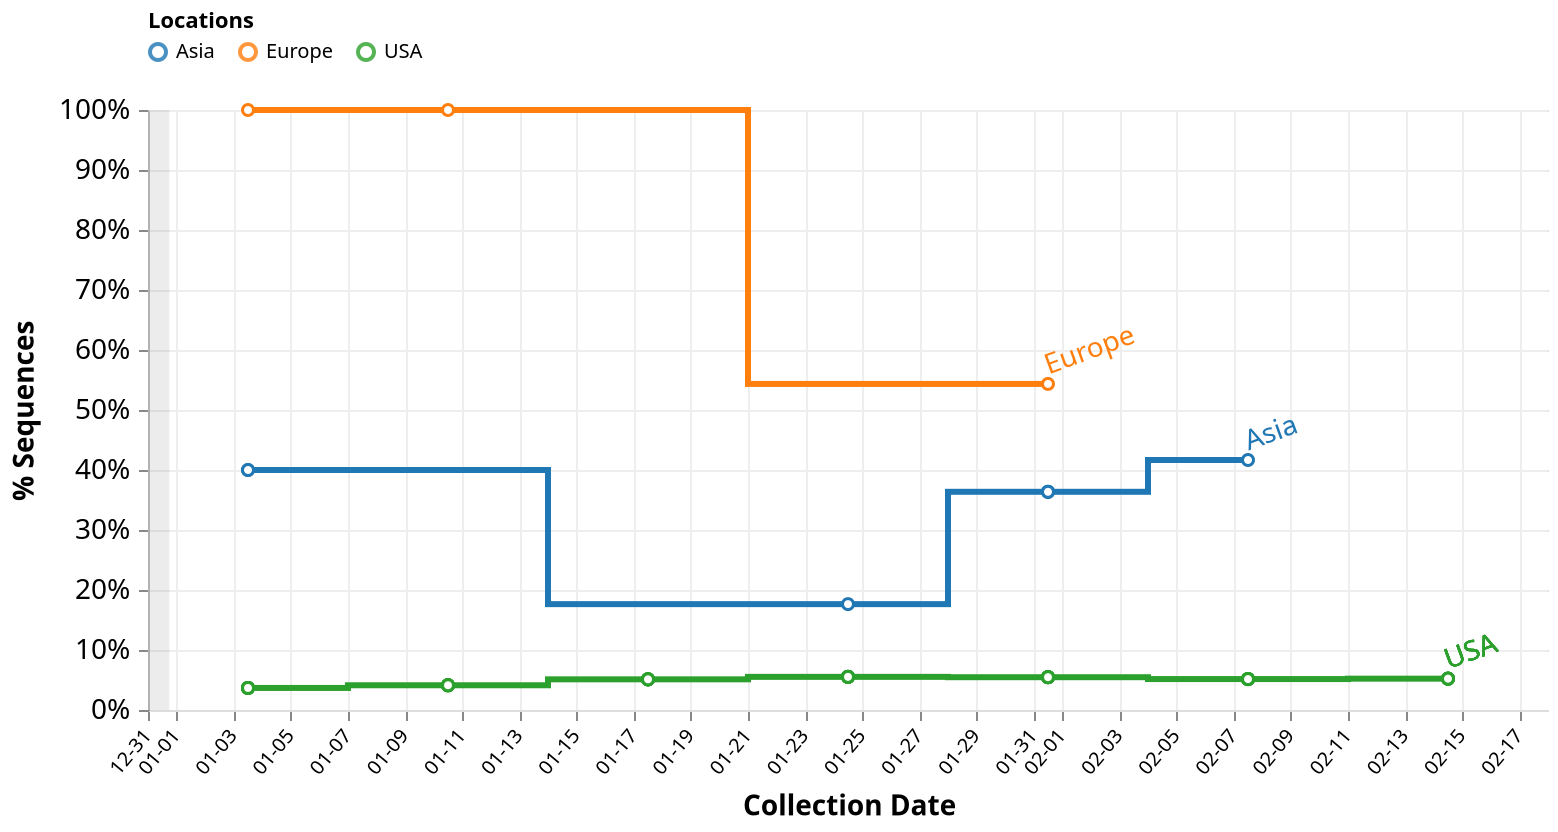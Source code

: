 {
  "$schema": "https://vega.github.io/schema/vega/v5.json",
  "description": "A basic line chart example.",
  "width": 700,
  "height": 300,
  "padding": 5,

  "signals": [
    { "name": "percentages", "value": true },
    { "name": "cumulative", "value": true },
    { "name": "skipFiltering", "value": false },
    { "name": "interpolate", "value": "step" },
    {
      "name": "dateRangeStart",
      "value": 1575158400000,
      "comment": "Along with dateRangeEnd, these are hard limits on the dates shown. May need to update when we hit 2021. Dates are in milliseconds, unix epoch"
    },
    {
      "name": "dateRangeEnd",
      "value": 4070908800000
    },
    {
      "name": "dateBin",
      "value": 604800000,
      "comment": "Binning of observations by date, where date is in milliseconds. Default is 1 day (1000 * 60 * 60 * 24 = 86400000). This should never be less than a day. This is passed to the bin transform of cases_by_date_and_group. (1 week = 604800000)"
    },
    {
      "name": "yearStart",
      "value": 1546300800000,
      "comment": "January 1st, 2019 in milliseconds, unix epoch time. Used to demarcate years"
    },
    {
      "name": "yearBin",
      "value": 31557600000,
      "comment": "milliseconds per year, used to color the background when multiple years are displayed"
    },
    { "name": "cumulativeWindow", "update": "cumulative ? [null, 0] : [0, 0]"},
    { "name": "locationDateCountField", "update": "cumulative ? 'cumulative_location_date_count_agg' : 'location_date_count_agg'" },
    { "name": "yField", "update": "percentages ? 'counts_norm' : 'counts_agg'" },
    { "name": "yLabel", "value": "% Sequences" },
    { "name": "yFormat", "update": "percentages ? '%' : 's'" },
    { "name": "tooltipCountFormat", "update": "percentages ? '.1%' : 'd'" },
    {
      "name": "hoverLocation",
      "value": null,
      "on": [
        {
          "events": {
            "merge": [
              {"markname": "locationlines", "type": "mouseover", "consume": true },
              {"markname": "locationdots", "type": "mouseover", "consume": true },
              {"markname": "locationlabel", "type": "mouseover", "consume": true }
            ]
          },
          "update": "{location: datum.location}",
          "force": true
        },
        {
          "events": {
            "merge": [
              {"markname": "locationlines", "type": "mouseout", "consume": true },
              {"markname": "locationdots", "type": "mouseout", "consume": true },
              {"markname": "locationlabel", "type": "mouseout", "consume": true }
            ]
          },
          "update": "null",
          "force": true
        }
      ]
    },
    {
      "name": "clear",
      "value": true,
      "comment": "If clicking on anything but a grouped bar, then clear the selection (by clearing the 'selection' data object)",
      "on": [
        {
          "events": "mouseup[!event.item]",
          "update": "true",
          "force": true
        }
      ]
    },
    {
      "name": "shift",
      "value": false,
      "comment": "Track whether or not the shift key is pressed. Used to select multiple groups by holding down shift before clicking",
      "on": [
        {
          "events": {
            "merge": [
              { "markname": "locationlines", "type": "click" },
              { "markname": "locationdots", "type": "click" },
              { "markname": "locationlabel", "type": "click" }
            ]
          },
          "update": "event.shiftKey",
          "force": true
        },
        {
          "events": "@legendLabel:click, @legendSymbol:click",
          "update": "{location: datum.value}",
          "force": true
        }
      ]
    },
    {
      "name": "clicked",
      "value": null,
      "comment": "Track clicks on the group bars, for selection purposes",
      "on": [
        {
          "events": {
            "merge": [
              { "markname": "locationlines", "type": "click" },
              { "markname": "locationdots", "type": "click" },
              { "markname": "locationlabel", "type": "click" }
            ]
          },
          "update": "{location: datum.location}",
          "force": true
        },
        {
          "events": "@legendLabel:click, @legendSymbol:click",
          "update": "{location: datum.value}",
          "force": true
        }
      ]
    }
  ],

  "data": [
    {
      "name": "selectedGroups",
      "values": [
         {"group": "B.1.1.7"}
      ]
    },
    {
      "name": "location_data",
      "format": {
        "parse": {
          "location": "string",
          "counts": "number",
          "location_counts": "number",
          "location_date_count": "number",
          "collection_date": "date:'%Q'"
        }
      },
      "values": [{"location":"Asia","collection_date":1609459200000,"group":"B.1.1.7","counts":1,"group_name":"B.1.1.7","location_counts":25,"location_date_count":1,"cumulative_location_date_count":1},{"location":"Asia","collection_date":1609718400000,"group":"B.1.1.50","counts":2,"group_name":"B.1.1.50","location_counts":25,"location_date_count":2,"cumulative_location_date_count":3},{"location":"Asia","collection_date":1609804800000,"group":"B.1.1.50","counts":1,"group_name":"B.1.1.50","location_counts":25,"location_date_count":1,"cumulative_location_date_count":4},{"location":"Asia","collection_date":1609891200000,"group":"B.1.1.7","counts":1,"group_name":"B.1.1.7","location_counts":25,"location_date_count":1,"cumulative_location_date_count":5},{"location":"Asia","collection_date":1610150400000,"group":"B.1.36.16","counts":9,"group_name":"B.1.36.16","location_counts":25,"location_date_count":9,"cumulative_location_date_count":14},{"location":"Asia","collection_date":1610236800000,"group":"B.1.160.4","counts":1,"group_name":"B.1.160.4","location_counts":25,"location_date_count":1,"cumulative_location_date_count":15},{"location":"Asia","collection_date":1611100800000,"group":"B.1.36","counts":1,"group_name":"B.1.36","location_counts":25,"location_date_count":1,"cumulative_location_date_count":16},{"location":"Asia","collection_date":1611187200000,"group":"B.1.1.7","counts":1,"group_name":"B.1.1.7","location_counts":25,"location_date_count":1,"cumulative_location_date_count":17},{"location":"Asia","collection_date":1612051200000,"group":"B.1.1.7","counts":2,"group_name":"B.1.1.7","location_counts":25,"location_date_count":2,"cumulative_location_date_count":19},{"location":"Asia","collection_date":1612137600000,"group":"B.1.1.7","counts":1,"group_name":"B.1.1.7","location_counts":25,"location_date_count":1,"cumulative_location_date_count":20},{"location":"Asia","collection_date":1612310400000,"group":"B.1.1.7","counts":2,"group_name":"B.1.1.7","location_counts":25,"location_date_count":2,"cumulative_location_date_count":22},{"location":"Asia","collection_date":1612396800000,"group":"B.1.1.7","counts":2,"group_name":"B.1.1.7","location_counts":25,"location_date_count":2,"cumulative_location_date_count":24},{"location":"Asia","collection_date":1612915200000,"group":"B.1.36","counts":1,"group_name":"B.1.36","location_counts":25,"location_date_count":1,"cumulative_location_date_count":25},{"location":"USA","collection_date":1609459200000,"group":"B.1","counts":7,"group_name":"B.1","location_counts":14560,"location_date_count":116,"cumulative_location_date_count":116},{"location":"USA","collection_date":1609459200000,"group":"B.1.1.265","counts":1,"group_name":"B.1.1.265","location_counts":14560,"location_date_count":116,"cumulative_location_date_count":116},{"location":"USA","collection_date":1609459200000,"group":"B.1.1.3","counts":1,"group_name":"B.1.1.3","location_counts":14560,"location_date_count":116,"cumulative_location_date_count":116},{"location":"USA","collection_date":1609459200000,"group":"B.1.1.305","counts":1,"group_name":"B.1.1.305","location_counts":14560,"location_date_count":116,"cumulative_location_date_count":116},{"location":"USA","collection_date":1609459200000,"group":"B.1.1.67","counts":1,"group_name":"B.1.1.67","location_counts":14560,"location_date_count":116,"cumulative_location_date_count":116},{"location":"USA","collection_date":1609459200000,"group":"B.1.1.7","counts":2,"group_name":"B.1.1.7","location_counts":14560,"location_date_count":116,"cumulative_location_date_count":116},{"location":"USA","collection_date":1609459200000,"group":"B.1.139","counts":1,"group_name":"B.1.139","location_counts":14560,"location_date_count":116,"cumulative_location_date_count":116},{"location":"USA","collection_date":1609459200000,"group":"B.1.160","counts":1,"group_name":"B.1.160","location_counts":14560,"location_date_count":116,"cumulative_location_date_count":116},{"location":"USA","collection_date":1609459200000,"group":"B.1.2","counts":80,"group_name":"B.1.2","location_counts":14560,"location_date_count":116,"cumulative_location_date_count":116},{"location":"USA","collection_date":1609459200000,"group":"B.1.234","counts":3,"group_name":"B.1.234","location_counts":14560,"location_date_count":116,"cumulative_location_date_count":116},{"location":"USA","collection_date":1609459200000,"group":"B.1.240","counts":1,"group_name":"B.1.240","location_counts":14560,"location_date_count":116,"cumulative_location_date_count":116},{"location":"USA","collection_date":1609459200000,"group":"B.1.243","counts":1,"group_name":"B.1.243","location_counts":14560,"location_date_count":116,"cumulative_location_date_count":116},{"location":"USA","collection_date":1609459200000,"group":"B.1.298","counts":1,"group_name":"B.1.298","location_counts":14560,"location_date_count":116,"cumulative_location_date_count":116},{"location":"USA","collection_date":1609459200000,"group":"B.1.311","counts":2,"group_name":"B.1.311","location_counts":14560,"location_date_count":116,"cumulative_location_date_count":116},{"location":"USA","collection_date":1609459200000,"group":"B.1.332","counts":3,"group_name":"B.1.332","location_counts":14560,"location_date_count":116,"cumulative_location_date_count":116},{"location":"USA","collection_date":1609459200000,"group":"B.1.346","counts":1,"group_name":"B.1.346","location_counts":14560,"location_date_count":116,"cumulative_location_date_count":116},{"location":"USA","collection_date":1609459200000,"group":"B.1.361","counts":2,"group_name":"B.1.361","location_counts":14560,"location_date_count":116,"cumulative_location_date_count":116},{"location":"USA","collection_date":1609459200000,"group":"B.1.363","counts":1,"group_name":"B.1.363","location_counts":14560,"location_date_count":116,"cumulative_location_date_count":116},{"location":"USA","collection_date":1609459200000,"group":"B.1.433","counts":1,"group_name":"B.1.433","location_counts":14560,"location_date_count":116,"cumulative_location_date_count":116},{"location":"USA","collection_date":1609459200000,"group":"B.1.526.1","counts":1,"group_name":"B.1.526.1","location_counts":14560,"location_date_count":116,"cumulative_location_date_count":116},{"location":"USA","collection_date":1609459200000,"group":"B.1.596","counts":3,"group_name":"B.1.596","location_counts":14560,"location_date_count":116,"cumulative_location_date_count":116},{"location":"USA","collection_date":1609459200000,"group":"P.2","counts":1,"group_name":"P.2","location_counts":14560,"location_date_count":116,"cumulative_location_date_count":116},{"location":"USA","collection_date":1609545600000,"group":"B.1","counts":21,"group_name":"B.1","location_counts":14560,"location_date_count":334,"cumulative_location_date_count":450},{"location":"USA","collection_date":1609545600000,"group":"B.1.1","counts":1,"group_name":"B.1.1","location_counts":14560,"location_date_count":334,"cumulative_location_date_count":450},{"location":"USA","collection_date":1609545600000,"group":"B.1.1.135","counts":1,"group_name":"B.1.1.135","location_counts":14560,"location_date_count":334,"cumulative_location_date_count":450},{"location":"USA","collection_date":1609545600000,"group":"B.1.1.186","counts":1,"group_name":"B.1.1.186","location_counts":14560,"location_date_count":334,"cumulative_location_date_count":450},{"location":"USA","collection_date":1609545600000,"group":"B.1.1.190","counts":1,"group_name":"B.1.1.190","location_counts":14560,"location_date_count":334,"cumulative_location_date_count":450},{"location":"USA","collection_date":1609545600000,"group":"B.1.1.192","counts":1,"group_name":"B.1.1.192","location_counts":14560,"location_date_count":334,"cumulative_location_date_count":450},{"location":"USA","collection_date":1609545600000,"group":"B.1.1.207","counts":1,"group_name":"B.1.1.207","location_counts":14560,"location_date_count":334,"cumulative_location_date_count":450},{"location":"USA","collection_date":1609545600000,"group":"B.1.1.228","counts":1,"group_name":"B.1.1.228","location_counts":14560,"location_date_count":334,"cumulative_location_date_count":450},{"location":"USA","collection_date":1609545600000,"group":"B.1.1.244","counts":1,"group_name":"B.1.1.244","location_counts":14560,"location_date_count":334,"cumulative_location_date_count":450},{"location":"USA","collection_date":1609545600000,"group":"B.1.1.248","counts":3,"group_name":"B.1.1.248","location_counts":14560,"location_date_count":334,"cumulative_location_date_count":450},{"location":"USA","collection_date":1609545600000,"group":"B.1.1.291","counts":1,"group_name":"B.1.1.291","location_counts":14560,"location_date_count":334,"cumulative_location_date_count":450},{"location":"USA","collection_date":1609545600000,"group":"B.1.1.294","counts":1,"group_name":"B.1.1.294","location_counts":14560,"location_date_count":334,"cumulative_location_date_count":450},{"location":"USA","collection_date":1609545600000,"group":"B.1.1.3","counts":2,"group_name":"B.1.1.3","location_counts":14560,"location_date_count":334,"cumulative_location_date_count":450},{"location":"USA","collection_date":1609545600000,"group":"B.1.1.304","counts":1,"group_name":"B.1.1.304","location_counts":14560,"location_date_count":334,"cumulative_location_date_count":450},{"location":"USA","collection_date":1609545600000,"group":"B.1.1.7","counts":10,"group_name":"B.1.1.7","location_counts":14560,"location_date_count":334,"cumulative_location_date_count":450},{"location":"USA","collection_date":1609545600000,"group":"B.1.1.73","counts":1,"group_name":"B.1.1.73","location_counts":14560,"location_date_count":334,"cumulative_location_date_count":450},{"location":"USA","collection_date":1609545600000,"group":"B.1.139","counts":3,"group_name":"B.1.139","location_counts":14560,"location_date_count":334,"cumulative_location_date_count":450},{"location":"USA","collection_date":1609545600000,"group":"B.1.177","counts":1,"group_name":"B.1.177","location_counts":14560,"location_date_count":334,"cumulative_location_date_count":450},{"location":"USA","collection_date":1609545600000,"group":"B.1.189","counts":2,"group_name":"B.1.189","location_counts":14560,"location_date_count":334,"cumulative_location_date_count":450},{"location":"USA","collection_date":1609545600000,"group":"B.1.2","counts":196,"group_name":"B.1.2","location_counts":14560,"location_date_count":334,"cumulative_location_date_count":450},{"location":"USA","collection_date":1609545600000,"group":"B.1.221","counts":1,"group_name":"B.1.221","location_counts":14560,"location_date_count":334,"cumulative_location_date_count":450},{"location":"USA","collection_date":1609545600000,"group":"B.1.232","counts":2,"group_name":"B.1.232","location_counts":14560,"location_date_count":334,"cumulative_location_date_count":450},{"location":"USA","collection_date":1609545600000,"group":"B.1.234","counts":11,"group_name":"B.1.234","location_counts":14560,"location_date_count":334,"cumulative_location_date_count":450},{"location":"USA","collection_date":1609545600000,"group":"B.1.240","counts":5,"group_name":"B.1.240","location_counts":14560,"location_date_count":334,"cumulative_location_date_count":450},{"location":"USA","collection_date":1609545600000,"group":"B.1.243","counts":14,"group_name":"B.1.243","location_counts":14560,"location_date_count":334,"cumulative_location_date_count":450},{"location":"USA","collection_date":1609545600000,"group":"B.1.3","counts":2,"group_name":"B.1.3","location_counts":14560,"location_date_count":334,"cumulative_location_date_count":450},{"location":"USA","collection_date":1609545600000,"group":"B.1.304","counts":1,"group_name":"B.1.304","location_counts":14560,"location_date_count":334,"cumulative_location_date_count":450},{"location":"USA","collection_date":1609545600000,"group":"B.1.311","counts":5,"group_name":"B.1.311","location_counts":14560,"location_date_count":334,"cumulative_location_date_count":450},{"location":"USA","collection_date":1609545600000,"group":"B.1.314","counts":1,"group_name":"B.1.314","location_counts":14560,"location_date_count":334,"cumulative_location_date_count":450},{"location":"USA","collection_date":1609545600000,"group":"B.1.315","counts":1,"group_name":"B.1.315","location_counts":14560,"location_date_count":334,"cumulative_location_date_count":450},{"location":"USA","collection_date":1609545600000,"group":"B.1.324","counts":2,"group_name":"B.1.324","location_counts":14560,"location_date_count":334,"cumulative_location_date_count":450},{"location":"USA","collection_date":1609545600000,"group":"B.1.332","counts":4,"group_name":"B.1.332","location_counts":14560,"location_date_count":334,"cumulative_location_date_count":450},{"location":"USA","collection_date":1609545600000,"group":"B.1.340","counts":1,"group_name":"B.1.340","location_counts":14560,"location_date_count":334,"cumulative_location_date_count":450},{"location":"USA","collection_date":1609545600000,"group":"B.1.346","counts":14,"group_name":"B.1.346","location_counts":14560,"location_date_count":334,"cumulative_location_date_count":450},{"location":"USA","collection_date":1609545600000,"group":"B.1.349","counts":2,"group_name":"B.1.349","location_counts":14560,"location_date_count":334,"cumulative_location_date_count":450},{"location":"USA","collection_date":1609545600000,"group":"B.1.354","counts":1,"group_name":"B.1.354","location_counts":14560,"location_date_count":334,"cumulative_location_date_count":450},{"location":"USA","collection_date":1609545600000,"group":"B.1.358","counts":1,"group_name":"B.1.358","location_counts":14560,"location_date_count":334,"cumulative_location_date_count":450},{"location":"USA","collection_date":1609545600000,"group":"B.1.36.10","counts":1,"group_name":"B.1.36.10","location_counts":14560,"location_date_count":334,"cumulative_location_date_count":450},{"location":"USA","collection_date":1609545600000,"group":"B.1.361","counts":3,"group_name":"B.1.361","location_counts":14560,"location_date_count":334,"cumulative_location_date_count":450},{"location":"USA","collection_date":1609545600000,"group":"B.1.363","counts":1,"group_name":"B.1.363","location_counts":14560,"location_date_count":334,"cumulative_location_date_count":450},{"location":"USA","collection_date":1609545600000,"group":"B.1.369","counts":4,"group_name":"B.1.369","location_counts":14560,"location_date_count":334,"cumulative_location_date_count":450},{"location":"USA","collection_date":1609545600000,"group":"B.1.370","counts":2,"group_name":"B.1.370","location_counts":14560,"location_date_count":334,"cumulative_location_date_count":450},{"location":"USA","collection_date":1609545600000,"group":"B.1.5","counts":4,"group_name":"B.1.5","location_counts":14560,"location_date_count":334,"cumulative_location_date_count":450},{"location":"USA","collection_date":1609545600000,"group":"H.1","counts":1,"group_name":"H.1","location_counts":14560,"location_date_count":334,"cumulative_location_date_count":450},{"location":"USA","collection_date":1609632000000,"group":"B","counts":2,"group_name":"B","location_counts":14560,"location_date_count":273,"cumulative_location_date_count":723},{"location":"USA","collection_date":1609632000000,"group":"B.1","counts":16,"group_name":"B.1","location_counts":14560,"location_date_count":273,"cumulative_location_date_count":723},{"location":"USA","collection_date":1609632000000,"group":"B.1.1","counts":1,"group_name":"B.1.1","location_counts":14560,"location_date_count":273,"cumulative_location_date_count":723},{"location":"USA","collection_date":1609632000000,"group":"B.1.1.3","counts":1,"group_name":"B.1.1.3","location_counts":14560,"location_date_count":273,"cumulative_location_date_count":723},{"location":"USA","collection_date":1609632000000,"group":"B.1.1.304","counts":2,"group_name":"B.1.1.304","location_counts":14560,"location_date_count":273,"cumulative_location_date_count":723},{"location":"USA","collection_date":1609632000000,"group":"B.1.1.67","counts":1,"group_name":"B.1.1.67","location_counts":14560,"location_date_count":273,"cumulative_location_date_count":723},{"location":"USA","collection_date":1609632000000,"group":"B.1.1.7","counts":10,"group_name":"B.1.1.7","location_counts":14560,"location_date_count":273,"cumulative_location_date_count":723},{"location":"USA","collection_date":1609632000000,"group":"B.1.1.85","counts":3,"group_name":"B.1.1.85","location_counts":14560,"location_date_count":273,"cumulative_location_date_count":723},{"location":"USA","collection_date":1609632000000,"group":"B.1.110","counts":2,"group_name":"B.1.110","location_counts":14560,"location_date_count":273,"cumulative_location_date_count":723},{"location":"USA","collection_date":1609632000000,"group":"B.1.139","counts":2,"group_name":"B.1.139","location_counts":14560,"location_date_count":273,"cumulative_location_date_count":723},{"location":"USA","collection_date":1609632000000,"group":"B.1.189","counts":1,"group_name":"B.1.189","location_counts":14560,"location_date_count":273,"cumulative_location_date_count":723},{"location":"USA","collection_date":1609632000000,"group":"B.1.2","counts":152,"group_name":"B.1.2","location_counts":14560,"location_date_count":273,"cumulative_location_date_count":723},{"location":"USA","collection_date":1609632000000,"group":"B.1.228","counts":1,"group_name":"B.1.228","location_counts":14560,"location_date_count":273,"cumulative_location_date_count":723},{"location":"USA","collection_date":1609632000000,"group":"B.1.232","counts":2,"group_name":"B.1.232","location_counts":14560,"location_date_count":273,"cumulative_location_date_count":723},{"location":"USA","collection_date":1609632000000,"group":"B.1.234","counts":17,"group_name":"B.1.234","location_counts":14560,"location_date_count":273,"cumulative_location_date_count":723},{"location":"USA","collection_date":1609632000000,"group":"B.1.240","counts":4,"group_name":"B.1.240","location_counts":14560,"location_date_count":273,"cumulative_location_date_count":723},{"location":"USA","collection_date":1609632000000,"group":"B.1.241","counts":2,"group_name":"B.1.241","location_counts":14560,"location_date_count":273,"cumulative_location_date_count":723},{"location":"USA","collection_date":1609632000000,"group":"B.1.243","counts":8,"group_name":"B.1.243","location_counts":14560,"location_date_count":273,"cumulative_location_date_count":723},{"location":"USA","collection_date":1609632000000,"group":"B.1.258","counts":1,"group_name":"B.1.258","location_counts":14560,"location_date_count":273,"cumulative_location_date_count":723},{"location":"USA","collection_date":1609632000000,"group":"B.1.280","counts":1,"group_name":"B.1.280","location_counts":14560,"location_date_count":273,"cumulative_location_date_count":723},{"location":"USA","collection_date":1609632000000,"group":"B.1.298","counts":1,"group_name":"B.1.298","location_counts":14560,"location_date_count":273,"cumulative_location_date_count":723},{"location":"USA","collection_date":1609632000000,"group":"B.1.3","counts":1,"group_name":"B.1.3","location_counts":14560,"location_date_count":273,"cumulative_location_date_count":723},{"location":"USA","collection_date":1609632000000,"group":"B.1.306","counts":2,"group_name":"B.1.306","location_counts":14560,"location_date_count":273,"cumulative_location_date_count":723},{"location":"USA","collection_date":1609632000000,"group":"B.1.311","counts":4,"group_name":"B.1.311","location_counts":14560,"location_date_count":273,"cumulative_location_date_count":723},{"location":"USA","collection_date":1609632000000,"group":"B.1.322","counts":1,"group_name":"B.1.322","location_counts":14560,"location_date_count":273,"cumulative_location_date_count":723},{"location":"USA","collection_date":1609632000000,"group":"B.1.324","counts":2,"group_name":"B.1.324","location_counts":14560,"location_date_count":273,"cumulative_location_date_count":723},{"location":"USA","collection_date":1609632000000,"group":"B.1.328","counts":2,"group_name":"B.1.328","location_counts":14560,"location_date_count":273,"cumulative_location_date_count":723},{"location":"USA","collection_date":1609632000000,"group":"B.1.332","counts":2,"group_name":"B.1.332","location_counts":14560,"location_date_count":273,"cumulative_location_date_count":723},{"location":"USA","collection_date":1609632000000,"group":"B.1.346","counts":12,"group_name":"B.1.346","location_counts":14560,"location_date_count":273,"cumulative_location_date_count":723},{"location":"USA","collection_date":1609632000000,"group":"B.1.349","counts":5,"group_name":"B.1.349","location_counts":14560,"location_date_count":273,"cumulative_location_date_count":723},{"location":"USA","collection_date":1609632000000,"group":"B.1.354","counts":1,"group_name":"B.1.354","location_counts":14560,"location_date_count":273,"cumulative_location_date_count":723},{"location":"USA","collection_date":1609632000000,"group":"B.1.361","counts":5,"group_name":"B.1.361","location_counts":14560,"location_date_count":273,"cumulative_location_date_count":723},{"location":"USA","collection_date":1609632000000,"group":"B.1.369","counts":1,"group_name":"B.1.369","location_counts":14560,"location_date_count":273,"cumulative_location_date_count":723},{"location":"USA","collection_date":1609632000000,"group":"B.1.370","counts":3,"group_name":"B.1.370","location_counts":14560,"location_date_count":273,"cumulative_location_date_count":723},{"location":"USA","collection_date":1609632000000,"group":"B.1.5","counts":2,"group_name":"B.1.5","location_counts":14560,"location_date_count":273,"cumulative_location_date_count":723},{"location":"USA","collection_date":1609718400000,"group":"B.1","counts":39,"group_name":"B.1","location_counts":14560,"location_date_count":466,"cumulative_location_date_count":1189},{"location":"USA","collection_date":1609718400000,"group":"B.1.1","counts":10,"group_name":"B.1.1","location_counts":14560,"location_date_count":466,"cumulative_location_date_count":1189},{"location":"USA","collection_date":1609718400000,"group":"B.1.1.135","counts":1,"group_name":"B.1.1.135","location_counts":14560,"location_date_count":466,"cumulative_location_date_count":1189},{"location":"USA","collection_date":1609718400000,"group":"B.1.1.192","counts":1,"group_name":"B.1.1.192","location_counts":14560,"location_date_count":466,"cumulative_location_date_count":1189},{"location":"USA","collection_date":1609718400000,"group":"B.1.1.220","counts":1,"group_name":"B.1.1.220","location_counts":14560,"location_date_count":466,"cumulative_location_date_count":1189},{"location":"USA","collection_date":1609718400000,"group":"B.1.1.228","counts":1,"group_name":"B.1.1.228","location_counts":14560,"location_date_count":466,"cumulative_location_date_count":1189},{"location":"USA","collection_date":1609718400000,"group":"B.1.1.248","counts":3,"group_name":"B.1.1.248","location_counts":14560,"location_date_count":466,"cumulative_location_date_count":1189},{"location":"USA","collection_date":1609718400000,"group":"B.1.1.291","counts":3,"group_name":"B.1.1.291","location_counts":14560,"location_date_count":466,"cumulative_location_date_count":1189},{"location":"USA","collection_date":1609718400000,"group":"B.1.1.3","counts":4,"group_name":"B.1.1.3","location_counts":14560,"location_date_count":466,"cumulative_location_date_count":1189},{"location":"USA","collection_date":1609718400000,"group":"B.1.1.304","counts":5,"group_name":"B.1.1.304","location_counts":14560,"location_date_count":466,"cumulative_location_date_count":1189},{"location":"USA","collection_date":1609718400000,"group":"B.1.1.61","counts":1,"group_name":"B.1.1.61","location_counts":14560,"location_date_count":466,"cumulative_location_date_count":1189},{"location":"USA","collection_date":1609718400000,"group":"B.1.1.7","counts":13,"group_name":"B.1.1.7","location_counts":14560,"location_date_count":466,"cumulative_location_date_count":1189},{"location":"USA","collection_date":1609718400000,"group":"B.1.1.73","counts":2,"group_name":"B.1.1.73","location_counts":14560,"location_date_count":466,"cumulative_location_date_count":1189},{"location":"USA","collection_date":1609718400000,"group":"B.1.1.85","counts":4,"group_name":"B.1.1.85","location_counts":14560,"location_date_count":466,"cumulative_location_date_count":1189},{"location":"USA","collection_date":1609718400000,"group":"B.1.110","counts":4,"group_name":"B.1.110","location_counts":14560,"location_date_count":466,"cumulative_location_date_count":1189},{"location":"USA","collection_date":1609718400000,"group":"B.1.139","counts":2,"group_name":"B.1.139","location_counts":14560,"location_date_count":466,"cumulative_location_date_count":1189},{"location":"USA","collection_date":1609718400000,"group":"B.1.189","counts":1,"group_name":"B.1.189","location_counts":14560,"location_date_count":466,"cumulative_location_date_count":1189},{"location":"USA","collection_date":1609718400000,"group":"B.1.2","counts":252,"group_name":"B.1.2","location_counts":14560,"location_date_count":466,"cumulative_location_date_count":1189},{"location":"USA","collection_date":1609718400000,"group":"B.1.216","counts":1,"group_name":"B.1.216","location_counts":14560,"location_date_count":466,"cumulative_location_date_count":1189},{"location":"USA","collection_date":1609718400000,"group":"B.1.230","counts":3,"group_name":"B.1.230","location_counts":14560,"location_date_count":466,"cumulative_location_date_count":1189},{"location":"USA","collection_date":1609718400000,"group":"B.1.234","counts":16,"group_name":"B.1.234","location_counts":14560,"location_date_count":466,"cumulative_location_date_count":1189},{"location":"USA","collection_date":1609718400000,"group":"B.1.240","counts":8,"group_name":"B.1.240","location_counts":14560,"location_date_count":466,"cumulative_location_date_count":1189},{"location":"USA","collection_date":1609718400000,"group":"B.1.241","counts":1,"group_name":"B.1.241","location_counts":14560,"location_date_count":466,"cumulative_location_date_count":1189},{"location":"USA","collection_date":1609718400000,"group":"B.1.243","counts":16,"group_name":"B.1.243","location_counts":14560,"location_date_count":466,"cumulative_location_date_count":1189},{"location":"USA","collection_date":1609718400000,"group":"B.1.258","counts":3,"group_name":"B.1.258","location_counts":14560,"location_date_count":466,"cumulative_location_date_count":1189},{"location":"USA","collection_date":1609718400000,"group":"B.1.280","counts":1,"group_name":"B.1.280","location_counts":14560,"location_date_count":466,"cumulative_location_date_count":1189},{"location":"USA","collection_date":1609718400000,"group":"B.1.298","counts":1,"group_name":"B.1.298","location_counts":14560,"location_date_count":466,"cumulative_location_date_count":1189},{"location":"USA","collection_date":1609718400000,"group":"B.1.3","counts":2,"group_name":"B.1.3","location_counts":14560,"location_date_count":466,"cumulative_location_date_count":1189},{"location":"USA","collection_date":1609718400000,"group":"B.1.301","counts":1,"group_name":"B.1.301","location_counts":14560,"location_date_count":466,"cumulative_location_date_count":1189},{"location":"USA","collection_date":1609718400000,"group":"B.1.304","counts":1,"group_name":"B.1.304","location_counts":14560,"location_date_count":466,"cumulative_location_date_count":1189},{"location":"USA","collection_date":1609718400000,"group":"B.1.311","counts":4,"group_name":"B.1.311","location_counts":14560,"location_date_count":466,"cumulative_location_date_count":1189},{"location":"USA","collection_date":1609718400000,"group":"B.1.314","counts":1,"group_name":"B.1.314","location_counts":14560,"location_date_count":466,"cumulative_location_date_count":1189},{"location":"USA","collection_date":1609718400000,"group":"B.1.315","counts":1,"group_name":"B.1.315","location_counts":14560,"location_date_count":466,"cumulative_location_date_count":1189},{"location":"USA","collection_date":1609718400000,"group":"B.1.324","counts":3,"group_name":"B.1.324","location_counts":14560,"location_date_count":466,"cumulative_location_date_count":1189},{"location":"USA","collection_date":1609718400000,"group":"B.1.328","counts":1,"group_name":"B.1.328","location_counts":14560,"location_date_count":466,"cumulative_location_date_count":1189},{"location":"USA","collection_date":1609718400000,"group":"B.1.332","counts":7,"group_name":"B.1.332","location_counts":14560,"location_date_count":466,"cumulative_location_date_count":1189},{"location":"USA","collection_date":1609718400000,"group":"B.1.346","counts":20,"group_name":"B.1.346","location_counts":14560,"location_date_count":466,"cumulative_location_date_count":1189},{"location":"USA","collection_date":1609718400000,"group":"B.1.349","counts":1,"group_name":"B.1.349","location_counts":14560,"location_date_count":466,"cumulative_location_date_count":1189},{"location":"USA","collection_date":1609718400000,"group":"B.1.358","counts":1,"group_name":"B.1.358","location_counts":14560,"location_date_count":466,"cumulative_location_date_count":1189},{"location":"USA","collection_date":1609718400000,"group":"B.1.361","counts":4,"group_name":"B.1.361","location_counts":14560,"location_date_count":466,"cumulative_location_date_count":1189},{"location":"USA","collection_date":1609718400000,"group":"B.1.369","counts":9,"group_name":"B.1.369","location_counts":14560,"location_date_count":466,"cumulative_location_date_count":1189},{"location":"USA","collection_date":1609718400000,"group":"B.1.370","counts":3,"group_name":"B.1.370","location_counts":14560,"location_date_count":466,"cumulative_location_date_count":1189},{"location":"USA","collection_date":1609718400000,"group":"B.1.5","counts":10,"group_name":"B.1.5","location_counts":14560,"location_date_count":466,"cumulative_location_date_count":1189},{"location":"USA","collection_date":1609804800000,"group":"B.1","counts":38,"group_name":"B.1","location_counts":14560,"location_date_count":403,"cumulative_location_date_count":1592},{"location":"USA","collection_date":1609804800000,"group":"B.1.1","counts":8,"group_name":"B.1.1","location_counts":14560,"location_date_count":403,"cumulative_location_date_count":1592},{"location":"USA","collection_date":1609804800000,"group":"B.1.1.10","counts":1,"group_name":"B.1.1.10","location_counts":14560,"location_date_count":403,"cumulative_location_date_count":1592},{"location":"USA","collection_date":1609804800000,"group":"B.1.1.125","counts":1,"group_name":"B.1.1.125","location_counts":14560,"location_date_count":403,"cumulative_location_date_count":1592},{"location":"USA","collection_date":1609804800000,"group":"B.1.1.186","counts":1,"group_name":"B.1.1.186","location_counts":14560,"location_date_count":403,"cumulative_location_date_count":1592},{"location":"USA","collection_date":1609804800000,"group":"B.1.1.207","counts":1,"group_name":"B.1.1.207","location_counts":14560,"location_date_count":403,"cumulative_location_date_count":1592},{"location":"USA","collection_date":1609804800000,"group":"B.1.1.231","counts":1,"group_name":"B.1.1.231","location_counts":14560,"location_date_count":403,"cumulative_location_date_count":1592},{"location":"USA","collection_date":1609804800000,"group":"B.1.1.248","counts":1,"group_name":"B.1.1.248","location_counts":14560,"location_date_count":403,"cumulative_location_date_count":1592},{"location":"USA","collection_date":1609804800000,"group":"B.1.1.291","counts":1,"group_name":"B.1.1.291","location_counts":14560,"location_date_count":403,"cumulative_location_date_count":1592},{"location":"USA","collection_date":1609804800000,"group":"B.1.1.3","counts":2,"group_name":"B.1.1.3","location_counts":14560,"location_date_count":403,"cumulative_location_date_count":1592},{"location":"USA","collection_date":1609804800000,"group":"B.1.1.304","counts":1,"group_name":"B.1.1.304","location_counts":14560,"location_date_count":403,"cumulative_location_date_count":1592},{"location":"USA","collection_date":1609804800000,"group":"B.1.1.64","counts":1,"group_name":"B.1.1.64","location_counts":14560,"location_date_count":403,"cumulative_location_date_count":1592},{"location":"USA","collection_date":1609804800000,"group":"B.1.1.67","counts":2,"group_name":"B.1.1.67","location_counts":14560,"location_date_count":403,"cumulative_location_date_count":1592},{"location":"USA","collection_date":1609804800000,"group":"B.1.1.7","counts":26,"group_name":"B.1.1.7","location_counts":14560,"location_date_count":403,"cumulative_location_date_count":1592},{"location":"USA","collection_date":1609804800000,"group":"B.1.1.85","counts":4,"group_name":"B.1.1.85","location_counts":14560,"location_date_count":403,"cumulative_location_date_count":1592},{"location":"USA","collection_date":1609804800000,"group":"B.1.110","counts":3,"group_name":"B.1.110","location_counts":14560,"location_date_count":403,"cumulative_location_date_count":1592},{"location":"USA","collection_date":1609804800000,"group":"B.1.126","counts":1,"group_name":"B.1.126","location_counts":14560,"location_date_count":403,"cumulative_location_date_count":1592},{"location":"USA","collection_date":1609804800000,"group":"B.1.139","counts":4,"group_name":"B.1.139","location_counts":14560,"location_date_count":403,"cumulative_location_date_count":1592},{"location":"USA","collection_date":1609804800000,"group":"B.1.177","counts":1,"group_name":"B.1.177","location_counts":14560,"location_date_count":403,"cumulative_location_date_count":1592},{"location":"USA","collection_date":1609804800000,"group":"B.1.2","counts":199,"group_name":"B.1.2","location_counts":14560,"location_date_count":403,"cumulative_location_date_count":1592},{"location":"USA","collection_date":1609804800000,"group":"B.1.221","counts":1,"group_name":"B.1.221","location_counts":14560,"location_date_count":403,"cumulative_location_date_count":1592},{"location":"USA","collection_date":1609804800000,"group":"B.1.230","counts":3,"group_name":"B.1.230","location_counts":14560,"location_date_count":403,"cumulative_location_date_count":1592},{"location":"USA","collection_date":1609804800000,"group":"B.1.232","counts":3,"group_name":"B.1.232","location_counts":14560,"location_date_count":403,"cumulative_location_date_count":1592},{"location":"USA","collection_date":1609804800000,"group":"B.1.234","counts":14,"group_name":"B.1.234","location_counts":14560,"location_date_count":403,"cumulative_location_date_count":1592},{"location":"USA","collection_date":1609804800000,"group":"B.1.240","counts":3,"group_name":"B.1.240","location_counts":14560,"location_date_count":403,"cumulative_location_date_count":1592},{"location":"USA","collection_date":1609804800000,"group":"B.1.243","counts":12,"group_name":"B.1.243","location_counts":14560,"location_date_count":403,"cumulative_location_date_count":1592},{"location":"USA","collection_date":1609804800000,"group":"B.1.258","counts":3,"group_name":"B.1.258","location_counts":14560,"location_date_count":403,"cumulative_location_date_count":1592},{"location":"USA","collection_date":1609804800000,"group":"B.1.298","counts":1,"group_name":"B.1.298","location_counts":14560,"location_date_count":403,"cumulative_location_date_count":1592},{"location":"USA","collection_date":1609804800000,"group":"B.1.3","counts":1,"group_name":"B.1.3","location_counts":14560,"location_date_count":403,"cumulative_location_date_count":1592},{"location":"USA","collection_date":1609804800000,"group":"B.1.301","counts":1,"group_name":"B.1.301","location_counts":14560,"location_date_count":403,"cumulative_location_date_count":1592},{"location":"USA","collection_date":1609804800000,"group":"B.1.302","counts":1,"group_name":"B.1.302","location_counts":14560,"location_date_count":403,"cumulative_location_date_count":1592},{"location":"USA","collection_date":1609804800000,"group":"B.1.306","counts":4,"group_name":"B.1.306","location_counts":14560,"location_date_count":403,"cumulative_location_date_count":1592},{"location":"USA","collection_date":1609804800000,"group":"B.1.311","counts":9,"group_name":"B.1.311","location_counts":14560,"location_date_count":403,"cumulative_location_date_count":1592},{"location":"USA","collection_date":1609804800000,"group":"B.1.324","counts":2,"group_name":"B.1.324","location_counts":14560,"location_date_count":403,"cumulative_location_date_count":1592},{"location":"USA","collection_date":1609804800000,"group":"B.1.332","counts":4,"group_name":"B.1.332","location_counts":14560,"location_date_count":403,"cumulative_location_date_count":1592},{"location":"USA","collection_date":1609804800000,"group":"B.1.334","counts":1,"group_name":"B.1.334","location_counts":14560,"location_date_count":403,"cumulative_location_date_count":1592},{"location":"USA","collection_date":1609804800000,"group":"B.1.346","counts":14,"group_name":"B.1.346","location_counts":14560,"location_date_count":403,"cumulative_location_date_count":1592},{"location":"USA","collection_date":1609804800000,"group":"B.1.349","counts":3,"group_name":"B.1.349","location_counts":14560,"location_date_count":403,"cumulative_location_date_count":1592},{"location":"USA","collection_date":1609804800000,"group":"B.1.354","counts":1,"group_name":"B.1.354","location_counts":14560,"location_date_count":403,"cumulative_location_date_count":1592},{"location":"USA","collection_date":1609804800000,"group":"B.1.36","counts":2,"group_name":"B.1.36","location_counts":14560,"location_date_count":403,"cumulative_location_date_count":1592},{"location":"USA","collection_date":1609804800000,"group":"B.1.36.10","counts":1,"group_name":"B.1.36.10","location_counts":14560,"location_date_count":403,"cumulative_location_date_count":1592},{"location":"USA","collection_date":1609804800000,"group":"B.1.361","counts":4,"group_name":"B.1.361","location_counts":14560,"location_date_count":403,"cumulative_location_date_count":1592},{"location":"USA","collection_date":1609804800000,"group":"B.1.369","counts":6,"group_name":"B.1.369","location_counts":14560,"location_date_count":403,"cumulative_location_date_count":1592},{"location":"USA","collection_date":1609804800000,"group":"B.1.370","counts":6,"group_name":"B.1.370","location_counts":14560,"location_date_count":403,"cumulative_location_date_count":1592},{"location":"USA","collection_date":1609804800000,"group":"B.1.5","counts":6,"group_name":"B.1.5","location_counts":14560,"location_date_count":403,"cumulative_location_date_count":1592},{"location":"USA","collection_date":1609891200000,"group":"B.1","counts":70,"group_name":"B.1","location_counts":14560,"location_date_count":395,"cumulative_location_date_count":1987},{"location":"USA","collection_date":1609891200000,"group":"B.1.1","counts":7,"group_name":"B.1.1","location_counts":14560,"location_date_count":395,"cumulative_location_date_count":1987},{"location":"USA","collection_date":1609891200000,"group":"B.1.1.143","counts":1,"group_name":"B.1.1.143","location_counts":14560,"location_date_count":395,"cumulative_location_date_count":1987},{"location":"USA","collection_date":1609891200000,"group":"B.1.1.15","counts":1,"group_name":"B.1.1.15","location_counts":14560,"location_date_count":395,"cumulative_location_date_count":1987},{"location":"USA","collection_date":1609891200000,"group":"B.1.1.192","counts":3,"group_name":"B.1.1.192","location_counts":14560,"location_date_count":395,"cumulative_location_date_count":1987},{"location":"USA","collection_date":1609891200000,"group":"B.1.1.239","counts":1,"group_name":"B.1.1.239","location_counts":14560,"location_date_count":395,"cumulative_location_date_count":1987},{"location":"USA","collection_date":1609891200000,"group":"B.1.1.248","counts":4,"group_name":"B.1.1.248","location_counts":14560,"location_date_count":395,"cumulative_location_date_count":1987},{"location":"USA","collection_date":1609891200000,"group":"B.1.1.291","counts":2,"group_name":"B.1.1.291","location_counts":14560,"location_date_count":395,"cumulative_location_date_count":1987},{"location":"USA","collection_date":1609891200000,"group":"B.1.1.3","counts":3,"group_name":"B.1.1.3","location_counts":14560,"location_date_count":395,"cumulative_location_date_count":1987},{"location":"USA","collection_date":1609891200000,"group":"B.1.1.304","counts":3,"group_name":"B.1.1.304","location_counts":14560,"location_date_count":395,"cumulative_location_date_count":1987},{"location":"USA","collection_date":1609891200000,"group":"B.1.1.51","counts":1,"group_name":"B.1.1.51","location_counts":14560,"location_date_count":395,"cumulative_location_date_count":1987},{"location":"USA","collection_date":1609891200000,"group":"B.1.1.67","counts":6,"group_name":"B.1.1.67","location_counts":14560,"location_date_count":395,"cumulative_location_date_count":1987},{"location":"USA","collection_date":1609891200000,"group":"B.1.1.7","counts":12,"group_name":"B.1.1.7","location_counts":14560,"location_date_count":395,"cumulative_location_date_count":1987},{"location":"USA","collection_date":1609891200000,"group":"B.1.1.85","counts":4,"group_name":"B.1.1.85","location_counts":14560,"location_date_count":395,"cumulative_location_date_count":1987},{"location":"USA","collection_date":1609891200000,"group":"B.1.110","counts":5,"group_name":"B.1.110","location_counts":14560,"location_date_count":395,"cumulative_location_date_count":1987},{"location":"USA","collection_date":1609891200000,"group":"B.1.154","counts":1,"group_name":"B.1.154","location_counts":14560,"location_date_count":395,"cumulative_location_date_count":1987},{"location":"USA","collection_date":1609891200000,"group":"B.1.177","counts":1,"group_name":"B.1.177","location_counts":14560,"location_date_count":395,"cumulative_location_date_count":1987},{"location":"USA","collection_date":1609891200000,"group":"B.1.189","counts":1,"group_name":"B.1.189","location_counts":14560,"location_date_count":395,"cumulative_location_date_count":1987},{"location":"USA","collection_date":1609891200000,"group":"B.1.2","counts":161,"group_name":"B.1.2","location_counts":14560,"location_date_count":395,"cumulative_location_date_count":1987},{"location":"USA","collection_date":1609891200000,"group":"B.1.216","counts":2,"group_name":"B.1.216","location_counts":14560,"location_date_count":395,"cumulative_location_date_count":1987},{"location":"USA","collection_date":1609891200000,"group":"B.1.228","counts":4,"group_name":"B.1.228","location_counts":14560,"location_date_count":395,"cumulative_location_date_count":1987},{"location":"USA","collection_date":1609891200000,"group":"B.1.230","counts":3,"group_name":"B.1.230","location_counts":14560,"location_date_count":395,"cumulative_location_date_count":1987},{"location":"USA","collection_date":1609891200000,"group":"B.1.234","counts":15,"group_name":"B.1.234","location_counts":14560,"location_date_count":395,"cumulative_location_date_count":1987},{"location":"USA","collection_date":1609891200000,"group":"B.1.240","counts":7,"group_name":"B.1.240","location_counts":14560,"location_date_count":395,"cumulative_location_date_count":1987},{"location":"USA","collection_date":1609891200000,"group":"B.1.241","counts":4,"group_name":"B.1.241","location_counts":14560,"location_date_count":395,"cumulative_location_date_count":1987},{"location":"USA","collection_date":1609891200000,"group":"B.1.243","counts":12,"group_name":"B.1.243","location_counts":14560,"location_date_count":395,"cumulative_location_date_count":1987},{"location":"USA","collection_date":1609891200000,"group":"B.1.258","counts":1,"group_name":"B.1.258","location_counts":14560,"location_date_count":395,"cumulative_location_date_count":1987},{"location":"USA","collection_date":1609891200000,"group":"B.1.274","counts":1,"group_name":"B.1.274","location_counts":14560,"location_date_count":395,"cumulative_location_date_count":1987},{"location":"USA","collection_date":1609891200000,"group":"B.1.298","counts":2,"group_name":"B.1.298","location_counts":14560,"location_date_count":395,"cumulative_location_date_count":1987},{"location":"USA","collection_date":1609891200000,"group":"B.1.3","counts":3,"group_name":"B.1.3","location_counts":14560,"location_date_count":395,"cumulative_location_date_count":1987},{"location":"USA","collection_date":1609891200000,"group":"B.1.302","counts":2,"group_name":"B.1.302","location_counts":14560,"location_date_count":395,"cumulative_location_date_count":1987},{"location":"USA","collection_date":1609891200000,"group":"B.1.306","counts":1,"group_name":"B.1.306","location_counts":14560,"location_date_count":395,"cumulative_location_date_count":1987},{"location":"USA","collection_date":1609891200000,"group":"B.1.308","counts":1,"group_name":"B.1.308","location_counts":14560,"location_date_count":395,"cumulative_location_date_count":1987},{"location":"USA","collection_date":1609891200000,"group":"B.1.311","counts":1,"group_name":"B.1.311","location_counts":14560,"location_date_count":395,"cumulative_location_date_count":1987},{"location":"USA","collection_date":1609891200000,"group":"B.1.315","counts":1,"group_name":"B.1.315","location_counts":14560,"location_date_count":395,"cumulative_location_date_count":1987},{"location":"USA","collection_date":1609891200000,"group":"B.1.322","counts":1,"group_name":"B.1.322","location_counts":14560,"location_date_count":395,"cumulative_location_date_count":1987},{"location":"USA","collection_date":1609891200000,"group":"B.1.324","counts":2,"group_name":"B.1.324","location_counts":14560,"location_date_count":395,"cumulative_location_date_count":1987},{"location":"USA","collection_date":1609891200000,"group":"B.1.332","counts":4,"group_name":"B.1.332","location_counts":14560,"location_date_count":395,"cumulative_location_date_count":1987},{"location":"USA","collection_date":1609891200000,"group":"B.1.334","counts":1,"group_name":"B.1.334","location_counts":14560,"location_date_count":395,"cumulative_location_date_count":1987},{"location":"USA","collection_date":1609891200000,"group":"B.1.346","counts":15,"group_name":"B.1.346","location_counts":14560,"location_date_count":395,"cumulative_location_date_count":1987},{"location":"USA","collection_date":1609891200000,"group":"B.1.349","counts":5,"group_name":"B.1.349","location_counts":14560,"location_date_count":395,"cumulative_location_date_count":1987},{"location":"USA","collection_date":1609891200000,"group":"B.1.358","counts":1,"group_name":"B.1.358","location_counts":14560,"location_date_count":395,"cumulative_location_date_count":1987},{"location":"USA","collection_date":1609891200000,"group":"B.1.36","counts":1,"group_name":"B.1.36","location_counts":14560,"location_date_count":395,"cumulative_location_date_count":1987},{"location":"USA","collection_date":1609891200000,"group":"B.1.36.16","counts":1,"group_name":"B.1.36.16","location_counts":14560,"location_date_count":395,"cumulative_location_date_count":1987},{"location":"USA","collection_date":1609891200000,"group":"B.1.361","counts":2,"group_name":"B.1.361","location_counts":14560,"location_date_count":395,"cumulative_location_date_count":1987},{"location":"USA","collection_date":1609891200000,"group":"B.1.369","counts":6,"group_name":"B.1.369","location_counts":14560,"location_date_count":395,"cumulative_location_date_count":1987},{"location":"USA","collection_date":1609891200000,"group":"B.1.5","counts":8,"group_name":"B.1.5","location_counts":14560,"location_date_count":395,"cumulative_location_date_count":1987},{"location":"USA","collection_date":1609891200000,"group":"H.1","counts":1,"group_name":"H.1","location_counts":14560,"location_date_count":395,"cumulative_location_date_count":1987},{"location":"USA","collection_date":1609977600000,"group":"B.1","counts":48,"group_name":"B.1","location_counts":14560,"location_date_count":351,"cumulative_location_date_count":2338},{"location":"USA","collection_date":1609977600000,"group":"B.1.1","counts":3,"group_name":"B.1.1","location_counts":14560,"location_date_count":351,"cumulative_location_date_count":2338},{"location":"USA","collection_date":1609977600000,"group":"B.1.1.1","counts":2,"group_name":"B.1.1.1","location_counts":14560,"location_date_count":351,"cumulative_location_date_count":2338},{"location":"USA","collection_date":1609977600000,"group":"B.1.1.190","counts":1,"group_name":"B.1.1.190","location_counts":14560,"location_date_count":351,"cumulative_location_date_count":2338},{"location":"USA","collection_date":1609977600000,"group":"B.1.1.192","counts":1,"group_name":"B.1.1.192","location_counts":14560,"location_date_count":351,"cumulative_location_date_count":2338},{"location":"USA","collection_date":1609977600000,"group":"B.1.1.220","counts":1,"group_name":"B.1.1.220","location_counts":14560,"location_date_count":351,"cumulative_location_date_count":2338},{"location":"USA","collection_date":1609977600000,"group":"B.1.1.244","counts":1,"group_name":"B.1.1.244","location_counts":14560,"location_date_count":351,"cumulative_location_date_count":2338},{"location":"USA","collection_date":1609977600000,"group":"B.1.1.248","counts":4,"group_name":"B.1.1.248","location_counts":14560,"location_date_count":351,"cumulative_location_date_count":2338},{"location":"USA","collection_date":1609977600000,"group":"B.1.1.277","counts":1,"group_name":"B.1.1.277","location_counts":14560,"location_date_count":351,"cumulative_location_date_count":2338},{"location":"USA","collection_date":1609977600000,"group":"B.1.1.291","counts":2,"group_name":"B.1.1.291","location_counts":14560,"location_date_count":351,"cumulative_location_date_count":2338},{"location":"USA","collection_date":1609977600000,"group":"B.1.1.3","counts":2,"group_name":"B.1.1.3","location_counts":14560,"location_date_count":351,"cumulative_location_date_count":2338},{"location":"USA","collection_date":1609977600000,"group":"B.1.1.31","counts":3,"group_name":"B.1.1.31","location_counts":14560,"location_date_count":351,"cumulative_location_date_count":2338},{"location":"USA","collection_date":1609977600000,"group":"B.1.1.4","counts":1,"group_name":"B.1.1.4","location_counts":14560,"location_date_count":351,"cumulative_location_date_count":2338},{"location":"USA","collection_date":1609977600000,"group":"B.1.1.67","counts":7,"group_name":"B.1.1.67","location_counts":14560,"location_date_count":351,"cumulative_location_date_count":2338},{"location":"USA","collection_date":1609977600000,"group":"B.1.1.7","counts":20,"group_name":"B.1.1.7","location_counts":14560,"location_date_count":351,"cumulative_location_date_count":2338},{"location":"USA","collection_date":1609977600000,"group":"B.1.1.85","counts":2,"group_name":"B.1.1.85","location_counts":14560,"location_date_count":351,"cumulative_location_date_count":2338},{"location":"USA","collection_date":1609977600000,"group":"B.1.110","counts":4,"group_name":"B.1.110","location_counts":14560,"location_date_count":351,"cumulative_location_date_count":2338},{"location":"USA","collection_date":1609977600000,"group":"B.1.139","counts":1,"group_name":"B.1.139","location_counts":14560,"location_date_count":351,"cumulative_location_date_count":2338},{"location":"USA","collection_date":1609977600000,"group":"B.1.2","counts":161,"group_name":"B.1.2","location_counts":14560,"location_date_count":351,"cumulative_location_date_count":2338},{"location":"USA","collection_date":1609977600000,"group":"B.1.230","counts":1,"group_name":"B.1.230","location_counts":14560,"location_date_count":351,"cumulative_location_date_count":2338},{"location":"USA","collection_date":1609977600000,"group":"B.1.232","counts":1,"group_name":"B.1.232","location_counts":14560,"location_date_count":351,"cumulative_location_date_count":2338},{"location":"USA","collection_date":1609977600000,"group":"B.1.234","counts":14,"group_name":"B.1.234","location_counts":14560,"location_date_count":351,"cumulative_location_date_count":2338},{"location":"USA","collection_date":1609977600000,"group":"B.1.240","counts":5,"group_name":"B.1.240","location_counts":14560,"location_date_count":351,"cumulative_location_date_count":2338},{"location":"USA","collection_date":1609977600000,"group":"B.1.243","counts":7,"group_name":"B.1.243","location_counts":14560,"location_date_count":351,"cumulative_location_date_count":2338},{"location":"USA","collection_date":1609977600000,"group":"B.1.262","counts":1,"group_name":"B.1.262","location_counts":14560,"location_date_count":351,"cumulative_location_date_count":2338},{"location":"USA","collection_date":1609977600000,"group":"B.1.301","counts":1,"group_name":"B.1.301","location_counts":14560,"location_date_count":351,"cumulative_location_date_count":2338},{"location":"USA","collection_date":1609977600000,"group":"B.1.311","counts":4,"group_name":"B.1.311","location_counts":14560,"location_date_count":351,"cumulative_location_date_count":2338},{"location":"USA","collection_date":1609977600000,"group":"B.1.324","counts":5,"group_name":"B.1.324","location_counts":14560,"location_date_count":351,"cumulative_location_date_count":2338},{"location":"USA","collection_date":1609977600000,"group":"B.1.328","counts":2,"group_name":"B.1.328","location_counts":14560,"location_date_count":351,"cumulative_location_date_count":2338},{"location":"USA","collection_date":1609977600000,"group":"B.1.332","counts":12,"group_name":"B.1.332","location_counts":14560,"location_date_count":351,"cumulative_location_date_count":2338},{"location":"USA","collection_date":1609977600000,"group":"B.1.334","counts":1,"group_name":"B.1.334","location_counts":14560,"location_date_count":351,"cumulative_location_date_count":2338},{"location":"USA","collection_date":1609977600000,"group":"B.1.346","counts":10,"group_name":"B.1.346","location_counts":14560,"location_date_count":351,"cumulative_location_date_count":2338},{"location":"USA","collection_date":1609977600000,"group":"B.1.349","counts":1,"group_name":"B.1.349","location_counts":14560,"location_date_count":351,"cumulative_location_date_count":2338},{"location":"USA","collection_date":1609977600000,"group":"B.1.354","counts":2,"group_name":"B.1.354","location_counts":14560,"location_date_count":351,"cumulative_location_date_count":2338},{"location":"USA","collection_date":1609977600000,"group":"B.1.358","counts":1,"group_name":"B.1.358","location_counts":14560,"location_date_count":351,"cumulative_location_date_count":2338},{"location":"USA","collection_date":1609977600000,"group":"B.1.361","counts":2,"group_name":"B.1.361","location_counts":14560,"location_date_count":351,"cumulative_location_date_count":2338},{"location":"USA","collection_date":1609977600000,"group":"B.1.369","counts":10,"group_name":"B.1.369","location_counts":14560,"location_date_count":351,"cumulative_location_date_count":2338},{"location":"USA","collection_date":1609977600000,"group":"B.1.370","counts":3,"group_name":"B.1.370","location_counts":14560,"location_date_count":351,"cumulative_location_date_count":2338},{"location":"USA","collection_date":1609977600000,"group":"B.1.5","counts":3,"group_name":"B.1.5","location_counts":14560,"location_date_count":351,"cumulative_location_date_count":2338},{"location":"USA","collection_date":1610064000000,"group":"B.1","counts":95,"group_name":"B.1","location_counts":14560,"location_date_count":581,"cumulative_location_date_count":2919},{"location":"USA","collection_date":1610064000000,"group":"B.1.1","counts":8,"group_name":"B.1.1","location_counts":14560,"location_date_count":581,"cumulative_location_date_count":2919},{"location":"USA","collection_date":1610064000000,"group":"B.1.1.10","counts":1,"group_name":"B.1.1.10","location_counts":14560,"location_date_count":581,"cumulative_location_date_count":2919},{"location":"USA","collection_date":1610064000000,"group":"B.1.1.130","counts":2,"group_name":"B.1.1.130","location_counts":14560,"location_date_count":581,"cumulative_location_date_count":2919},{"location":"USA","collection_date":1610064000000,"group":"B.1.1.192","counts":2,"group_name":"B.1.1.192","location_counts":14560,"location_date_count":581,"cumulative_location_date_count":2919},{"location":"USA","collection_date":1610064000000,"group":"B.1.1.207","counts":1,"group_name":"B.1.1.207","location_counts":14560,"location_date_count":581,"cumulative_location_date_count":2919},{"location":"USA","collection_date":1610064000000,"group":"B.1.1.228","counts":1,"group_name":"B.1.1.228","location_counts":14560,"location_date_count":581,"cumulative_location_date_count":2919},{"location":"USA","collection_date":1610064000000,"group":"B.1.1.244","counts":2,"group_name":"B.1.1.244","location_counts":14560,"location_date_count":581,"cumulative_location_date_count":2919},{"location":"USA","collection_date":1610064000000,"group":"B.1.1.248","counts":6,"group_name":"B.1.1.248","location_counts":14560,"location_date_count":581,"cumulative_location_date_count":2919},{"location":"USA","collection_date":1610064000000,"group":"B.1.1.291","counts":7,"group_name":"B.1.1.291","location_counts":14560,"location_date_count":581,"cumulative_location_date_count":2919},{"location":"USA","collection_date":1610064000000,"group":"B.1.1.3","counts":6,"group_name":"B.1.1.3","location_counts":14560,"location_date_count":581,"cumulative_location_date_count":2919},{"location":"USA","collection_date":1610064000000,"group":"B.1.1.304","counts":2,"group_name":"B.1.1.304","location_counts":14560,"location_date_count":581,"cumulative_location_date_count":2919},{"location":"USA","collection_date":1610064000000,"group":"B.1.1.31","counts":2,"group_name":"B.1.1.31","location_counts":14560,"location_date_count":581,"cumulative_location_date_count":2919},{"location":"USA","collection_date":1610064000000,"group":"B.1.1.33","counts":1,"group_name":"B.1.1.33","location_counts":14560,"location_date_count":581,"cumulative_location_date_count":2919},{"location":"USA","collection_date":1610064000000,"group":"B.1.1.5","counts":3,"group_name":"B.1.1.5","location_counts":14560,"location_date_count":581,"cumulative_location_date_count":2919},{"location":"USA","collection_date":1610064000000,"group":"B.1.1.67","counts":4,"group_name":"B.1.1.67","location_counts":14560,"location_date_count":581,"cumulative_location_date_count":2919},{"location":"USA","collection_date":1610064000000,"group":"B.1.1.7","counts":14,"group_name":"B.1.1.7","location_counts":14560,"location_date_count":581,"cumulative_location_date_count":2919},{"location":"USA","collection_date":1610064000000,"group":"B.1.1.80","counts":1,"group_name":"B.1.1.80","location_counts":14560,"location_date_count":581,"cumulative_location_date_count":2919},{"location":"USA","collection_date":1610064000000,"group":"B.1.1.85","counts":6,"group_name":"B.1.1.85","location_counts":14560,"location_date_count":581,"cumulative_location_date_count":2919},{"location":"USA","collection_date":1610064000000,"group":"B.1.110","counts":2,"group_name":"B.1.110","location_counts":14560,"location_date_count":581,"cumulative_location_date_count":2919},{"location":"USA","collection_date":1610064000000,"group":"B.1.117","counts":1,"group_name":"B.1.117","location_counts":14560,"location_date_count":581,"cumulative_location_date_count":2919},{"location":"USA","collection_date":1610064000000,"group":"B.1.139","counts":6,"group_name":"B.1.139","location_counts":14560,"location_date_count":581,"cumulative_location_date_count":2919},{"location":"USA","collection_date":1610064000000,"group":"B.1.177","counts":2,"group_name":"B.1.177","location_counts":14560,"location_date_count":581,"cumulative_location_date_count":2919},{"location":"USA","collection_date":1610064000000,"group":"B.1.184","counts":1,"group_name":"B.1.184","location_counts":14560,"location_date_count":581,"cumulative_location_date_count":2919},{"location":"USA","collection_date":1610064000000,"group":"B.1.189","counts":2,"group_name":"B.1.189","location_counts":14560,"location_date_count":581,"cumulative_location_date_count":2919},{"location":"USA","collection_date":1610064000000,"group":"B.1.2","counts":240,"group_name":"B.1.2","location_counts":14560,"location_date_count":581,"cumulative_location_date_count":2919},{"location":"USA","collection_date":1610064000000,"group":"B.1.228","counts":3,"group_name":"B.1.228","location_counts":14560,"location_date_count":581,"cumulative_location_date_count":2919},{"location":"USA","collection_date":1610064000000,"group":"B.1.230","counts":1,"group_name":"B.1.230","location_counts":14560,"location_date_count":581,"cumulative_location_date_count":2919},{"location":"USA","collection_date":1610064000000,"group":"B.1.232","counts":2,"group_name":"B.1.232","location_counts":14560,"location_date_count":581,"cumulative_location_date_count":2919},{"location":"USA","collection_date":1610064000000,"group":"B.1.234","counts":15,"group_name":"B.1.234","location_counts":14560,"location_date_count":581,"cumulative_location_date_count":2919},{"location":"USA","collection_date":1610064000000,"group":"B.1.239","counts":1,"group_name":"B.1.239","location_counts":14560,"location_date_count":581,"cumulative_location_date_count":2919},{"location":"USA","collection_date":1610064000000,"group":"B.1.240","counts":4,"group_name":"B.1.240","location_counts":14560,"location_date_count":581,"cumulative_location_date_count":2919},{"location":"USA","collection_date":1610064000000,"group":"B.1.241","counts":3,"group_name":"B.1.241","location_counts":14560,"location_date_count":581,"cumulative_location_date_count":2919},{"location":"USA","collection_date":1610064000000,"group":"B.1.243","counts":12,"group_name":"B.1.243","location_counts":14560,"location_date_count":581,"cumulative_location_date_count":2919},{"location":"USA","collection_date":1610064000000,"group":"B.1.263","counts":2,"group_name":"B.1.263","location_counts":14560,"location_date_count":581,"cumulative_location_date_count":2919},{"location":"USA","collection_date":1610064000000,"group":"B.1.285","counts":5,"group_name":"B.1.285","location_counts":14560,"location_date_count":581,"cumulative_location_date_count":2919},{"location":"USA","collection_date":1610064000000,"group":"B.1.288","counts":1,"group_name":"B.1.288","location_counts":14560,"location_date_count":581,"cumulative_location_date_count":2919},{"location":"USA","collection_date":1610064000000,"group":"B.1.301","counts":3,"group_name":"B.1.301","location_counts":14560,"location_date_count":581,"cumulative_location_date_count":2919},{"location":"USA","collection_date":1610064000000,"group":"B.1.303","counts":1,"group_name":"B.1.303","location_counts":14560,"location_date_count":581,"cumulative_location_date_count":2919},{"location":"USA","collection_date":1610064000000,"group":"B.1.304","counts":1,"group_name":"B.1.304","location_counts":14560,"location_date_count":581,"cumulative_location_date_count":2919},{"location":"USA","collection_date":1610064000000,"group":"B.1.311","counts":9,"group_name":"B.1.311","location_counts":14560,"location_date_count":581,"cumulative_location_date_count":2919},{"location":"USA","collection_date":1610064000000,"group":"B.1.322","counts":1,"group_name":"B.1.322","location_counts":14560,"location_date_count":581,"cumulative_location_date_count":2919},{"location":"USA","collection_date":1610064000000,"group":"B.1.324","counts":8,"group_name":"B.1.324","location_counts":14560,"location_date_count":581,"cumulative_location_date_count":2919},{"location":"USA","collection_date":1610064000000,"group":"B.1.328","counts":1,"group_name":"B.1.328","location_counts":14560,"location_date_count":581,"cumulative_location_date_count":2919},{"location":"USA","collection_date":1610064000000,"group":"B.1.332","counts":35,"group_name":"B.1.332","location_counts":14560,"location_date_count":581,"cumulative_location_date_count":2919},{"location":"USA","collection_date":1610064000000,"group":"B.1.346","counts":14,"group_name":"B.1.346","location_counts":14560,"location_date_count":581,"cumulative_location_date_count":2919},{"location":"USA","collection_date":1610064000000,"group":"B.1.349","counts":2,"group_name":"B.1.349","location_counts":14560,"location_date_count":581,"cumulative_location_date_count":2919},{"location":"USA","collection_date":1610064000000,"group":"B.1.354","counts":3,"group_name":"B.1.354","location_counts":14560,"location_date_count":581,"cumulative_location_date_count":2919},{"location":"USA","collection_date":1610064000000,"group":"B.1.36","counts":5,"group_name":"B.1.36","location_counts":14560,"location_date_count":581,"cumulative_location_date_count":2919},{"location":"USA","collection_date":1610064000000,"group":"B.1.361","counts":4,"group_name":"B.1.361","location_counts":14560,"location_date_count":581,"cumulative_location_date_count":2919},{"location":"USA","collection_date":1610064000000,"group":"B.1.369","counts":7,"group_name":"B.1.369","location_counts":14560,"location_date_count":581,"cumulative_location_date_count":2919},{"location":"USA","collection_date":1610064000000,"group":"B.1.370","counts":5,"group_name":"B.1.370","location_counts":14560,"location_date_count":581,"cumulative_location_date_count":2919},{"location":"USA","collection_date":1610064000000,"group":"B.1.40","counts":1,"group_name":"B.1.40","location_counts":14560,"location_date_count":581,"cumulative_location_date_count":2919},{"location":"USA","collection_date":1610064000000,"group":"B.1.429","counts":1,"group_name":"B.1.429","location_counts":14560,"location_date_count":581,"cumulative_location_date_count":2919},{"location":"USA","collection_date":1610064000000,"group":"B.1.5","counts":11,"group_name":"B.1.5","location_counts":14560,"location_date_count":581,"cumulative_location_date_count":2919},{"location":"USA","collection_date":1610064000000,"group":"B.1.94","counts":1,"group_name":"B.1.94","location_counts":14560,"location_date_count":581,"cumulative_location_date_count":2919},{"location":"USA","collection_date":1610064000000,"group":"B.4","counts":1,"group_name":"B.4","location_counts":14560,"location_date_count":581,"cumulative_location_date_count":2919},{"location":"USA","collection_date":1610150400000,"group":"B.1","counts":80,"group_name":"B.1","location_counts":14560,"location_date_count":413,"cumulative_location_date_count":3332},{"location":"USA","collection_date":1610150400000,"group":"B.1.1","counts":9,"group_name":"B.1.1","location_counts":14560,"location_date_count":413,"cumulative_location_date_count":3332},{"location":"USA","collection_date":1610150400000,"group":"B.1.1.14","counts":1,"group_name":"B.1.1.14","location_counts":14560,"location_date_count":413,"cumulative_location_date_count":3332},{"location":"USA","collection_date":1610150400000,"group":"B.1.1.165","counts":1,"group_name":"B.1.1.165","location_counts":14560,"location_date_count":413,"cumulative_location_date_count":3332},{"location":"USA","collection_date":1610150400000,"group":"B.1.1.207","counts":1,"group_name":"B.1.1.207","location_counts":14560,"location_date_count":413,"cumulative_location_date_count":3332},{"location":"USA","collection_date":1610150400000,"group":"B.1.1.248","counts":1,"group_name":"B.1.1.248","location_counts":14560,"location_date_count":413,"cumulative_location_date_count":3332},{"location":"USA","collection_date":1610150400000,"group":"B.1.1.273","counts":1,"group_name":"B.1.1.273","location_counts":14560,"location_date_count":413,"cumulative_location_date_count":3332},{"location":"USA","collection_date":1610150400000,"group":"B.1.1.291","counts":4,"group_name":"B.1.1.291","location_counts":14560,"location_date_count":413,"cumulative_location_date_count":3332},{"location":"USA","collection_date":1610150400000,"group":"B.1.1.3","counts":5,"group_name":"B.1.1.3","location_counts":14560,"location_date_count":413,"cumulative_location_date_count":3332},{"location":"USA","collection_date":1610150400000,"group":"B.1.1.304","counts":1,"group_name":"B.1.1.304","location_counts":14560,"location_date_count":413,"cumulative_location_date_count":3332},{"location":"USA","collection_date":1610150400000,"group":"B.1.1.31","counts":1,"group_name":"B.1.1.31","location_counts":14560,"location_date_count":413,"cumulative_location_date_count":3332},{"location":"USA","collection_date":1610150400000,"group":"B.1.1.5","counts":1,"group_name":"B.1.1.5","location_counts":14560,"location_date_count":413,"cumulative_location_date_count":3332},{"location":"USA","collection_date":1610150400000,"group":"B.1.1.7","counts":8,"group_name":"B.1.1.7","location_counts":14560,"location_date_count":413,"cumulative_location_date_count":3332},{"location":"USA","collection_date":1610150400000,"group":"B.1.1.85","counts":3,"group_name":"B.1.1.85","location_counts":14560,"location_date_count":413,"cumulative_location_date_count":3332},{"location":"USA","collection_date":1610150400000,"group":"B.1.110","counts":1,"group_name":"B.1.110","location_counts":14560,"location_date_count":413,"cumulative_location_date_count":3332},{"location":"USA","collection_date":1610150400000,"group":"B.1.118","counts":1,"group_name":"B.1.118","location_counts":14560,"location_date_count":413,"cumulative_location_date_count":3332},{"location":"USA","collection_date":1610150400000,"group":"B.1.178","counts":1,"group_name":"B.1.178","location_counts":14560,"location_date_count":413,"cumulative_location_date_count":3332},{"location":"USA","collection_date":1610150400000,"group":"B.1.189","counts":6,"group_name":"B.1.189","location_counts":14560,"location_date_count":413,"cumulative_location_date_count":3332},{"location":"USA","collection_date":1610150400000,"group":"B.1.2","counts":193,"group_name":"B.1.2","location_counts":14560,"location_date_count":413,"cumulative_location_date_count":3332},{"location":"USA","collection_date":1610150400000,"group":"B.1.228","counts":1,"group_name":"B.1.228","location_counts":14560,"location_date_count":413,"cumulative_location_date_count":3332},{"location":"USA","collection_date":1610150400000,"group":"B.1.230","counts":1,"group_name":"B.1.230","location_counts":14560,"location_date_count":413,"cumulative_location_date_count":3332},{"location":"USA","collection_date":1610150400000,"group":"B.1.232","counts":1,"group_name":"B.1.232","location_counts":14560,"location_date_count":413,"cumulative_location_date_count":3332},{"location":"USA","collection_date":1610150400000,"group":"B.1.234","counts":6,"group_name":"B.1.234","location_counts":14560,"location_date_count":413,"cumulative_location_date_count":3332},{"location":"USA","collection_date":1610150400000,"group":"B.1.239","counts":3,"group_name":"B.1.239","location_counts":14560,"location_date_count":413,"cumulative_location_date_count":3332},{"location":"USA","collection_date":1610150400000,"group":"B.1.240","counts":5,"group_name":"B.1.240","location_counts":14560,"location_date_count":413,"cumulative_location_date_count":3332},{"location":"USA","collection_date":1610150400000,"group":"B.1.241","counts":1,"group_name":"B.1.241","location_counts":14560,"location_date_count":413,"cumulative_location_date_count":3332},{"location":"USA","collection_date":1610150400000,"group":"B.1.243","counts":10,"group_name":"B.1.243","location_counts":14560,"location_date_count":413,"cumulative_location_date_count":3332},{"location":"USA","collection_date":1610150400000,"group":"B.1.260","counts":2,"group_name":"B.1.260","location_counts":14560,"location_date_count":413,"cumulative_location_date_count":3332},{"location":"USA","collection_date":1610150400000,"group":"B.1.292","counts":1,"group_name":"B.1.292","location_counts":14560,"location_date_count":413,"cumulative_location_date_count":3332},{"location":"USA","collection_date":1610150400000,"group":"B.1.299","counts":1,"group_name":"B.1.299","location_counts":14560,"location_date_count":413,"cumulative_location_date_count":3332},{"location":"USA","collection_date":1610150400000,"group":"B.1.302","counts":1,"group_name":"B.1.302","location_counts":14560,"location_date_count":413,"cumulative_location_date_count":3332},{"location":"USA","collection_date":1610150400000,"group":"B.1.311","counts":5,"group_name":"B.1.311","location_counts":14560,"location_date_count":413,"cumulative_location_date_count":3332},{"location":"USA","collection_date":1610150400000,"group":"B.1.324","counts":3,"group_name":"B.1.324","location_counts":14560,"location_date_count":413,"cumulative_location_date_count":3332},{"location":"USA","collection_date":1610150400000,"group":"B.1.332","counts":21,"group_name":"B.1.332","location_counts":14560,"location_date_count":413,"cumulative_location_date_count":3332},{"location":"USA","collection_date":1610150400000,"group":"B.1.346","counts":8,"group_name":"B.1.346","location_counts":14560,"location_date_count":413,"cumulative_location_date_count":3332},{"location":"USA","collection_date":1610150400000,"group":"B.1.349","counts":1,"group_name":"B.1.349","location_counts":14560,"location_date_count":413,"cumulative_location_date_count":3332},{"location":"USA","collection_date":1610150400000,"group":"B.1.35","counts":1,"group_name":"B.1.35","location_counts":14560,"location_date_count":413,"cumulative_location_date_count":3332},{"location":"USA","collection_date":1610150400000,"group":"B.1.354","counts":1,"group_name":"B.1.354","location_counts":14560,"location_date_count":413,"cumulative_location_date_count":3332},{"location":"USA","collection_date":1610150400000,"group":"B.1.36.13","counts":1,"group_name":"B.1.36.13","location_counts":14560,"location_date_count":413,"cumulative_location_date_count":3332},{"location":"USA","collection_date":1610150400000,"group":"B.1.361","counts":2,"group_name":"B.1.361","location_counts":14560,"location_date_count":413,"cumulative_location_date_count":3332},{"location":"USA","collection_date":1610150400000,"group":"B.1.369","counts":6,"group_name":"B.1.369","location_counts":14560,"location_date_count":413,"cumulative_location_date_count":3332},{"location":"USA","collection_date":1610150400000,"group":"B.1.370","counts":2,"group_name":"B.1.370","location_counts":14560,"location_date_count":413,"cumulative_location_date_count":3332},{"location":"USA","collection_date":1610150400000,"group":"B.1.5","counts":10,"group_name":"B.1.5","location_counts":14560,"location_date_count":413,"cumulative_location_date_count":3332},{"location":"USA","collection_date":1610236800000,"group":"B.1","counts":36,"group_name":"B.1","location_counts":14560,"location_date_count":237,"cumulative_location_date_count":3569},{"location":"USA","collection_date":1610236800000,"group":"B.1.1","counts":3,"group_name":"B.1.1","location_counts":14560,"location_date_count":237,"cumulative_location_date_count":3569},{"location":"USA","collection_date":1610236800000,"group":"B.1.1.1","counts":1,"group_name":"B.1.1.1","location_counts":14560,"location_date_count":237,"cumulative_location_date_count":3569},{"location":"USA","collection_date":1610236800000,"group":"B.1.1.207","counts":1,"group_name":"B.1.1.207","location_counts":14560,"location_date_count":237,"cumulative_location_date_count":3569},{"location":"USA","collection_date":1610236800000,"group":"B.1.1.3","counts":3,"group_name":"B.1.1.3","location_counts":14560,"location_date_count":237,"cumulative_location_date_count":3569},{"location":"USA","collection_date":1610236800000,"group":"B.1.1.64","counts":1,"group_name":"B.1.1.64","location_counts":14560,"location_date_count":237,"cumulative_location_date_count":3569},{"location":"USA","collection_date":1610236800000,"group":"B.1.1.7","counts":10,"group_name":"B.1.1.7","location_counts":14560,"location_date_count":237,"cumulative_location_date_count":3569},{"location":"USA","collection_date":1610236800000,"group":"B.1.1.85","counts":4,"group_name":"B.1.1.85","location_counts":14560,"location_date_count":237,"cumulative_location_date_count":3569},{"location":"USA","collection_date":1610236800000,"group":"B.1.110","counts":1,"group_name":"B.1.110","location_counts":14560,"location_date_count":237,"cumulative_location_date_count":3569},{"location":"USA","collection_date":1610236800000,"group":"B.1.154","counts":1,"group_name":"B.1.154","location_counts":14560,"location_date_count":237,"cumulative_location_date_count":3569},{"location":"USA","collection_date":1610236800000,"group":"B.1.165","counts":1,"group_name":"B.1.165","location_counts":14560,"location_date_count":237,"cumulative_location_date_count":3569},{"location":"USA","collection_date":1610236800000,"group":"B.1.177","counts":1,"group_name":"B.1.177","location_counts":14560,"location_date_count":237,"cumulative_location_date_count":3569},{"location":"USA","collection_date":1610236800000,"group":"B.1.189","counts":1,"group_name":"B.1.189","location_counts":14560,"location_date_count":237,"cumulative_location_date_count":3569},{"location":"USA","collection_date":1610236800000,"group":"B.1.2","counts":112,"group_name":"B.1.2","location_counts":14560,"location_date_count":237,"cumulative_location_date_count":3569},{"location":"USA","collection_date":1610236800000,"group":"B.1.228","counts":1,"group_name":"B.1.228","location_counts":14560,"location_date_count":237,"cumulative_location_date_count":3569},{"location":"USA","collection_date":1610236800000,"group":"B.1.230","counts":1,"group_name":"B.1.230","location_counts":14560,"location_date_count":237,"cumulative_location_date_count":3569},{"location":"USA","collection_date":1610236800000,"group":"B.1.234","counts":7,"group_name":"B.1.234","location_counts":14560,"location_date_count":237,"cumulative_location_date_count":3569},{"location":"USA","collection_date":1610236800000,"group":"B.1.239","counts":1,"group_name":"B.1.239","location_counts":14560,"location_date_count":237,"cumulative_location_date_count":3569},{"location":"USA","collection_date":1610236800000,"group":"B.1.240","counts":3,"group_name":"B.1.240","location_counts":14560,"location_date_count":237,"cumulative_location_date_count":3569},{"location":"USA","collection_date":1610236800000,"group":"B.1.241","counts":3,"group_name":"B.1.241","location_counts":14560,"location_date_count":237,"cumulative_location_date_count":3569},{"location":"USA","collection_date":1610236800000,"group":"B.1.243","counts":7,"group_name":"B.1.243","location_counts":14560,"location_date_count":237,"cumulative_location_date_count":3569},{"location":"USA","collection_date":1610236800000,"group":"B.1.268","counts":1,"group_name":"B.1.268","location_counts":14560,"location_date_count":237,"cumulative_location_date_count":3569},{"location":"USA","collection_date":1610236800000,"group":"B.1.311","counts":2,"group_name":"B.1.311","location_counts":14560,"location_date_count":237,"cumulative_location_date_count":3569},{"location":"USA","collection_date":1610236800000,"group":"B.1.324","counts":1,"group_name":"B.1.324","location_counts":14560,"location_date_count":237,"cumulative_location_date_count":3569},{"location":"USA","collection_date":1610236800000,"group":"B.1.328","counts":1,"group_name":"B.1.328","location_counts":14560,"location_date_count":237,"cumulative_location_date_count":3569},{"location":"USA","collection_date":1610236800000,"group":"B.1.332","counts":13,"group_name":"B.1.332","location_counts":14560,"location_date_count":237,"cumulative_location_date_count":3569},{"location":"USA","collection_date":1610236800000,"group":"B.1.346","counts":8,"group_name":"B.1.346","location_counts":14560,"location_date_count":237,"cumulative_location_date_count":3569},{"location":"USA","collection_date":1610236800000,"group":"B.1.349","counts":1,"group_name":"B.1.349","location_counts":14560,"location_date_count":237,"cumulative_location_date_count":3569},{"location":"USA","collection_date":1610236800000,"group":"B.1.354","counts":2,"group_name":"B.1.354","location_counts":14560,"location_date_count":237,"cumulative_location_date_count":3569},{"location":"USA","collection_date":1610236800000,"group":"B.1.36.13","counts":1,"group_name":"B.1.36.13","location_counts":14560,"location_date_count":237,"cumulative_location_date_count":3569},{"location":"USA","collection_date":1610236800000,"group":"B.1.370","counts":1,"group_name":"B.1.370","location_counts":14560,"location_date_count":237,"cumulative_location_date_count":3569},{"location":"USA","collection_date":1610236800000,"group":"B.1.5","counts":7,"group_name":"B.1.5","location_counts":14560,"location_date_count":237,"cumulative_location_date_count":3569},{"location":"USA","collection_date":1610323200000,"group":"A","counts":1,"group_name":"A","location_counts":14560,"location_date_count":407,"cumulative_location_date_count":3976},{"location":"USA","collection_date":1610323200000,"group":"B.1","counts":46,"group_name":"B.1","location_counts":14560,"location_date_count":407,"cumulative_location_date_count":3976},{"location":"USA","collection_date":1610323200000,"group":"B.1.1","counts":6,"group_name":"B.1.1","location_counts":14560,"location_date_count":407,"cumulative_location_date_count":3976},{"location":"USA","collection_date":1610323200000,"group":"B.1.1.1","counts":1,"group_name":"B.1.1.1","location_counts":14560,"location_date_count":407,"cumulative_location_date_count":3976},{"location":"USA","collection_date":1610323200000,"group":"B.1.1.135","counts":1,"group_name":"B.1.1.135","location_counts":14560,"location_date_count":407,"cumulative_location_date_count":3976},{"location":"USA","collection_date":1610323200000,"group":"B.1.1.14","counts":1,"group_name":"B.1.1.14","location_counts":14560,"location_date_count":407,"cumulative_location_date_count":3976},{"location":"USA","collection_date":1610323200000,"group":"B.1.1.207","counts":1,"group_name":"B.1.1.207","location_counts":14560,"location_date_count":407,"cumulative_location_date_count":3976},{"location":"USA","collection_date":1610323200000,"group":"B.1.1.231","counts":1,"group_name":"B.1.1.231","location_counts":14560,"location_date_count":407,"cumulative_location_date_count":3976},{"location":"USA","collection_date":1610323200000,"group":"B.1.1.248","counts":5,"group_name":"B.1.1.248","location_counts":14560,"location_date_count":407,"cumulative_location_date_count":3976},{"location":"USA","collection_date":1610323200000,"group":"B.1.1.277","counts":1,"group_name":"B.1.1.277","location_counts":14560,"location_date_count":407,"cumulative_location_date_count":3976},{"location":"USA","collection_date":1610323200000,"group":"B.1.1.291","counts":6,"group_name":"B.1.1.291","location_counts":14560,"location_date_count":407,"cumulative_location_date_count":3976},{"location":"USA","collection_date":1610323200000,"group":"B.1.1.3","counts":2,"group_name":"B.1.1.3","location_counts":14560,"location_date_count":407,"cumulative_location_date_count":3976},{"location":"USA","collection_date":1610323200000,"group":"B.1.1.304","counts":3,"group_name":"B.1.1.304","location_counts":14560,"location_date_count":407,"cumulative_location_date_count":3976},{"location":"USA","collection_date":1610323200000,"group":"B.1.1.31","counts":2,"group_name":"B.1.1.31","location_counts":14560,"location_date_count":407,"cumulative_location_date_count":3976},{"location":"USA","collection_date":1610323200000,"group":"B.1.1.44","counts":1,"group_name":"B.1.1.44","location_counts":14560,"location_date_count":407,"cumulative_location_date_count":3976},{"location":"USA","collection_date":1610323200000,"group":"B.1.1.51","counts":1,"group_name":"B.1.1.51","location_counts":14560,"location_date_count":407,"cumulative_location_date_count":3976},{"location":"USA","collection_date":1610323200000,"group":"B.1.1.67","counts":1,"group_name":"B.1.1.67","location_counts":14560,"location_date_count":407,"cumulative_location_date_count":3976},{"location":"USA","collection_date":1610323200000,"group":"B.1.1.7","counts":27,"group_name":"B.1.1.7","location_counts":14560,"location_date_count":407,"cumulative_location_date_count":3976},{"location":"USA","collection_date":1610323200000,"group":"B.1.1.73","counts":1,"group_name":"B.1.1.73","location_counts":14560,"location_date_count":407,"cumulative_location_date_count":3976},{"location":"USA","collection_date":1610323200000,"group":"B.1.1.85","counts":4,"group_name":"B.1.1.85","location_counts":14560,"location_date_count":407,"cumulative_location_date_count":3976},{"location":"USA","collection_date":1610323200000,"group":"B.1.110","counts":1,"group_name":"B.1.110","location_counts":14560,"location_date_count":407,"cumulative_location_date_count":3976},{"location":"USA","collection_date":1610323200000,"group":"B.1.139","counts":1,"group_name":"B.1.139","location_counts":14560,"location_date_count":407,"cumulative_location_date_count":3976},{"location":"USA","collection_date":1610323200000,"group":"B.1.160","counts":1,"group_name":"B.1.160","location_counts":14560,"location_date_count":407,"cumulative_location_date_count":3976},{"location":"USA","collection_date":1610323200000,"group":"B.1.189","counts":1,"group_name":"B.1.189","location_counts":14560,"location_date_count":407,"cumulative_location_date_count":3976},{"location":"USA","collection_date":1610323200000,"group":"B.1.2","counts":203,"group_name":"B.1.2","location_counts":14560,"location_date_count":407,"cumulative_location_date_count":3976},{"location":"USA","collection_date":1610323200000,"group":"B.1.228","counts":1,"group_name":"B.1.228","location_counts":14560,"location_date_count":407,"cumulative_location_date_count":3976},{"location":"USA","collection_date":1610323200000,"group":"B.1.234","counts":13,"group_name":"B.1.234","location_counts":14560,"location_date_count":407,"cumulative_location_date_count":3976},{"location":"USA","collection_date":1610323200000,"group":"B.1.240","counts":3,"group_name":"B.1.240","location_counts":14560,"location_date_count":407,"cumulative_location_date_count":3976},{"location":"USA","collection_date":1610323200000,"group":"B.1.241","counts":5,"group_name":"B.1.241","location_counts":14560,"location_date_count":407,"cumulative_location_date_count":3976},{"location":"USA","collection_date":1610323200000,"group":"B.1.243","counts":14,"group_name":"B.1.243","location_counts":14560,"location_date_count":407,"cumulative_location_date_count":3976},{"location":"USA","collection_date":1610323200000,"group":"B.1.258","counts":2,"group_name":"B.1.258","location_counts":14560,"location_date_count":407,"cumulative_location_date_count":3976},{"location":"USA","collection_date":1610323200000,"group":"B.1.263","counts":1,"group_name":"B.1.263","location_counts":14560,"location_date_count":407,"cumulative_location_date_count":3976},{"location":"USA","collection_date":1610323200000,"group":"B.1.280","counts":2,"group_name":"B.1.280","location_counts":14560,"location_date_count":407,"cumulative_location_date_count":3976},{"location":"USA","collection_date":1610323200000,"group":"B.1.3","counts":1,"group_name":"B.1.3","location_counts":14560,"location_date_count":407,"cumulative_location_date_count":3976},{"location":"USA","collection_date":1610323200000,"group":"B.1.302","counts":2,"group_name":"B.1.302","location_counts":14560,"location_date_count":407,"cumulative_location_date_count":3976},{"location":"USA","collection_date":1610323200000,"group":"B.1.311","counts":2,"group_name":"B.1.311","location_counts":14560,"location_date_count":407,"cumulative_location_date_count":3976},{"location":"USA","collection_date":1610323200000,"group":"B.1.314","counts":1,"group_name":"B.1.314","location_counts":14560,"location_date_count":407,"cumulative_location_date_count":3976},{"location":"USA","collection_date":1610323200000,"group":"B.1.324","counts":1,"group_name":"B.1.324","location_counts":14560,"location_date_count":407,"cumulative_location_date_count":3976},{"location":"USA","collection_date":1610323200000,"group":"B.1.332","counts":5,"group_name":"B.1.332","location_counts":14560,"location_date_count":407,"cumulative_location_date_count":3976},{"location":"USA","collection_date":1610323200000,"group":"B.1.337","counts":1,"group_name":"B.1.337","location_counts":14560,"location_date_count":407,"cumulative_location_date_count":3976},{"location":"USA","collection_date":1610323200000,"group":"B.1.346","counts":12,"group_name":"B.1.346","location_counts":14560,"location_date_count":407,"cumulative_location_date_count":3976},{"location":"USA","collection_date":1610323200000,"group":"B.1.349","counts":1,"group_name":"B.1.349","location_counts":14560,"location_date_count":407,"cumulative_location_date_count":3976},{"location":"USA","collection_date":1610323200000,"group":"B.1.354","counts":3,"group_name":"B.1.354","location_counts":14560,"location_date_count":407,"cumulative_location_date_count":3976},{"location":"USA","collection_date":1610323200000,"group":"B.1.358","counts":1,"group_name":"B.1.358","location_counts":14560,"location_date_count":407,"cumulative_location_date_count":3976},{"location":"USA","collection_date":1610323200000,"group":"B.1.36","counts":2,"group_name":"B.1.36","location_counts":14560,"location_date_count":407,"cumulative_location_date_count":3976},{"location":"USA","collection_date":1610323200000,"group":"B.1.361","counts":6,"group_name":"B.1.361","location_counts":14560,"location_date_count":407,"cumulative_location_date_count":3976},{"location":"USA","collection_date":1610323200000,"group":"B.1.365","counts":1,"group_name":"B.1.365","location_counts":14560,"location_date_count":407,"cumulative_location_date_count":3976},{"location":"USA","collection_date":1610323200000,"group":"B.1.369","counts":2,"group_name":"B.1.369","location_counts":14560,"location_date_count":407,"cumulative_location_date_count":3976},{"location":"USA","collection_date":1610323200000,"group":"B.1.370","counts":2,"group_name":"B.1.370","location_counts":14560,"location_date_count":407,"cumulative_location_date_count":3976},{"location":"USA","collection_date":1610323200000,"group":"B.1.5","counts":3,"group_name":"B.1.5","location_counts":14560,"location_date_count":407,"cumulative_location_date_count":3976},{"location":"USA","collection_date":1610323200000,"group":"B.1.78","counts":1,"group_name":"B.1.78","location_counts":14560,"location_date_count":407,"cumulative_location_date_count":3976},{"location":"USA","collection_date":1610409600000,"group":"B.1","counts":35,"group_name":"B.1","location_counts":14560,"location_date_count":285,"cumulative_location_date_count":4261},{"location":"USA","collection_date":1610409600000,"group":"B.1.1","counts":3,"group_name":"B.1.1","location_counts":14560,"location_date_count":285,"cumulative_location_date_count":4261},{"location":"USA","collection_date":1610409600000,"group":"B.1.1.130","counts":1,"group_name":"B.1.1.130","location_counts":14560,"location_date_count":285,"cumulative_location_date_count":4261},{"location":"USA","collection_date":1610409600000,"group":"B.1.1.207","counts":1,"group_name":"B.1.1.207","location_counts":14560,"location_date_count":285,"cumulative_location_date_count":4261},{"location":"USA","collection_date":1610409600000,"group":"B.1.1.243","counts":3,"group_name":"B.1.1.243","location_counts":14560,"location_date_count":285,"cumulative_location_date_count":4261},{"location":"USA","collection_date":1610409600000,"group":"B.1.1.273","counts":1,"group_name":"B.1.1.273","location_counts":14560,"location_date_count":285,"cumulative_location_date_count":4261},{"location":"USA","collection_date":1610409600000,"group":"B.1.1.291","counts":1,"group_name":"B.1.1.291","location_counts":14560,"location_date_count":285,"cumulative_location_date_count":4261},{"location":"USA","collection_date":1610409600000,"group":"B.1.1.3","counts":3,"group_name":"B.1.1.3","location_counts":14560,"location_date_count":285,"cumulative_location_date_count":4261},{"location":"USA","collection_date":1610409600000,"group":"B.1.1.31","counts":1,"group_name":"B.1.1.31","location_counts":14560,"location_date_count":285,"cumulative_location_date_count":4261},{"location":"USA","collection_date":1610409600000,"group":"B.1.1.33","counts":1,"group_name":"B.1.1.33","location_counts":14560,"location_date_count":285,"cumulative_location_date_count":4261},{"location":"USA","collection_date":1610409600000,"group":"B.1.1.64","counts":1,"group_name":"B.1.1.64","location_counts":14560,"location_date_count":285,"cumulative_location_date_count":4261},{"location":"USA","collection_date":1610409600000,"group":"B.1.1.7","counts":19,"group_name":"B.1.1.7","location_counts":14560,"location_date_count":285,"cumulative_location_date_count":4261},{"location":"USA","collection_date":1610409600000,"group":"B.1.1.85","counts":1,"group_name":"B.1.1.85","location_counts":14560,"location_date_count":285,"cumulative_location_date_count":4261},{"location":"USA","collection_date":1610409600000,"group":"B.1.110","counts":1,"group_name":"B.1.110","location_counts":14560,"location_date_count":285,"cumulative_location_date_count":4261},{"location":"USA","collection_date":1610409600000,"group":"B.1.177","counts":1,"group_name":"B.1.177","location_counts":14560,"location_date_count":285,"cumulative_location_date_count":4261},{"location":"USA","collection_date":1610409600000,"group":"B.1.2","counts":133,"group_name":"B.1.2","location_counts":14560,"location_date_count":285,"cumulative_location_date_count":4261},{"location":"USA","collection_date":1610409600000,"group":"B.1.228","counts":2,"group_name":"B.1.228","location_counts":14560,"location_date_count":285,"cumulative_location_date_count":4261},{"location":"USA","collection_date":1610409600000,"group":"B.1.232","counts":2,"group_name":"B.1.232","location_counts":14560,"location_date_count":285,"cumulative_location_date_count":4261},{"location":"USA","collection_date":1610409600000,"group":"B.1.234","counts":8,"group_name":"B.1.234","location_counts":14560,"location_date_count":285,"cumulative_location_date_count":4261},{"location":"USA","collection_date":1610409600000,"group":"B.1.239","counts":1,"group_name":"B.1.239","location_counts":14560,"location_date_count":285,"cumulative_location_date_count":4261},{"location":"USA","collection_date":1610409600000,"group":"B.1.240","counts":2,"group_name":"B.1.240","location_counts":14560,"location_date_count":285,"cumulative_location_date_count":4261},{"location":"USA","collection_date":1610409600000,"group":"B.1.243","counts":10,"group_name":"B.1.243","location_counts":14560,"location_date_count":285,"cumulative_location_date_count":4261},{"location":"USA","collection_date":1610409600000,"group":"B.1.298","counts":3,"group_name":"B.1.298","location_counts":14560,"location_date_count":285,"cumulative_location_date_count":4261},{"location":"USA","collection_date":1610409600000,"group":"B.1.301","counts":2,"group_name":"B.1.301","location_counts":14560,"location_date_count":285,"cumulative_location_date_count":4261},{"location":"USA","collection_date":1610409600000,"group":"B.1.302","counts":1,"group_name":"B.1.302","location_counts":14560,"location_date_count":285,"cumulative_location_date_count":4261},{"location":"USA","collection_date":1610409600000,"group":"B.1.311","counts":4,"group_name":"B.1.311","location_counts":14560,"location_date_count":285,"cumulative_location_date_count":4261},{"location":"USA","collection_date":1610409600000,"group":"B.1.324","counts":2,"group_name":"B.1.324","location_counts":14560,"location_date_count":285,"cumulative_location_date_count":4261},{"location":"USA","collection_date":1610409600000,"group":"B.1.328","counts":2,"group_name":"B.1.328","location_counts":14560,"location_date_count":285,"cumulative_location_date_count":4261},{"location":"USA","collection_date":1610409600000,"group":"B.1.330","counts":1,"group_name":"B.1.330","location_counts":14560,"location_date_count":285,"cumulative_location_date_count":4261},{"location":"USA","collection_date":1610409600000,"group":"B.1.332","counts":7,"group_name":"B.1.332","location_counts":14560,"location_date_count":285,"cumulative_location_date_count":4261},{"location":"USA","collection_date":1610409600000,"group":"B.1.346","counts":18,"group_name":"B.1.346","location_counts":14560,"location_date_count":285,"cumulative_location_date_count":4261},{"location":"USA","collection_date":1610409600000,"group":"B.1.354","counts":1,"group_name":"B.1.354","location_counts":14560,"location_date_count":285,"cumulative_location_date_count":4261},{"location":"USA","collection_date":1610409600000,"group":"B.1.356","counts":1,"group_name":"B.1.356","location_counts":14560,"location_date_count":285,"cumulative_location_date_count":4261},{"location":"USA","collection_date":1610409600000,"group":"B.1.361","counts":3,"group_name":"B.1.361","location_counts":14560,"location_date_count":285,"cumulative_location_date_count":4261},{"location":"USA","collection_date":1610409600000,"group":"B.1.369","counts":2,"group_name":"B.1.369","location_counts":14560,"location_date_count":285,"cumulative_location_date_count":4261},{"location":"USA","collection_date":1610409600000,"group":"B.1.370","counts":1,"group_name":"B.1.370","location_counts":14560,"location_date_count":285,"cumulative_location_date_count":4261},{"location":"USA","collection_date":1610409600000,"group":"B.1.5","counts":5,"group_name":"B.1.5","location_counts":14560,"location_date_count":285,"cumulative_location_date_count":4261},{"location":"USA","collection_date":1610409600000,"group":"C.12","counts":1,"group_name":"C.12","location_counts":14560,"location_date_count":285,"cumulative_location_date_count":4261},{"location":"USA","collection_date":1610496000000,"group":"B.1","counts":29,"group_name":"B.1","location_counts":14560,"location_date_count":248,"cumulative_location_date_count":4509},{"location":"USA","collection_date":1610496000000,"group":"B.1.1","counts":5,"group_name":"B.1.1","location_counts":14560,"location_date_count":248,"cumulative_location_date_count":4509},{"location":"USA","collection_date":1610496000000,"group":"B.1.1.1","counts":4,"group_name":"B.1.1.1","location_counts":14560,"location_date_count":248,"cumulative_location_date_count":4509},{"location":"USA","collection_date":1610496000000,"group":"B.1.1.107","counts":1,"group_name":"B.1.1.107","location_counts":14560,"location_date_count":248,"cumulative_location_date_count":4509},{"location":"USA","collection_date":1610496000000,"group":"B.1.1.222","counts":1,"group_name":"B.1.1.222","location_counts":14560,"location_date_count":248,"cumulative_location_date_count":4509},{"location":"USA","collection_date":1610496000000,"group":"B.1.1.231","counts":1,"group_name":"B.1.1.231","location_counts":14560,"location_date_count":248,"cumulative_location_date_count":4509},{"location":"USA","collection_date":1610496000000,"group":"B.1.1.248","counts":1,"group_name":"B.1.1.248","location_counts":14560,"location_date_count":248,"cumulative_location_date_count":4509},{"location":"USA","collection_date":1610496000000,"group":"B.1.1.291","counts":2,"group_name":"B.1.1.291","location_counts":14560,"location_date_count":248,"cumulative_location_date_count":4509},{"location":"USA","collection_date":1610496000000,"group":"B.1.1.3","counts":7,"group_name":"B.1.1.3","location_counts":14560,"location_date_count":248,"cumulative_location_date_count":4509},{"location":"USA","collection_date":1610496000000,"group":"B.1.1.304","counts":2,"group_name":"B.1.1.304","location_counts":14560,"location_date_count":248,"cumulative_location_date_count":4509},{"location":"USA","collection_date":1610496000000,"group":"B.1.1.5","counts":1,"group_name":"B.1.1.5","location_counts":14560,"location_date_count":248,"cumulative_location_date_count":4509},{"location":"USA","collection_date":1610496000000,"group":"B.1.1.51","counts":1,"group_name":"B.1.1.51","location_counts":14560,"location_date_count":248,"cumulative_location_date_count":4509},{"location":"USA","collection_date":1610496000000,"group":"B.1.1.7","counts":15,"group_name":"B.1.1.7","location_counts":14560,"location_date_count":248,"cumulative_location_date_count":4509},{"location":"USA","collection_date":1610496000000,"group":"B.1.1.85","counts":5,"group_name":"B.1.1.85","location_counts":14560,"location_date_count":248,"cumulative_location_date_count":4509},{"location":"USA","collection_date":1610496000000,"group":"B.1.110","counts":1,"group_name":"B.1.110","location_counts":14560,"location_date_count":248,"cumulative_location_date_count":4509},{"location":"USA","collection_date":1610496000000,"group":"B.1.177","counts":1,"group_name":"B.1.177","location_counts":14560,"location_date_count":248,"cumulative_location_date_count":4509},{"location":"USA","collection_date":1610496000000,"group":"B.1.2","counts":112,"group_name":"B.1.2","location_counts":14560,"location_date_count":248,"cumulative_location_date_count":4509},{"location":"USA","collection_date":1610496000000,"group":"B.1.230","counts":2,"group_name":"B.1.230","location_counts":14560,"location_date_count":248,"cumulative_location_date_count":4509},{"location":"USA","collection_date":1610496000000,"group":"B.1.234","counts":9,"group_name":"B.1.234","location_counts":14560,"location_date_count":248,"cumulative_location_date_count":4509},{"location":"USA","collection_date":1610496000000,"group":"B.1.240","counts":1,"group_name":"B.1.240","location_counts":14560,"location_date_count":248,"cumulative_location_date_count":4509},{"location":"USA","collection_date":1610496000000,"group":"B.1.241","counts":2,"group_name":"B.1.241","location_counts":14560,"location_date_count":248,"cumulative_location_date_count":4509},{"location":"USA","collection_date":1610496000000,"group":"B.1.243","counts":10,"group_name":"B.1.243","location_counts":14560,"location_date_count":248,"cumulative_location_date_count":4509},{"location":"USA","collection_date":1610496000000,"group":"B.1.298","counts":2,"group_name":"B.1.298","location_counts":14560,"location_date_count":248,"cumulative_location_date_count":4509},{"location":"USA","collection_date":1610496000000,"group":"B.1.3","counts":1,"group_name":"B.1.3","location_counts":14560,"location_date_count":248,"cumulative_location_date_count":4509},{"location":"USA","collection_date":1610496000000,"group":"B.1.304","counts":1,"group_name":"B.1.304","location_counts":14560,"location_date_count":248,"cumulative_location_date_count":4509},{"location":"USA","collection_date":1610496000000,"group":"B.1.311","counts":1,"group_name":"B.1.311","location_counts":14560,"location_date_count":248,"cumulative_location_date_count":4509},{"location":"USA","collection_date":1610496000000,"group":"B.1.324","counts":3,"group_name":"B.1.324","location_counts":14560,"location_date_count":248,"cumulative_location_date_count":4509},{"location":"USA","collection_date":1610496000000,"group":"B.1.332","counts":5,"group_name":"B.1.332","location_counts":14560,"location_date_count":248,"cumulative_location_date_count":4509},{"location":"USA","collection_date":1610496000000,"group":"B.1.334","counts":1,"group_name":"B.1.334","location_counts":14560,"location_date_count":248,"cumulative_location_date_count":4509},{"location":"USA","collection_date":1610496000000,"group":"B.1.346","counts":7,"group_name":"B.1.346","location_counts":14560,"location_date_count":248,"cumulative_location_date_count":4509},{"location":"USA","collection_date":1610496000000,"group":"B.1.349","counts":1,"group_name":"B.1.349","location_counts":14560,"location_date_count":248,"cumulative_location_date_count":4509},{"location":"USA","collection_date":1610496000000,"group":"B.1.354","counts":1,"group_name":"B.1.354","location_counts":14560,"location_date_count":248,"cumulative_location_date_count":4509},{"location":"USA","collection_date":1610496000000,"group":"B.1.361","counts":1,"group_name":"B.1.361","location_counts":14560,"location_date_count":248,"cumulative_location_date_count":4509},{"location":"USA","collection_date":1610496000000,"group":"B.1.369","counts":4,"group_name":"B.1.369","location_counts":14560,"location_date_count":248,"cumulative_location_date_count":4509},{"location":"USA","collection_date":1610496000000,"group":"B.1.370","counts":2,"group_name":"B.1.370","location_counts":14560,"location_date_count":248,"cumulative_location_date_count":4509},{"location":"USA","collection_date":1610496000000,"group":"B.1.40","counts":1,"group_name":"B.1.40","location_counts":14560,"location_date_count":248,"cumulative_location_date_count":4509},{"location":"USA","collection_date":1610496000000,"group":"B.1.5","counts":4,"group_name":"B.1.5","location_counts":14560,"location_date_count":248,"cumulative_location_date_count":4509},{"location":"USA","collection_date":1610582400000,"group":"B.1","counts":57,"group_name":"B.1","location_counts":14560,"location_date_count":311,"cumulative_location_date_count":4820},{"location":"USA","collection_date":1610582400000,"group":"B.1.1","counts":10,"group_name":"B.1.1","location_counts":14560,"location_date_count":311,"cumulative_location_date_count":4820},{"location":"USA","collection_date":1610582400000,"group":"B.1.1.130","counts":1,"group_name":"B.1.1.130","location_counts":14560,"location_date_count":311,"cumulative_location_date_count":4820},{"location":"USA","collection_date":1610582400000,"group":"B.1.1.135","counts":1,"group_name":"B.1.1.135","location_counts":14560,"location_date_count":311,"cumulative_location_date_count":4820},{"location":"USA","collection_date":1610582400000,"group":"B.1.1.190","counts":1,"group_name":"B.1.1.190","location_counts":14560,"location_date_count":311,"cumulative_location_date_count":4820},{"location":"USA","collection_date":1610582400000,"group":"B.1.1.207","counts":1,"group_name":"B.1.1.207","location_counts":14560,"location_date_count":311,"cumulative_location_date_count":4820},{"location":"USA","collection_date":1610582400000,"group":"B.1.1.222","counts":1,"group_name":"B.1.1.222","location_counts":14560,"location_date_count":311,"cumulative_location_date_count":4820},{"location":"USA","collection_date":1610582400000,"group":"B.1.1.228","counts":1,"group_name":"B.1.1.228","location_counts":14560,"location_date_count":311,"cumulative_location_date_count":4820},{"location":"USA","collection_date":1610582400000,"group":"B.1.1.244","counts":2,"group_name":"B.1.1.244","location_counts":14560,"location_date_count":311,"cumulative_location_date_count":4820},{"location":"USA","collection_date":1610582400000,"group":"B.1.1.248","counts":1,"group_name":"B.1.1.248","location_counts":14560,"location_date_count":311,"cumulative_location_date_count":4820},{"location":"USA","collection_date":1610582400000,"group":"B.1.1.291","counts":2,"group_name":"B.1.1.291","location_counts":14560,"location_date_count":311,"cumulative_location_date_count":4820},{"location":"USA","collection_date":1610582400000,"group":"B.1.1.3","counts":9,"group_name":"B.1.1.3","location_counts":14560,"location_date_count":311,"cumulative_location_date_count":4820},{"location":"USA","collection_date":1610582400000,"group":"B.1.1.304","counts":2,"group_name":"B.1.1.304","location_counts":14560,"location_date_count":311,"cumulative_location_date_count":4820},{"location":"USA","collection_date":1610582400000,"group":"B.1.1.31","counts":1,"group_name":"B.1.1.31","location_counts":14560,"location_date_count":311,"cumulative_location_date_count":4820},{"location":"USA","collection_date":1610582400000,"group":"B.1.1.50","counts":3,"group_name":"B.1.1.50","location_counts":14560,"location_date_count":311,"cumulative_location_date_count":4820},{"location":"USA","collection_date":1610582400000,"group":"B.1.1.67","counts":2,"group_name":"B.1.1.67","location_counts":14560,"location_date_count":311,"cumulative_location_date_count":4820},{"location":"USA","collection_date":1610582400000,"group":"B.1.1.7","counts":25,"group_name":"B.1.1.7","location_counts":14560,"location_date_count":311,"cumulative_location_date_count":4820},{"location":"USA","collection_date":1610582400000,"group":"B.1.1.85","counts":3,"group_name":"B.1.1.85","location_counts":14560,"location_date_count":311,"cumulative_location_date_count":4820},{"location":"USA","collection_date":1610582400000,"group":"B.1.139","counts":3,"group_name":"B.1.139","location_counts":14560,"location_date_count":311,"cumulative_location_date_count":4820},{"location":"USA","collection_date":1610582400000,"group":"B.1.154","counts":2,"group_name":"B.1.154","location_counts":14560,"location_date_count":311,"cumulative_location_date_count":4820},{"location":"USA","collection_date":1610582400000,"group":"B.1.189","counts":1,"group_name":"B.1.189","location_counts":14560,"location_date_count":311,"cumulative_location_date_count":4820},{"location":"USA","collection_date":1610582400000,"group":"B.1.2","counts":107,"group_name":"B.1.2","location_counts":14560,"location_date_count":311,"cumulative_location_date_count":4820},{"location":"USA","collection_date":1610582400000,"group":"B.1.228","counts":4,"group_name":"B.1.228","location_counts":14560,"location_date_count":311,"cumulative_location_date_count":4820},{"location":"USA","collection_date":1610582400000,"group":"B.1.230","counts":1,"group_name":"B.1.230","location_counts":14560,"location_date_count":311,"cumulative_location_date_count":4820},{"location":"USA","collection_date":1610582400000,"group":"B.1.232","counts":2,"group_name":"B.1.232","location_counts":14560,"location_date_count":311,"cumulative_location_date_count":4820},{"location":"USA","collection_date":1610582400000,"group":"B.1.234","counts":10,"group_name":"B.1.234","location_counts":14560,"location_date_count":311,"cumulative_location_date_count":4820},{"location":"USA","collection_date":1610582400000,"group":"B.1.240","counts":2,"group_name":"B.1.240","location_counts":14560,"location_date_count":311,"cumulative_location_date_count":4820},{"location":"USA","collection_date":1610582400000,"group":"B.1.241","counts":4,"group_name":"B.1.241","location_counts":14560,"location_date_count":311,"cumulative_location_date_count":4820},{"location":"USA","collection_date":1610582400000,"group":"B.1.243","counts":7,"group_name":"B.1.243","location_counts":14560,"location_date_count":311,"cumulative_location_date_count":4820},{"location":"USA","collection_date":1610582400000,"group":"B.1.263","counts":1,"group_name":"B.1.263","location_counts":14560,"location_date_count":311,"cumulative_location_date_count":4820},{"location":"USA","collection_date":1610582400000,"group":"B.1.280","counts":1,"group_name":"B.1.280","location_counts":14560,"location_date_count":311,"cumulative_location_date_count":4820},{"location":"USA","collection_date":1610582400000,"group":"B.1.311","counts":4,"group_name":"B.1.311","location_counts":14560,"location_date_count":311,"cumulative_location_date_count":4820},{"location":"USA","collection_date":1610582400000,"group":"B.1.328","counts":1,"group_name":"B.1.328","location_counts":14560,"location_date_count":311,"cumulative_location_date_count":4820},{"location":"USA","collection_date":1610582400000,"group":"B.1.332","counts":16,"group_name":"B.1.332","location_counts":14560,"location_date_count":311,"cumulative_location_date_count":4820},{"location":"USA","collection_date":1610582400000,"group":"B.1.334","counts":1,"group_name":"B.1.334","location_counts":14560,"location_date_count":311,"cumulative_location_date_count":4820},{"location":"USA","collection_date":1610582400000,"group":"B.1.346","counts":10,"group_name":"B.1.346","location_counts":14560,"location_date_count":311,"cumulative_location_date_count":4820},{"location":"USA","collection_date":1610582400000,"group":"B.1.354","counts":1,"group_name":"B.1.354","location_counts":14560,"location_date_count":311,"cumulative_location_date_count":4820},{"location":"USA","collection_date":1610582400000,"group":"B.1.361","counts":1,"group_name":"B.1.361","location_counts":14560,"location_date_count":311,"cumulative_location_date_count":4820},{"location":"USA","collection_date":1610582400000,"group":"B.1.369","counts":1,"group_name":"B.1.369","location_counts":14560,"location_date_count":311,"cumulative_location_date_count":4820},{"location":"USA","collection_date":1610582400000,"group":"B.1.40","counts":1,"group_name":"B.1.40","location_counts":14560,"location_date_count":311,"cumulative_location_date_count":4820},{"location":"USA","collection_date":1610582400000,"group":"B.1.5","counts":7,"group_name":"B.1.5","location_counts":14560,"location_date_count":311,"cumulative_location_date_count":4820},{"location":"USA","collection_date":1610668800000,"group":"B.1","counts":85,"group_name":"B.1","location_counts":14560,"location_date_count":421,"cumulative_location_date_count":5241},{"location":"USA","collection_date":1610668800000,"group":"B.1.1","counts":13,"group_name":"B.1.1","location_counts":14560,"location_date_count":421,"cumulative_location_date_count":5241},{"location":"USA","collection_date":1610668800000,"group":"B.1.1.104","counts":1,"group_name":"B.1.1.104","location_counts":14560,"location_date_count":421,"cumulative_location_date_count":5241},{"location":"USA","collection_date":1610668800000,"group":"B.1.1.231","counts":1,"group_name":"B.1.1.231","location_counts":14560,"location_date_count":421,"cumulative_location_date_count":5241},{"location":"USA","collection_date":1610668800000,"group":"B.1.1.244","counts":2,"group_name":"B.1.1.244","location_counts":14560,"location_date_count":421,"cumulative_location_date_count":5241},{"location":"USA","collection_date":1610668800000,"group":"B.1.1.248","counts":1,"group_name":"B.1.1.248","location_counts":14560,"location_date_count":421,"cumulative_location_date_count":5241},{"location":"USA","collection_date":1610668800000,"group":"B.1.1.286","counts":1,"group_name":"B.1.1.286","location_counts":14560,"location_date_count":421,"cumulative_location_date_count":5241},{"location":"USA","collection_date":1610668800000,"group":"B.1.1.288","counts":1,"group_name":"B.1.1.288","location_counts":14560,"location_date_count":421,"cumulative_location_date_count":5241},{"location":"USA","collection_date":1610668800000,"group":"B.1.1.291","counts":4,"group_name":"B.1.1.291","location_counts":14560,"location_date_count":421,"cumulative_location_date_count":5241},{"location":"USA","collection_date":1610668800000,"group":"B.1.1.3","counts":6,"group_name":"B.1.1.3","location_counts":14560,"location_date_count":421,"cumulative_location_date_count":5241},{"location":"USA","collection_date":1610668800000,"group":"B.1.1.304","counts":1,"group_name":"B.1.1.304","location_counts":14560,"location_date_count":421,"cumulative_location_date_count":5241},{"location":"USA","collection_date":1610668800000,"group":"B.1.1.31","counts":1,"group_name":"B.1.1.31","location_counts":14560,"location_date_count":421,"cumulative_location_date_count":5241},{"location":"USA","collection_date":1610668800000,"group":"B.1.1.44","counts":1,"group_name":"B.1.1.44","location_counts":14560,"location_date_count":421,"cumulative_location_date_count":5241},{"location":"USA","collection_date":1610668800000,"group":"B.1.1.5","counts":2,"group_name":"B.1.1.5","location_counts":14560,"location_date_count":421,"cumulative_location_date_count":5241},{"location":"USA","collection_date":1610668800000,"group":"B.1.1.51","counts":1,"group_name":"B.1.1.51","location_counts":14560,"location_date_count":421,"cumulative_location_date_count":5241},{"location":"USA","collection_date":1610668800000,"group":"B.1.1.64","counts":1,"group_name":"B.1.1.64","location_counts":14560,"location_date_count":421,"cumulative_location_date_count":5241},{"location":"USA","collection_date":1610668800000,"group":"B.1.1.67","counts":1,"group_name":"B.1.1.67","location_counts":14560,"location_date_count":421,"cumulative_location_date_count":5241},{"location":"USA","collection_date":1610668800000,"group":"B.1.1.7","counts":10,"group_name":"B.1.1.7","location_counts":14560,"location_date_count":421,"cumulative_location_date_count":5241},{"location":"USA","collection_date":1610668800000,"group":"B.1.1.80","counts":1,"group_name":"B.1.1.80","location_counts":14560,"location_date_count":421,"cumulative_location_date_count":5241},{"location":"USA","collection_date":1610668800000,"group":"B.1.1.85","counts":5,"group_name":"B.1.1.85","location_counts":14560,"location_date_count":421,"cumulative_location_date_count":5241},{"location":"USA","collection_date":1610668800000,"group":"B.1.118","counts":1,"group_name":"B.1.118","location_counts":14560,"location_date_count":421,"cumulative_location_date_count":5241},{"location":"USA","collection_date":1610668800000,"group":"B.1.139","counts":2,"group_name":"B.1.139","location_counts":14560,"location_date_count":421,"cumulative_location_date_count":5241},{"location":"USA","collection_date":1610668800000,"group":"B.1.177","counts":1,"group_name":"B.1.177","location_counts":14560,"location_date_count":421,"cumulative_location_date_count":5241},{"location":"USA","collection_date":1610668800000,"group":"B.1.177.18","counts":1,"group_name":"B.1.177.18","location_counts":14560,"location_date_count":421,"cumulative_location_date_count":5241},{"location":"USA","collection_date":1610668800000,"group":"B.1.189","counts":2,"group_name":"B.1.189","location_counts":14560,"location_date_count":421,"cumulative_location_date_count":5241},{"location":"USA","collection_date":1610668800000,"group":"B.1.2","counts":173,"group_name":"B.1.2","location_counts":14560,"location_date_count":421,"cumulative_location_date_count":5241},{"location":"USA","collection_date":1610668800000,"group":"B.1.216","counts":1,"group_name":"B.1.216","location_counts":14560,"location_date_count":421,"cumulative_location_date_count":5241},{"location":"USA","collection_date":1610668800000,"group":"B.1.228","counts":7,"group_name":"B.1.228","location_counts":14560,"location_date_count":421,"cumulative_location_date_count":5241},{"location":"USA","collection_date":1610668800000,"group":"B.1.232","counts":2,"group_name":"B.1.232","location_counts":14560,"location_date_count":421,"cumulative_location_date_count":5241},{"location":"USA","collection_date":1610668800000,"group":"B.1.234","counts":7,"group_name":"B.1.234","location_counts":14560,"location_date_count":421,"cumulative_location_date_count":5241},{"location":"USA","collection_date":1610668800000,"group":"B.1.240","counts":2,"group_name":"B.1.240","location_counts":14560,"location_date_count":421,"cumulative_location_date_count":5241},{"location":"USA","collection_date":1610668800000,"group":"B.1.241","counts":3,"group_name":"B.1.241","location_counts":14560,"location_date_count":421,"cumulative_location_date_count":5241},{"location":"USA","collection_date":1610668800000,"group":"B.1.243","counts":18,"group_name":"B.1.243","location_counts":14560,"location_date_count":421,"cumulative_location_date_count":5241},{"location":"USA","collection_date":1610668800000,"group":"B.1.280","counts":1,"group_name":"B.1.280","location_counts":14560,"location_date_count":421,"cumulative_location_date_count":5241},{"location":"USA","collection_date":1610668800000,"group":"B.1.283","counts":2,"group_name":"B.1.283","location_counts":14560,"location_date_count":421,"cumulative_location_date_count":5241},{"location":"USA","collection_date":1610668800000,"group":"B.1.302","counts":1,"group_name":"B.1.302","location_counts":14560,"location_date_count":421,"cumulative_location_date_count":5241},{"location":"USA","collection_date":1610668800000,"group":"B.1.304","counts":1,"group_name":"B.1.304","location_counts":14560,"location_date_count":421,"cumulative_location_date_count":5241},{"location":"USA","collection_date":1610668800000,"group":"B.1.311","counts":3,"group_name":"B.1.311","location_counts":14560,"location_date_count":421,"cumulative_location_date_count":5241},{"location":"USA","collection_date":1610668800000,"group":"B.1.324","counts":2,"group_name":"B.1.324","location_counts":14560,"location_date_count":421,"cumulative_location_date_count":5241},{"location":"USA","collection_date":1610668800000,"group":"B.1.328","counts":1,"group_name":"B.1.328","location_counts":14560,"location_date_count":421,"cumulative_location_date_count":5241},{"location":"USA","collection_date":1610668800000,"group":"B.1.332","counts":20,"group_name":"B.1.332","location_counts":14560,"location_date_count":421,"cumulative_location_date_count":5241},{"location":"USA","collection_date":1610668800000,"group":"B.1.334","counts":2,"group_name":"B.1.334","location_counts":14560,"location_date_count":421,"cumulative_location_date_count":5241},{"location":"USA","collection_date":1610668800000,"group":"B.1.346","counts":10,"group_name":"B.1.346","location_counts":14560,"location_date_count":421,"cumulative_location_date_count":5241},{"location":"USA","collection_date":1610668800000,"group":"B.1.349","counts":2,"group_name":"B.1.349","location_counts":14560,"location_date_count":421,"cumulative_location_date_count":5241},{"location":"USA","collection_date":1610668800000,"group":"B.1.35","counts":1,"group_name":"B.1.35","location_counts":14560,"location_date_count":421,"cumulative_location_date_count":5241},{"location":"USA","collection_date":1610668800000,"group":"B.1.358","counts":1,"group_name":"B.1.358","location_counts":14560,"location_date_count":421,"cumulative_location_date_count":5241},{"location":"USA","collection_date":1610668800000,"group":"B.1.36","counts":2,"group_name":"B.1.36","location_counts":14560,"location_date_count":421,"cumulative_location_date_count":5241},{"location":"USA","collection_date":1610668800000,"group":"B.1.360","counts":1,"group_name":"B.1.360","location_counts":14560,"location_date_count":421,"cumulative_location_date_count":5241},{"location":"USA","collection_date":1610668800000,"group":"B.1.361","counts":3,"group_name":"B.1.361","location_counts":14560,"location_date_count":421,"cumulative_location_date_count":5241},{"location":"USA","collection_date":1610668800000,"group":"B.1.369","counts":2,"group_name":"B.1.369","location_counts":14560,"location_date_count":421,"cumulative_location_date_count":5241},{"location":"USA","collection_date":1610668800000,"group":"B.1.370","counts":1,"group_name":"B.1.370","location_counts":14560,"location_date_count":421,"cumulative_location_date_count":5241},{"location":"USA","collection_date":1610668800000,"group":"B.1.5","counts":6,"group_name":"B.1.5","location_counts":14560,"location_date_count":421,"cumulative_location_date_count":5241},{"location":"USA","collection_date":1610755200000,"group":"A.2","counts":1,"group_name":"A.2","location_counts":14560,"location_date_count":266,"cumulative_location_date_count":5507},{"location":"USA","collection_date":1610755200000,"group":"B.1","counts":41,"group_name":"B.1","location_counts":14560,"location_date_count":266,"cumulative_location_date_count":5507},{"location":"USA","collection_date":1610755200000,"group":"B.1.1","counts":3,"group_name":"B.1.1","location_counts":14560,"location_date_count":266,"cumulative_location_date_count":5507},{"location":"USA","collection_date":1610755200000,"group":"B.1.1.125","counts":1,"group_name":"B.1.1.125","location_counts":14560,"location_date_count":266,"cumulative_location_date_count":5507},{"location":"USA","collection_date":1610755200000,"group":"B.1.1.207","counts":2,"group_name":"B.1.1.207","location_counts":14560,"location_date_count":266,"cumulative_location_date_count":5507},{"location":"USA","collection_date":1610755200000,"group":"B.1.1.231","counts":1,"group_name":"B.1.1.231","location_counts":14560,"location_date_count":266,"cumulative_location_date_count":5507},{"location":"USA","collection_date":1610755200000,"group":"B.1.1.244","counts":1,"group_name":"B.1.1.244","location_counts":14560,"location_date_count":266,"cumulative_location_date_count":5507},{"location":"USA","collection_date":1610755200000,"group":"B.1.1.3","counts":4,"group_name":"B.1.1.3","location_counts":14560,"location_date_count":266,"cumulative_location_date_count":5507},{"location":"USA","collection_date":1610755200000,"group":"B.1.1.7","counts":31,"group_name":"B.1.1.7","location_counts":14560,"location_date_count":266,"cumulative_location_date_count":5507},{"location":"USA","collection_date":1610755200000,"group":"B.1.1.85","counts":2,"group_name":"B.1.1.85","location_counts":14560,"location_date_count":266,"cumulative_location_date_count":5507},{"location":"USA","collection_date":1610755200000,"group":"B.1.154","counts":1,"group_name":"B.1.154","location_counts":14560,"location_date_count":266,"cumulative_location_date_count":5507},{"location":"USA","collection_date":1610755200000,"group":"B.1.160","counts":3,"group_name":"B.1.160","location_counts":14560,"location_date_count":266,"cumulative_location_date_count":5507},{"location":"USA","collection_date":1610755200000,"group":"B.1.2","counts":133,"group_name":"B.1.2","location_counts":14560,"location_date_count":266,"cumulative_location_date_count":5507},{"location":"USA","collection_date":1610755200000,"group":"B.1.228","counts":1,"group_name":"B.1.228","location_counts":14560,"location_date_count":266,"cumulative_location_date_count":5507},{"location":"USA","collection_date":1610755200000,"group":"B.1.232","counts":2,"group_name":"B.1.232","location_counts":14560,"location_date_count":266,"cumulative_location_date_count":5507},{"location":"USA","collection_date":1610755200000,"group":"B.1.234","counts":6,"group_name":"B.1.234","location_counts":14560,"location_date_count":266,"cumulative_location_date_count":5507},{"location":"USA","collection_date":1610755200000,"group":"B.1.239","counts":1,"group_name":"B.1.239","location_counts":14560,"location_date_count":266,"cumulative_location_date_count":5507},{"location":"USA","collection_date":1610755200000,"group":"B.1.240","counts":1,"group_name":"B.1.240","location_counts":14560,"location_date_count":266,"cumulative_location_date_count":5507},{"location":"USA","collection_date":1610755200000,"group":"B.1.243","counts":4,"group_name":"B.1.243","location_counts":14560,"location_date_count":266,"cumulative_location_date_count":5507},{"location":"USA","collection_date":1610755200000,"group":"B.1.280","counts":1,"group_name":"B.1.280","location_counts":14560,"location_date_count":266,"cumulative_location_date_count":5507},{"location":"USA","collection_date":1610755200000,"group":"B.1.298","counts":1,"group_name":"B.1.298","location_counts":14560,"location_date_count":266,"cumulative_location_date_count":5507},{"location":"USA","collection_date":1610755200000,"group":"B.1.3.1","counts":1,"group_name":"B.1.3.1","location_counts":14560,"location_date_count":266,"cumulative_location_date_count":5507},{"location":"USA","collection_date":1610755200000,"group":"B.1.330","counts":1,"group_name":"B.1.330","location_counts":14560,"location_date_count":266,"cumulative_location_date_count":5507},{"location":"USA","collection_date":1610755200000,"group":"B.1.332","counts":11,"group_name":"B.1.332","location_counts":14560,"location_date_count":266,"cumulative_location_date_count":5507},{"location":"USA","collection_date":1610755200000,"group":"B.1.346","counts":7,"group_name":"B.1.346","location_counts":14560,"location_date_count":266,"cumulative_location_date_count":5507},{"location":"USA","collection_date":1610755200000,"group":"B.1.348","counts":1,"group_name":"B.1.348","location_counts":14560,"location_date_count":266,"cumulative_location_date_count":5507},{"location":"USA","collection_date":1610755200000,"group":"B.1.361","counts":2,"group_name":"B.1.361","location_counts":14560,"location_date_count":266,"cumulative_location_date_count":5507},{"location":"USA","collection_date":1610755200000,"group":"B.1.5","counts":2,"group_name":"B.1.5","location_counts":14560,"location_date_count":266,"cumulative_location_date_count":5507},{"location":"USA","collection_date":1610841600000,"group":"A.2","counts":1,"group_name":"A.2","location_counts":14560,"location_date_count":191,"cumulative_location_date_count":5698},{"location":"USA","collection_date":1610841600000,"group":"B.1","counts":27,"group_name":"B.1","location_counts":14560,"location_date_count":191,"cumulative_location_date_count":5698},{"location":"USA","collection_date":1610841600000,"group":"B.1.1","counts":1,"group_name":"B.1.1","location_counts":14560,"location_date_count":191,"cumulative_location_date_count":5698},{"location":"USA","collection_date":1610841600000,"group":"B.1.1.143","counts":1,"group_name":"B.1.1.143","location_counts":14560,"location_date_count":191,"cumulative_location_date_count":5698},{"location":"USA","collection_date":1610841600000,"group":"B.1.1.189","counts":1,"group_name":"B.1.1.189","location_counts":14560,"location_date_count":191,"cumulative_location_date_count":5698},{"location":"USA","collection_date":1610841600000,"group":"B.1.1.207","counts":2,"group_name":"B.1.1.207","location_counts":14560,"location_date_count":191,"cumulative_location_date_count":5698},{"location":"USA","collection_date":1610841600000,"group":"B.1.1.220","counts":1,"group_name":"B.1.1.220","location_counts":14560,"location_date_count":191,"cumulative_location_date_count":5698},{"location":"USA","collection_date":1610841600000,"group":"B.1.1.231","counts":1,"group_name":"B.1.1.231","location_counts":14560,"location_date_count":191,"cumulative_location_date_count":5698},{"location":"USA","collection_date":1610841600000,"group":"B.1.1.244","counts":1,"group_name":"B.1.1.244","location_counts":14560,"location_date_count":191,"cumulative_location_date_count":5698},{"location":"USA","collection_date":1610841600000,"group":"B.1.1.248","counts":1,"group_name":"B.1.1.248","location_counts":14560,"location_date_count":191,"cumulative_location_date_count":5698},{"location":"USA","collection_date":1610841600000,"group":"B.1.1.291","counts":2,"group_name":"B.1.1.291","location_counts":14560,"location_date_count":191,"cumulative_location_date_count":5698},{"location":"USA","collection_date":1610841600000,"group":"B.1.1.3","counts":3,"group_name":"B.1.1.3","location_counts":14560,"location_date_count":191,"cumulative_location_date_count":5698},{"location":"USA","collection_date":1610841600000,"group":"B.1.1.31","counts":1,"group_name":"B.1.1.31","location_counts":14560,"location_date_count":191,"cumulative_location_date_count":5698},{"location":"USA","collection_date":1610841600000,"group":"B.1.1.51","counts":1,"group_name":"B.1.1.51","location_counts":14560,"location_date_count":191,"cumulative_location_date_count":5698},{"location":"USA","collection_date":1610841600000,"group":"B.1.1.52","counts":1,"group_name":"B.1.1.52","location_counts":14560,"location_date_count":191,"cumulative_location_date_count":5698},{"location":"USA","collection_date":1610841600000,"group":"B.1.1.7","counts":19,"group_name":"B.1.1.7","location_counts":14560,"location_date_count":191,"cumulative_location_date_count":5698},{"location":"USA","collection_date":1610841600000,"group":"B.1.1.85","counts":5,"group_name":"B.1.1.85","location_counts":14560,"location_date_count":191,"cumulative_location_date_count":5698},{"location":"USA","collection_date":1610841600000,"group":"B.1.177","counts":3,"group_name":"B.1.177","location_counts":14560,"location_date_count":191,"cumulative_location_date_count":5698},{"location":"USA","collection_date":1610841600000,"group":"B.1.178","counts":1,"group_name":"B.1.178","location_counts":14560,"location_date_count":191,"cumulative_location_date_count":5698},{"location":"USA","collection_date":1610841600000,"group":"B.1.189","counts":1,"group_name":"B.1.189","location_counts":14560,"location_date_count":191,"cumulative_location_date_count":5698},{"location":"USA","collection_date":1610841600000,"group":"B.1.2","counts":86,"group_name":"B.1.2","location_counts":14560,"location_date_count":191,"cumulative_location_date_count":5698},{"location":"USA","collection_date":1610841600000,"group":"B.1.228","counts":2,"group_name":"B.1.228","location_counts":14560,"location_date_count":191,"cumulative_location_date_count":5698},{"location":"USA","collection_date":1610841600000,"group":"B.1.234","counts":2,"group_name":"B.1.234","location_counts":14560,"location_date_count":191,"cumulative_location_date_count":5698},{"location":"USA","collection_date":1610841600000,"group":"B.1.243","counts":3,"group_name":"B.1.243","location_counts":14560,"location_date_count":191,"cumulative_location_date_count":5698},{"location":"USA","collection_date":1610841600000,"group":"B.1.275","counts":1,"group_name":"B.1.275","location_counts":14560,"location_date_count":191,"cumulative_location_date_count":5698},{"location":"USA","collection_date":1610841600000,"group":"B.1.3","counts":1,"group_name":"B.1.3","location_counts":14560,"location_date_count":191,"cumulative_location_date_count":5698},{"location":"USA","collection_date":1610841600000,"group":"B.1.311","counts":4,"group_name":"B.1.311","location_counts":14560,"location_date_count":191,"cumulative_location_date_count":5698},{"location":"USA","collection_date":1610841600000,"group":"B.1.332","counts":7,"group_name":"B.1.332","location_counts":14560,"location_date_count":191,"cumulative_location_date_count":5698},{"location":"USA","collection_date":1610841600000,"group":"B.1.346","counts":4,"group_name":"B.1.346","location_counts":14560,"location_date_count":191,"cumulative_location_date_count":5698},{"location":"USA","collection_date":1610841600000,"group":"B.1.349","counts":1,"group_name":"B.1.349","location_counts":14560,"location_date_count":191,"cumulative_location_date_count":5698},{"location":"USA","collection_date":1610841600000,"group":"B.1.354","counts":1,"group_name":"B.1.354","location_counts":14560,"location_date_count":191,"cumulative_location_date_count":5698},{"location":"USA","collection_date":1610841600000,"group":"B.1.361","counts":3,"group_name":"B.1.361","location_counts":14560,"location_date_count":191,"cumulative_location_date_count":5698},{"location":"USA","collection_date":1610841600000,"group":"B.1.5","counts":2,"group_name":"B.1.5","location_counts":14560,"location_date_count":191,"cumulative_location_date_count":5698},{"location":"USA","collection_date":1610928000000,"group":"A","counts":1,"group_name":"A","location_counts":14560,"location_date_count":379,"cumulative_location_date_count":6077},{"location":"USA","collection_date":1610928000000,"group":"B.1","counts":58,"group_name":"B.1","location_counts":14560,"location_date_count":379,"cumulative_location_date_count":6077},{"location":"USA","collection_date":1610928000000,"group":"B.1.1","counts":9,"group_name":"B.1.1","location_counts":14560,"location_date_count":379,"cumulative_location_date_count":6077},{"location":"USA","collection_date":1610928000000,"group":"B.1.1.101","counts":1,"group_name":"B.1.1.101","location_counts":14560,"location_date_count":379,"cumulative_location_date_count":6077},{"location":"USA","collection_date":1610928000000,"group":"B.1.1.130","counts":1,"group_name":"B.1.1.130","location_counts":14560,"location_date_count":379,"cumulative_location_date_count":6077},{"location":"USA","collection_date":1610928000000,"group":"B.1.1.207","counts":4,"group_name":"B.1.1.207","location_counts":14560,"location_date_count":379,"cumulative_location_date_count":6077},{"location":"USA","collection_date":1610928000000,"group":"B.1.1.248","counts":1,"group_name":"B.1.1.248","location_counts":14560,"location_date_count":379,"cumulative_location_date_count":6077},{"location":"USA","collection_date":1610928000000,"group":"B.1.1.291","counts":1,"group_name":"B.1.1.291","location_counts":14560,"location_date_count":379,"cumulative_location_date_count":6077},{"location":"USA","collection_date":1610928000000,"group":"B.1.1.3","counts":3,"group_name":"B.1.1.3","location_counts":14560,"location_date_count":379,"cumulative_location_date_count":6077},{"location":"USA","collection_date":1610928000000,"group":"B.1.1.304","counts":5,"group_name":"B.1.1.304","location_counts":14560,"location_date_count":379,"cumulative_location_date_count":6077},{"location":"USA","collection_date":1610928000000,"group":"B.1.1.38","counts":1,"group_name":"B.1.1.38","location_counts":14560,"location_date_count":379,"cumulative_location_date_count":6077},{"location":"USA","collection_date":1610928000000,"group":"B.1.1.64","counts":1,"group_name":"B.1.1.64","location_counts":14560,"location_date_count":379,"cumulative_location_date_count":6077},{"location":"USA","collection_date":1610928000000,"group":"B.1.1.67","counts":3,"group_name":"B.1.1.67","location_counts":14560,"location_date_count":379,"cumulative_location_date_count":6077},{"location":"USA","collection_date":1610928000000,"group":"B.1.1.7","counts":20,"group_name":"B.1.1.7","location_counts":14560,"location_date_count":379,"cumulative_location_date_count":6077},{"location":"USA","collection_date":1610928000000,"group":"B.1.1.85","counts":3,"group_name":"B.1.1.85","location_counts":14560,"location_date_count":379,"cumulative_location_date_count":6077},{"location":"USA","collection_date":1610928000000,"group":"B.1.119","counts":1,"group_name":"B.1.119","location_counts":14560,"location_date_count":379,"cumulative_location_date_count":6077},{"location":"USA","collection_date":1610928000000,"group":"B.1.160","counts":1,"group_name":"B.1.160","location_counts":14560,"location_date_count":379,"cumulative_location_date_count":6077},{"location":"USA","collection_date":1610928000000,"group":"B.1.177","counts":1,"group_name":"B.1.177","location_counts":14560,"location_date_count":379,"cumulative_location_date_count":6077},{"location":"USA","collection_date":1610928000000,"group":"B.1.189","counts":2,"group_name":"B.1.189","location_counts":14560,"location_date_count":379,"cumulative_location_date_count":6077},{"location":"USA","collection_date":1610928000000,"group":"B.1.2","counts":178,"group_name":"B.1.2","location_counts":14560,"location_date_count":379,"cumulative_location_date_count":6077},{"location":"USA","collection_date":1610928000000,"group":"B.1.228","counts":2,"group_name":"B.1.228","location_counts":14560,"location_date_count":379,"cumulative_location_date_count":6077},{"location":"USA","collection_date":1610928000000,"group":"B.1.232","counts":1,"group_name":"B.1.232","location_counts":14560,"location_date_count":379,"cumulative_location_date_count":6077},{"location":"USA","collection_date":1610928000000,"group":"B.1.234","counts":11,"group_name":"B.1.234","location_counts":14560,"location_date_count":379,"cumulative_location_date_count":6077},{"location":"USA","collection_date":1610928000000,"group":"B.1.240","counts":3,"group_name":"B.1.240","location_counts":14560,"location_date_count":379,"cumulative_location_date_count":6077},{"location":"USA","collection_date":1610928000000,"group":"B.1.241","counts":1,"group_name":"B.1.241","location_counts":14560,"location_date_count":379,"cumulative_location_date_count":6077},{"location":"USA","collection_date":1610928000000,"group":"B.1.243","counts":16,"group_name":"B.1.243","location_counts":14560,"location_date_count":379,"cumulative_location_date_count":6077},{"location":"USA","collection_date":1610928000000,"group":"B.1.280","counts":1,"group_name":"B.1.280","location_counts":14560,"location_date_count":379,"cumulative_location_date_count":6077},{"location":"USA","collection_date":1610928000000,"group":"B.1.298","counts":1,"group_name":"B.1.298","location_counts":14560,"location_date_count":379,"cumulative_location_date_count":6077},{"location":"USA","collection_date":1610928000000,"group":"B.1.3","counts":1,"group_name":"B.1.3","location_counts":14560,"location_date_count":379,"cumulative_location_date_count":6077},{"location":"USA","collection_date":1610928000000,"group":"B.1.301","counts":1,"group_name":"B.1.301","location_counts":14560,"location_date_count":379,"cumulative_location_date_count":6077},{"location":"USA","collection_date":1610928000000,"group":"B.1.311","counts":2,"group_name":"B.1.311","location_counts":14560,"location_date_count":379,"cumulative_location_date_count":6077},{"location":"USA","collection_date":1610928000000,"group":"B.1.328","counts":1,"group_name":"B.1.328","location_counts":14560,"location_date_count":379,"cumulative_location_date_count":6077},{"location":"USA","collection_date":1610928000000,"group":"B.1.330","counts":1,"group_name":"B.1.330","location_counts":14560,"location_date_count":379,"cumulative_location_date_count":6077},{"location":"USA","collection_date":1610928000000,"group":"B.1.332","counts":6,"group_name":"B.1.332","location_counts":14560,"location_date_count":379,"cumulative_location_date_count":6077},{"location":"USA","collection_date":1610928000000,"group":"B.1.340","counts":1,"group_name":"B.1.340","location_counts":14560,"location_date_count":379,"cumulative_location_date_count":6077},{"location":"USA","collection_date":1610928000000,"group":"B.1.346","counts":9,"group_name":"B.1.346","location_counts":14560,"location_date_count":379,"cumulative_location_date_count":6077},{"location":"USA","collection_date":1610928000000,"group":"B.1.349","counts":3,"group_name":"B.1.349","location_counts":14560,"location_date_count":379,"cumulative_location_date_count":6077},{"location":"USA","collection_date":1610928000000,"group":"B.1.354","counts":1,"group_name":"B.1.354","location_counts":14560,"location_date_count":379,"cumulative_location_date_count":6077},{"location":"USA","collection_date":1610928000000,"group":"B.1.361","counts":14,"group_name":"B.1.361","location_counts":14560,"location_date_count":379,"cumulative_location_date_count":6077},{"location":"USA","collection_date":1610928000000,"group":"B.1.369","counts":1,"group_name":"B.1.369","location_counts":14560,"location_date_count":379,"cumulative_location_date_count":6077},{"location":"USA","collection_date":1610928000000,"group":"B.1.40","counts":1,"group_name":"B.1.40","location_counts":14560,"location_date_count":379,"cumulative_location_date_count":6077},{"location":"USA","collection_date":1610928000000,"group":"B.1.5","counts":6,"group_name":"B.1.5","location_counts":14560,"location_date_count":379,"cumulative_location_date_count":6077},{"location":"USA","collection_date":1611014400000,"group":"B.1","counts":42,"group_name":"B.1","location_counts":14560,"location_date_count":454,"cumulative_location_date_count":6531},{"location":"USA","collection_date":1611014400000,"group":"B.1.1","counts":4,"group_name":"B.1.1","location_counts":14560,"location_date_count":454,"cumulative_location_date_count":6531},{"location":"USA","collection_date":1611014400000,"group":"B.1.1.177","counts":1,"group_name":"B.1.1.177","location_counts":14560,"location_date_count":454,"cumulative_location_date_count":6531},{"location":"USA","collection_date":1611014400000,"group":"B.1.1.192","counts":1,"group_name":"B.1.1.192","location_counts":14560,"location_date_count":454,"cumulative_location_date_count":6531},{"location":"USA","collection_date":1611014400000,"group":"B.1.1.207","counts":2,"group_name":"B.1.1.207","location_counts":14560,"location_date_count":454,"cumulative_location_date_count":6531},{"location":"USA","collection_date":1611014400000,"group":"B.1.1.228","counts":1,"group_name":"B.1.1.228","location_counts":14560,"location_date_count":454,"cumulative_location_date_count":6531},{"location":"USA","collection_date":1611014400000,"group":"B.1.1.248","counts":2,"group_name":"B.1.1.248","location_counts":14560,"location_date_count":454,"cumulative_location_date_count":6531},{"location":"USA","collection_date":1611014400000,"group":"B.1.1.273","counts":1,"group_name":"B.1.1.273","location_counts":14560,"location_date_count":454,"cumulative_location_date_count":6531},{"location":"USA","collection_date":1611014400000,"group":"B.1.1.291","counts":3,"group_name":"B.1.1.291","location_counts":14560,"location_date_count":454,"cumulative_location_date_count":6531},{"location":"USA","collection_date":1611014400000,"group":"B.1.1.3","counts":6,"group_name":"B.1.1.3","location_counts":14560,"location_date_count":454,"cumulative_location_date_count":6531},{"location":"USA","collection_date":1611014400000,"group":"B.1.1.304","counts":7,"group_name":"B.1.1.304","location_counts":14560,"location_date_count":454,"cumulative_location_date_count":6531},{"location":"USA","collection_date":1611014400000,"group":"B.1.1.67","counts":3,"group_name":"B.1.1.67","location_counts":14560,"location_date_count":454,"cumulative_location_date_count":6531},{"location":"USA","collection_date":1611014400000,"group":"B.1.1.7","counts":22,"group_name":"B.1.1.7","location_counts":14560,"location_date_count":454,"cumulative_location_date_count":6531},{"location":"USA","collection_date":1611014400000,"group":"B.1.1.85","counts":3,"group_name":"B.1.1.85","location_counts":14560,"location_date_count":454,"cumulative_location_date_count":6531},{"location":"USA","collection_date":1611014400000,"group":"B.1.110","counts":2,"group_name":"B.1.110","location_counts":14560,"location_date_count":454,"cumulative_location_date_count":6531},{"location":"USA","collection_date":1611014400000,"group":"B.1.139","counts":3,"group_name":"B.1.139","location_counts":14560,"location_date_count":454,"cumulative_location_date_count":6531},{"location":"USA","collection_date":1611014400000,"group":"B.1.178","counts":1,"group_name":"B.1.178","location_counts":14560,"location_date_count":454,"cumulative_location_date_count":6531},{"location":"USA","collection_date":1611014400000,"group":"B.1.189","counts":1,"group_name":"B.1.189","location_counts":14560,"location_date_count":454,"cumulative_location_date_count":6531},{"location":"USA","collection_date":1611014400000,"group":"B.1.2","counts":240,"group_name":"B.1.2","location_counts":14560,"location_date_count":454,"cumulative_location_date_count":6531},{"location":"USA","collection_date":1611014400000,"group":"B.1.228","counts":2,"group_name":"B.1.228","location_counts":14560,"location_date_count":454,"cumulative_location_date_count":6531},{"location":"USA","collection_date":1611014400000,"group":"B.1.232","counts":1,"group_name":"B.1.232","location_counts":14560,"location_date_count":454,"cumulative_location_date_count":6531},{"location":"USA","collection_date":1611014400000,"group":"B.1.234","counts":17,"group_name":"B.1.234","location_counts":14560,"location_date_count":454,"cumulative_location_date_count":6531},{"location":"USA","collection_date":1611014400000,"group":"B.1.240","counts":5,"group_name":"B.1.240","location_counts":14560,"location_date_count":454,"cumulative_location_date_count":6531},{"location":"USA","collection_date":1611014400000,"group":"B.1.241","counts":1,"group_name":"B.1.241","location_counts":14560,"location_date_count":454,"cumulative_location_date_count":6531},{"location":"USA","collection_date":1611014400000,"group":"B.1.243","counts":19,"group_name":"B.1.243","location_counts":14560,"location_date_count":454,"cumulative_location_date_count":6531},{"location":"USA","collection_date":1611014400000,"group":"B.1.263","counts":1,"group_name":"B.1.263","location_counts":14560,"location_date_count":454,"cumulative_location_date_count":6531},{"location":"USA","collection_date":1611014400000,"group":"B.1.283","counts":1,"group_name":"B.1.283","location_counts":14560,"location_date_count":454,"cumulative_location_date_count":6531},{"location":"USA","collection_date":1611014400000,"group":"B.1.302","counts":3,"group_name":"B.1.302","location_counts":14560,"location_date_count":454,"cumulative_location_date_count":6531},{"location":"USA","collection_date":1611014400000,"group":"B.1.306","counts":1,"group_name":"B.1.306","location_counts":14560,"location_date_count":454,"cumulative_location_date_count":6531},{"location":"USA","collection_date":1611014400000,"group":"B.1.311","counts":7,"group_name":"B.1.311","location_counts":14560,"location_date_count":454,"cumulative_location_date_count":6531},{"location":"USA","collection_date":1611014400000,"group":"B.1.324","counts":4,"group_name":"B.1.324","location_counts":14560,"location_date_count":454,"cumulative_location_date_count":6531},{"location":"USA","collection_date":1611014400000,"group":"B.1.332","counts":4,"group_name":"B.1.332","location_counts":14560,"location_date_count":454,"cumulative_location_date_count":6531},{"location":"USA","collection_date":1611014400000,"group":"B.1.334","counts":1,"group_name":"B.1.334","location_counts":14560,"location_date_count":454,"cumulative_location_date_count":6531},{"location":"USA","collection_date":1611014400000,"group":"B.1.336","counts":1,"group_name":"B.1.336","location_counts":14560,"location_date_count":454,"cumulative_location_date_count":6531},{"location":"USA","collection_date":1611014400000,"group":"B.1.346","counts":6,"group_name":"B.1.346","location_counts":14560,"location_date_count":454,"cumulative_location_date_count":6531},{"location":"USA","collection_date":1611014400000,"group":"B.1.349","counts":13,"group_name":"B.1.349","location_counts":14560,"location_date_count":454,"cumulative_location_date_count":6531},{"location":"USA","collection_date":1611014400000,"group":"B.1.354","counts":4,"group_name":"B.1.354","location_counts":14560,"location_date_count":454,"cumulative_location_date_count":6531},{"location":"USA","collection_date":1611014400000,"group":"B.1.36.6","counts":1,"group_name":"B.1.36.6","location_counts":14560,"location_date_count":454,"cumulative_location_date_count":6531},{"location":"USA","collection_date":1611014400000,"group":"B.1.361","counts":4,"group_name":"B.1.361","location_counts":14560,"location_date_count":454,"cumulative_location_date_count":6531},{"location":"USA","collection_date":1611014400000,"group":"B.1.369","counts":1,"group_name":"B.1.369","location_counts":14560,"location_date_count":454,"cumulative_location_date_count":6531},{"location":"USA","collection_date":1611014400000,"group":"B.1.370","counts":4,"group_name":"B.1.370","location_counts":14560,"location_date_count":454,"cumulative_location_date_count":6531},{"location":"USA","collection_date":1611014400000,"group":"B.1.5","counts":7,"group_name":"B.1.5","location_counts":14560,"location_date_count":454,"cumulative_location_date_count":6531},{"location":"USA","collection_date":1611014400000,"group":"B.1.78","counts":1,"group_name":"B.1.78","location_counts":14560,"location_date_count":454,"cumulative_location_date_count":6531},{"location":"USA","collection_date":1611100800000,"group":"B.1","counts":35,"group_name":"B.1","location_counts":14560,"location_date_count":395,"cumulative_location_date_count":6926},{"location":"USA","collection_date":1611100800000,"group":"B.1.1","counts":4,"group_name":"B.1.1","location_counts":14560,"location_date_count":395,"cumulative_location_date_count":6926},{"location":"USA","collection_date":1611100800000,"group":"B.1.1.192","counts":1,"group_name":"B.1.1.192","location_counts":14560,"location_date_count":395,"cumulative_location_date_count":6926},{"location":"USA","collection_date":1611100800000,"group":"B.1.1.207","counts":5,"group_name":"B.1.1.207","location_counts":14560,"location_date_count":395,"cumulative_location_date_count":6926},{"location":"USA","collection_date":1611100800000,"group":"B.1.1.244","counts":1,"group_name":"B.1.1.244","location_counts":14560,"location_date_count":395,"cumulative_location_date_count":6926},{"location":"USA","collection_date":1611100800000,"group":"B.1.1.248","counts":3,"group_name":"B.1.1.248","location_counts":14560,"location_date_count":395,"cumulative_location_date_count":6926},{"location":"USA","collection_date":1611100800000,"group":"B.1.1.3","counts":8,"group_name":"B.1.1.3","location_counts":14560,"location_date_count":395,"cumulative_location_date_count":6926},{"location":"USA","collection_date":1611100800000,"group":"B.1.1.304","counts":2,"group_name":"B.1.1.304","location_counts":14560,"location_date_count":395,"cumulative_location_date_count":6926},{"location":"USA","collection_date":1611100800000,"group":"B.1.1.51","counts":2,"group_name":"B.1.1.51","location_counts":14560,"location_date_count":395,"cumulative_location_date_count":6926},{"location":"USA","collection_date":1611100800000,"group":"B.1.1.64","counts":2,"group_name":"B.1.1.64","location_counts":14560,"location_date_count":395,"cumulative_location_date_count":6926},{"location":"USA","collection_date":1611100800000,"group":"B.1.1.67","counts":1,"group_name":"B.1.1.67","location_counts":14560,"location_date_count":395,"cumulative_location_date_count":6926},{"location":"USA","collection_date":1611100800000,"group":"B.1.1.7","counts":41,"group_name":"B.1.1.7","location_counts":14560,"location_date_count":395,"cumulative_location_date_count":6926},{"location":"USA","collection_date":1611100800000,"group":"B.1.1.85","counts":1,"group_name":"B.1.1.85","location_counts":14560,"location_date_count":395,"cumulative_location_date_count":6926},{"location":"USA","collection_date":1611100800000,"group":"B.1.117","counts":2,"group_name":"B.1.117","location_counts":14560,"location_date_count":395,"cumulative_location_date_count":6926},{"location":"USA","collection_date":1611100800000,"group":"B.1.139","counts":1,"group_name":"B.1.139","location_counts":14560,"location_date_count":395,"cumulative_location_date_count":6926},{"location":"USA","collection_date":1611100800000,"group":"B.1.165","counts":1,"group_name":"B.1.165","location_counts":14560,"location_date_count":395,"cumulative_location_date_count":6926},{"location":"USA","collection_date":1611100800000,"group":"B.1.189","counts":1,"group_name":"B.1.189","location_counts":14560,"location_date_count":395,"cumulative_location_date_count":6926},{"location":"USA","collection_date":1611100800000,"group":"B.1.2","counts":194,"group_name":"B.1.2","location_counts":14560,"location_date_count":395,"cumulative_location_date_count":6926},{"location":"USA","collection_date":1611100800000,"group":"B.1.216","counts":1,"group_name":"B.1.216","location_counts":14560,"location_date_count":395,"cumulative_location_date_count":6926},{"location":"USA","collection_date":1611100800000,"group":"B.1.230","counts":1,"group_name":"B.1.230","location_counts":14560,"location_date_count":395,"cumulative_location_date_count":6926},{"location":"USA","collection_date":1611100800000,"group":"B.1.232","counts":2,"group_name":"B.1.232","location_counts":14560,"location_date_count":395,"cumulative_location_date_count":6926},{"location":"USA","collection_date":1611100800000,"group":"B.1.234","counts":14,"group_name":"B.1.234","location_counts":14560,"location_date_count":395,"cumulative_location_date_count":6926},{"location":"USA","collection_date":1611100800000,"group":"B.1.240","counts":3,"group_name":"B.1.240","location_counts":14560,"location_date_count":395,"cumulative_location_date_count":6926},{"location":"USA","collection_date":1611100800000,"group":"B.1.241","counts":3,"group_name":"B.1.241","location_counts":14560,"location_date_count":395,"cumulative_location_date_count":6926},{"location":"USA","collection_date":1611100800000,"group":"B.1.243","counts":17,"group_name":"B.1.243","location_counts":14560,"location_date_count":395,"cumulative_location_date_count":6926},{"location":"USA","collection_date":1611100800000,"group":"B.1.298","counts":1,"group_name":"B.1.298","location_counts":14560,"location_date_count":395,"cumulative_location_date_count":6926},{"location":"USA","collection_date":1611100800000,"group":"B.1.3","counts":1,"group_name":"B.1.3","location_counts":14560,"location_date_count":395,"cumulative_location_date_count":6926},{"location":"USA","collection_date":1611100800000,"group":"B.1.302","counts":1,"group_name":"B.1.302","location_counts":14560,"location_date_count":395,"cumulative_location_date_count":6926},{"location":"USA","collection_date":1611100800000,"group":"B.1.305","counts":1,"group_name":"B.1.305","location_counts":14560,"location_date_count":395,"cumulative_location_date_count":6926},{"location":"USA","collection_date":1611100800000,"group":"B.1.306","counts":1,"group_name":"B.1.306","location_counts":14560,"location_date_count":395,"cumulative_location_date_count":6926},{"location":"USA","collection_date":1611100800000,"group":"B.1.311","counts":4,"group_name":"B.1.311","location_counts":14560,"location_date_count":395,"cumulative_location_date_count":6926},{"location":"USA","collection_date":1611100800000,"group":"B.1.332","counts":9,"group_name":"B.1.332","location_counts":14560,"location_date_count":395,"cumulative_location_date_count":6926},{"location":"USA","collection_date":1611100800000,"group":"B.1.334","counts":1,"group_name":"B.1.334","location_counts":14560,"location_date_count":395,"cumulative_location_date_count":6926},{"location":"USA","collection_date":1611100800000,"group":"B.1.346","counts":7,"group_name":"B.1.346","location_counts":14560,"location_date_count":395,"cumulative_location_date_count":6926},{"location":"USA","collection_date":1611100800000,"group":"B.1.349","counts":2,"group_name":"B.1.349","location_counts":14560,"location_date_count":395,"cumulative_location_date_count":6926},{"location":"USA","collection_date":1611100800000,"group":"B.1.354","counts":1,"group_name":"B.1.354","location_counts":14560,"location_date_count":395,"cumulative_location_date_count":6926},{"location":"USA","collection_date":1611100800000,"group":"B.1.358","counts":1,"group_name":"B.1.358","location_counts":14560,"location_date_count":395,"cumulative_location_date_count":6926},{"location":"USA","collection_date":1611100800000,"group":"B.1.36.10","counts":1,"group_name":"B.1.36.10","location_counts":14560,"location_date_count":395,"cumulative_location_date_count":6926},{"location":"USA","collection_date":1611100800000,"group":"B.1.361","counts":4,"group_name":"B.1.361","location_counts":14560,"location_date_count":395,"cumulative_location_date_count":6926},{"location":"USA","collection_date":1611100800000,"group":"B.1.363","counts":1,"group_name":"B.1.363","location_counts":14560,"location_date_count":395,"cumulative_location_date_count":6926},{"location":"USA","collection_date":1611100800000,"group":"B.1.365","counts":1,"group_name":"B.1.365","location_counts":14560,"location_date_count":395,"cumulative_location_date_count":6926},{"location":"USA","collection_date":1611100800000,"group":"B.1.369","counts":3,"group_name":"B.1.369","location_counts":14560,"location_date_count":395,"cumulative_location_date_count":6926},{"location":"USA","collection_date":1611100800000,"group":"B.1.370","counts":2,"group_name":"B.1.370","location_counts":14560,"location_date_count":395,"cumulative_location_date_count":6926},{"location":"USA","collection_date":1611100800000,"group":"B.1.5","counts":7,"group_name":"B.1.5","location_counts":14560,"location_date_count":395,"cumulative_location_date_count":6926},{"location":"USA","collection_date":1611187200000,"group":"A.2","counts":1,"group_name":"A.2","location_counts":14560,"location_date_count":357,"cumulative_location_date_count":7283},{"location":"USA","collection_date":1611187200000,"group":"B.1","counts":51,"group_name":"B.1","location_counts":14560,"location_date_count":357,"cumulative_location_date_count":7283},{"location":"USA","collection_date":1611187200000,"group":"B.1.1","counts":7,"group_name":"B.1.1","location_counts":14560,"location_date_count":357,"cumulative_location_date_count":7283},{"location":"USA","collection_date":1611187200000,"group":"B.1.1.1","counts":1,"group_name":"B.1.1.1","location_counts":14560,"location_date_count":357,"cumulative_location_date_count":7283},{"location":"USA","collection_date":1611187200000,"group":"B.1.1.101","counts":1,"group_name":"B.1.1.101","location_counts":14560,"location_date_count":357,"cumulative_location_date_count":7283},{"location":"USA","collection_date":1611187200000,"group":"B.1.1.248","counts":3,"group_name":"B.1.1.248","location_counts":14560,"location_date_count":357,"cumulative_location_date_count":7283},{"location":"USA","collection_date":1611187200000,"group":"B.1.1.291","counts":1,"group_name":"B.1.1.291","location_counts":14560,"location_date_count":357,"cumulative_location_date_count":7283},{"location":"USA","collection_date":1611187200000,"group":"B.1.1.3","counts":7,"group_name":"B.1.1.3","location_counts":14560,"location_date_count":357,"cumulative_location_date_count":7283},{"location":"USA","collection_date":1611187200000,"group":"B.1.1.304","counts":8,"group_name":"B.1.1.304","location_counts":14560,"location_date_count":357,"cumulative_location_date_count":7283},{"location":"USA","collection_date":1611187200000,"group":"B.1.1.67","counts":1,"group_name":"B.1.1.67","location_counts":14560,"location_date_count":357,"cumulative_location_date_count":7283},{"location":"USA","collection_date":1611187200000,"group":"B.1.1.7","counts":16,"group_name":"B.1.1.7","location_counts":14560,"location_date_count":357,"cumulative_location_date_count":7283},{"location":"USA","collection_date":1611187200000,"group":"B.1.1.85","counts":1,"group_name":"B.1.1.85","location_counts":14560,"location_date_count":357,"cumulative_location_date_count":7283},{"location":"USA","collection_date":1611187200000,"group":"B.1.139","counts":1,"group_name":"B.1.139","location_counts":14560,"location_date_count":357,"cumulative_location_date_count":7283},{"location":"USA","collection_date":1611187200000,"group":"B.1.2","counts":167,"group_name":"B.1.2","location_counts":14560,"location_date_count":357,"cumulative_location_date_count":7283},{"location":"USA","collection_date":1611187200000,"group":"B.1.216","counts":1,"group_name":"B.1.216","location_counts":14560,"location_date_count":357,"cumulative_location_date_count":7283},{"location":"USA","collection_date":1611187200000,"group":"B.1.228","counts":2,"group_name":"B.1.228","location_counts":14560,"location_date_count":357,"cumulative_location_date_count":7283},{"location":"USA","collection_date":1611187200000,"group":"B.1.230","counts":2,"group_name":"B.1.230","location_counts":14560,"location_date_count":357,"cumulative_location_date_count":7283},{"location":"USA","collection_date":1611187200000,"group":"B.1.232","counts":1,"group_name":"B.1.232","location_counts":14560,"location_date_count":357,"cumulative_location_date_count":7283},{"location":"USA","collection_date":1611187200000,"group":"B.1.234","counts":13,"group_name":"B.1.234","location_counts":14560,"location_date_count":357,"cumulative_location_date_count":7283},{"location":"USA","collection_date":1611187200000,"group":"B.1.239","counts":1,"group_name":"B.1.239","location_counts":14560,"location_date_count":357,"cumulative_location_date_count":7283},{"location":"USA","collection_date":1611187200000,"group":"B.1.241","counts":4,"group_name":"B.1.241","location_counts":14560,"location_date_count":357,"cumulative_location_date_count":7283},{"location":"USA","collection_date":1611187200000,"group":"B.1.243","counts":13,"group_name":"B.1.243","location_counts":14560,"location_date_count":357,"cumulative_location_date_count":7283},{"location":"USA","collection_date":1611187200000,"group":"B.1.302","counts":2,"group_name":"B.1.302","location_counts":14560,"location_date_count":357,"cumulative_location_date_count":7283},{"location":"USA","collection_date":1611187200000,"group":"B.1.306","counts":1,"group_name":"B.1.306","location_counts":14560,"location_date_count":357,"cumulative_location_date_count":7283},{"location":"USA","collection_date":1611187200000,"group":"B.1.311","counts":4,"group_name":"B.1.311","location_counts":14560,"location_date_count":357,"cumulative_location_date_count":7283},{"location":"USA","collection_date":1611187200000,"group":"B.1.324","counts":6,"group_name":"B.1.324","location_counts":14560,"location_date_count":357,"cumulative_location_date_count":7283},{"location":"USA","collection_date":1611187200000,"group":"B.1.328","counts":1,"group_name":"B.1.328","location_counts":14560,"location_date_count":357,"cumulative_location_date_count":7283},{"location":"USA","collection_date":1611187200000,"group":"B.1.332","counts":14,"group_name":"B.1.332","location_counts":14560,"location_date_count":357,"cumulative_location_date_count":7283},{"location":"USA","collection_date":1611187200000,"group":"B.1.346","counts":9,"group_name":"B.1.346","location_counts":14560,"location_date_count":357,"cumulative_location_date_count":7283},{"location":"USA","collection_date":1611187200000,"group":"B.1.349","counts":3,"group_name":"B.1.349","location_counts":14560,"location_date_count":357,"cumulative_location_date_count":7283},{"location":"USA","collection_date":1611187200000,"group":"B.1.354","counts":4,"group_name":"B.1.354","location_counts":14560,"location_date_count":357,"cumulative_location_date_count":7283},{"location":"USA","collection_date":1611187200000,"group":"B.1.361","counts":2,"group_name":"B.1.361","location_counts":14560,"location_date_count":357,"cumulative_location_date_count":7283},{"location":"USA","collection_date":1611187200000,"group":"B.1.363","counts":1,"group_name":"B.1.363","location_counts":14560,"location_date_count":357,"cumulative_location_date_count":7283},{"location":"USA","collection_date":1611187200000,"group":"B.1.369","counts":1,"group_name":"B.1.369","location_counts":14560,"location_date_count":357,"cumulative_location_date_count":7283},{"location":"USA","collection_date":1611187200000,"group":"B.1.370","counts":2,"group_name":"B.1.370","location_counts":14560,"location_date_count":357,"cumulative_location_date_count":7283},{"location":"USA","collection_date":1611187200000,"group":"B.1.5","counts":3,"group_name":"B.1.5","location_counts":14560,"location_date_count":357,"cumulative_location_date_count":7283},{"location":"USA","collection_date":1611187200000,"group":"B.1.74","counts":1,"group_name":"B.1.74","location_counts":14560,"location_date_count":357,"cumulative_location_date_count":7283},{"location":"USA","collection_date":1611273600000,"group":"A.2","counts":2,"group_name":"A.2","location_counts":14560,"location_date_count":174,"cumulative_location_date_count":7457},{"location":"USA","collection_date":1611273600000,"group":"B.1","counts":23,"group_name":"B.1","location_counts":14560,"location_date_count":174,"cumulative_location_date_count":7457},{"location":"USA","collection_date":1611273600000,"group":"B.1.1","counts":3,"group_name":"B.1.1","location_counts":14560,"location_date_count":174,"cumulative_location_date_count":7457},{"location":"USA","collection_date":1611273600000,"group":"B.1.1.186","counts":1,"group_name":"B.1.1.186","location_counts":14560,"location_date_count":174,"cumulative_location_date_count":7457},{"location":"USA","collection_date":1611273600000,"group":"B.1.1.231","counts":1,"group_name":"B.1.1.231","location_counts":14560,"location_date_count":174,"cumulative_location_date_count":7457},{"location":"USA","collection_date":1611273600000,"group":"B.1.1.257","counts":1,"group_name":"B.1.1.257","location_counts":14560,"location_date_count":174,"cumulative_location_date_count":7457},{"location":"USA","collection_date":1611273600000,"group":"B.1.1.291","counts":1,"group_name":"B.1.1.291","location_counts":14560,"location_date_count":174,"cumulative_location_date_count":7457},{"location":"USA","collection_date":1611273600000,"group":"B.1.1.304","counts":1,"group_name":"B.1.1.304","location_counts":14560,"location_date_count":174,"cumulative_location_date_count":7457},{"location":"USA","collection_date":1611273600000,"group":"B.1.1.44","counts":1,"group_name":"B.1.1.44","location_counts":14560,"location_date_count":174,"cumulative_location_date_count":7457},{"location":"USA","collection_date":1611273600000,"group":"B.1.1.67","counts":1,"group_name":"B.1.1.67","location_counts":14560,"location_date_count":174,"cumulative_location_date_count":7457},{"location":"USA","collection_date":1611273600000,"group":"B.1.1.7","counts":18,"group_name":"B.1.1.7","location_counts":14560,"location_date_count":174,"cumulative_location_date_count":7457},{"location":"USA","collection_date":1611273600000,"group":"B.1.1.85","counts":2,"group_name":"B.1.1.85","location_counts":14560,"location_date_count":174,"cumulative_location_date_count":7457},{"location":"USA","collection_date":1611273600000,"group":"B.1.108","counts":1,"group_name":"B.1.108","location_counts":14560,"location_date_count":174,"cumulative_location_date_count":7457},{"location":"USA","collection_date":1611273600000,"group":"B.1.139","counts":1,"group_name":"B.1.139","location_counts":14560,"location_date_count":174,"cumulative_location_date_count":7457},{"location":"USA","collection_date":1611273600000,"group":"B.1.177","counts":1,"group_name":"B.1.177","location_counts":14560,"location_date_count":174,"cumulative_location_date_count":7457},{"location":"USA","collection_date":1611273600000,"group":"B.1.189","counts":1,"group_name":"B.1.189","location_counts":14560,"location_date_count":174,"cumulative_location_date_count":7457},{"location":"USA","collection_date":1611273600000,"group":"B.1.2","counts":81,"group_name":"B.1.2","location_counts":14560,"location_date_count":174,"cumulative_location_date_count":7457},{"location":"USA","collection_date":1611273600000,"group":"B.1.228","counts":1,"group_name":"B.1.228","location_counts":14560,"location_date_count":174,"cumulative_location_date_count":7457},{"location":"USA","collection_date":1611273600000,"group":"B.1.234","counts":8,"group_name":"B.1.234","location_counts":14560,"location_date_count":174,"cumulative_location_date_count":7457},{"location":"USA","collection_date":1611273600000,"group":"B.1.240","counts":1,"group_name":"B.1.240","location_counts":14560,"location_date_count":174,"cumulative_location_date_count":7457},{"location":"USA","collection_date":1611273600000,"group":"B.1.241","counts":3,"group_name":"B.1.241","location_counts":14560,"location_date_count":174,"cumulative_location_date_count":7457},{"location":"USA","collection_date":1611273600000,"group":"B.1.243","counts":3,"group_name":"B.1.243","location_counts":14560,"location_date_count":174,"cumulative_location_date_count":7457},{"location":"USA","collection_date":1611273600000,"group":"B.1.292","counts":1,"group_name":"B.1.292","location_counts":14560,"location_date_count":174,"cumulative_location_date_count":7457},{"location":"USA","collection_date":1611273600000,"group":"B.1.332","counts":3,"group_name":"B.1.332","location_counts":14560,"location_date_count":174,"cumulative_location_date_count":7457},{"location":"USA","collection_date":1611273600000,"group":"B.1.334","counts":2,"group_name":"B.1.334","location_counts":14560,"location_date_count":174,"cumulative_location_date_count":7457},{"location":"USA","collection_date":1611273600000,"group":"B.1.346","counts":3,"group_name":"B.1.346","location_counts":14560,"location_date_count":174,"cumulative_location_date_count":7457},{"location":"USA","collection_date":1611273600000,"group":"B.1.354","counts":1,"group_name":"B.1.354","location_counts":14560,"location_date_count":174,"cumulative_location_date_count":7457},{"location":"USA","collection_date":1611273600000,"group":"B.1.36.6","counts":1,"group_name":"B.1.36.6","location_counts":14560,"location_date_count":174,"cumulative_location_date_count":7457},{"location":"USA","collection_date":1611273600000,"group":"B.1.361","counts":1,"group_name":"B.1.361","location_counts":14560,"location_date_count":174,"cumulative_location_date_count":7457},{"location":"USA","collection_date":1611273600000,"group":"B.1.369","counts":2,"group_name":"B.1.369","location_counts":14560,"location_date_count":174,"cumulative_location_date_count":7457},{"location":"USA","collection_date":1611273600000,"group":"B.1.5","counts":4,"group_name":"B.1.5","location_counts":14560,"location_date_count":174,"cumulative_location_date_count":7457},{"location":"USA","collection_date":1611360000000,"group":"B.1","counts":24,"group_name":"B.1","location_counts":14560,"location_date_count":225,"cumulative_location_date_count":7682},{"location":"USA","collection_date":1611360000000,"group":"B.1.1.216","counts":1,"group_name":"B.1.1.216","location_counts":14560,"location_date_count":225,"cumulative_location_date_count":7682},{"location":"USA","collection_date":1611360000000,"group":"B.1.1.273","counts":1,"group_name":"B.1.1.273","location_counts":14560,"location_date_count":225,"cumulative_location_date_count":7682},{"location":"USA","collection_date":1611360000000,"group":"B.1.1.291","counts":1,"group_name":"B.1.1.291","location_counts":14560,"location_date_count":225,"cumulative_location_date_count":7682},{"location":"USA","collection_date":1611360000000,"group":"B.1.1.3","counts":10,"group_name":"B.1.1.3","location_counts":14560,"location_date_count":225,"cumulative_location_date_count":7682},{"location":"USA","collection_date":1611360000000,"group":"B.1.1.67","counts":1,"group_name":"B.1.1.67","location_counts":14560,"location_date_count":225,"cumulative_location_date_count":7682},{"location":"USA","collection_date":1611360000000,"group":"B.1.1.7","counts":26,"group_name":"B.1.1.7","location_counts":14560,"location_date_count":225,"cumulative_location_date_count":7682},{"location":"USA","collection_date":1611360000000,"group":"B.1.1.85","counts":1,"group_name":"B.1.1.85","location_counts":14560,"location_date_count":225,"cumulative_location_date_count":7682},{"location":"USA","collection_date":1611360000000,"group":"B.1.104","counts":1,"group_name":"B.1.104","location_counts":14560,"location_date_count":225,"cumulative_location_date_count":7682},{"location":"USA","collection_date":1611360000000,"group":"B.1.119","counts":1,"group_name":"B.1.119","location_counts":14560,"location_date_count":225,"cumulative_location_date_count":7682},{"location":"USA","collection_date":1611360000000,"group":"B.1.189","counts":3,"group_name":"B.1.189","location_counts":14560,"location_date_count":225,"cumulative_location_date_count":7682},{"location":"USA","collection_date":1611360000000,"group":"B.1.2","counts":116,"group_name":"B.1.2","location_counts":14560,"location_date_count":225,"cumulative_location_date_count":7682},{"location":"USA","collection_date":1611360000000,"group":"B.1.234","counts":7,"group_name":"B.1.234","location_counts":14560,"location_date_count":225,"cumulative_location_date_count":7682},{"location":"USA","collection_date":1611360000000,"group":"B.1.243","counts":3,"group_name":"B.1.243","location_counts":14560,"location_date_count":225,"cumulative_location_date_count":7682},{"location":"USA","collection_date":1611360000000,"group":"B.1.258","counts":1,"group_name":"B.1.258","location_counts":14560,"location_date_count":225,"cumulative_location_date_count":7682},{"location":"USA","collection_date":1611360000000,"group":"B.1.298","counts":2,"group_name":"B.1.298","location_counts":14560,"location_date_count":225,"cumulative_location_date_count":7682},{"location":"USA","collection_date":1611360000000,"group":"B.1.305","counts":1,"group_name":"B.1.305","location_counts":14560,"location_date_count":225,"cumulative_location_date_count":7682},{"location":"USA","collection_date":1611360000000,"group":"B.1.311","counts":4,"group_name":"B.1.311","location_counts":14560,"location_date_count":225,"cumulative_location_date_count":7682},{"location":"USA","collection_date":1611360000000,"group":"B.1.332","counts":9,"group_name":"B.1.332","location_counts":14560,"location_date_count":225,"cumulative_location_date_count":7682},{"location":"USA","collection_date":1611360000000,"group":"B.1.346","counts":2,"group_name":"B.1.346","location_counts":14560,"location_date_count":225,"cumulative_location_date_count":7682},{"location":"USA","collection_date":1611360000000,"group":"B.1.349","counts":3,"group_name":"B.1.349","location_counts":14560,"location_date_count":225,"cumulative_location_date_count":7682},{"location":"USA","collection_date":1611360000000,"group":"B.1.361","counts":3,"group_name":"B.1.361","location_counts":14560,"location_date_count":225,"cumulative_location_date_count":7682},{"location":"USA","collection_date":1611360000000,"group":"B.1.370","counts":1,"group_name":"B.1.370","location_counts":14560,"location_date_count":225,"cumulative_location_date_count":7682},{"location":"USA","collection_date":1611360000000,"group":"B.1.5","counts":3,"group_name":"B.1.5","location_counts":14560,"location_date_count":225,"cumulative_location_date_count":7682},{"location":"USA","collection_date":1611446400000,"group":"A.2","counts":1,"group_name":"A.2","location_counts":14560,"location_date_count":216,"cumulative_location_date_count":7898},{"location":"USA","collection_date":1611446400000,"group":"B.1","counts":28,"group_name":"B.1","location_counts":14560,"location_date_count":216,"cumulative_location_date_count":7898},{"location":"USA","collection_date":1611446400000,"group":"B.1.1","counts":3,"group_name":"B.1.1","location_counts":14560,"location_date_count":216,"cumulative_location_date_count":7898},{"location":"USA","collection_date":1611446400000,"group":"B.1.1.165","counts":1,"group_name":"B.1.1.165","location_counts":14560,"location_date_count":216,"cumulative_location_date_count":7898},{"location":"USA","collection_date":1611446400000,"group":"B.1.1.192","counts":1,"group_name":"B.1.1.192","location_counts":14560,"location_date_count":216,"cumulative_location_date_count":7898},{"location":"USA","collection_date":1611446400000,"group":"B.1.1.216","counts":1,"group_name":"B.1.1.216","location_counts":14560,"location_date_count":216,"cumulative_location_date_count":7898},{"location":"USA","collection_date":1611446400000,"group":"B.1.1.3","counts":6,"group_name":"B.1.1.3","location_counts":14560,"location_date_count":216,"cumulative_location_date_count":7898},{"location":"USA","collection_date":1611446400000,"group":"B.1.1.304","counts":1,"group_name":"B.1.1.304","location_counts":14560,"location_date_count":216,"cumulative_location_date_count":7898},{"location":"USA","collection_date":1611446400000,"group":"B.1.1.31","counts":1,"group_name":"B.1.1.31","location_counts":14560,"location_date_count":216,"cumulative_location_date_count":7898},{"location":"USA","collection_date":1611446400000,"group":"B.1.1.44","counts":1,"group_name":"B.1.1.44","location_counts":14560,"location_date_count":216,"cumulative_location_date_count":7898},{"location":"USA","collection_date":1611446400000,"group":"B.1.1.7","counts":3,"group_name":"B.1.1.7","location_counts":14560,"location_date_count":216,"cumulative_location_date_count":7898},{"location":"USA","collection_date":1611446400000,"group":"B.1.119","counts":1,"group_name":"B.1.119","location_counts":14560,"location_date_count":216,"cumulative_location_date_count":7898},{"location":"USA","collection_date":1611446400000,"group":"B.1.177","counts":1,"group_name":"B.1.177","location_counts":14560,"location_date_count":216,"cumulative_location_date_count":7898},{"location":"USA","collection_date":1611446400000,"group":"B.1.189","counts":1,"group_name":"B.1.189","location_counts":14560,"location_date_count":216,"cumulative_location_date_count":7898},{"location":"USA","collection_date":1611446400000,"group":"B.1.2","counts":123,"group_name":"B.1.2","location_counts":14560,"location_date_count":216,"cumulative_location_date_count":7898},{"location":"USA","collection_date":1611446400000,"group":"B.1.234","counts":4,"group_name":"B.1.234","location_counts":14560,"location_date_count":216,"cumulative_location_date_count":7898},{"location":"USA","collection_date":1611446400000,"group":"B.1.240","counts":2,"group_name":"B.1.240","location_counts":14560,"location_date_count":216,"cumulative_location_date_count":7898},{"location":"USA","collection_date":1611446400000,"group":"B.1.241","counts":1,"group_name":"B.1.241","location_counts":14560,"location_date_count":216,"cumulative_location_date_count":7898},{"location":"USA","collection_date":1611446400000,"group":"B.1.243","counts":6,"group_name":"B.1.243","location_counts":14560,"location_date_count":216,"cumulative_location_date_count":7898},{"location":"USA","collection_date":1611446400000,"group":"B.1.3","counts":2,"group_name":"B.1.3","location_counts":14560,"location_date_count":216,"cumulative_location_date_count":7898},{"location":"USA","collection_date":1611446400000,"group":"B.1.301","counts":1,"group_name":"B.1.301","location_counts":14560,"location_date_count":216,"cumulative_location_date_count":7898},{"location":"USA","collection_date":1611446400000,"group":"B.1.302","counts":1,"group_name":"B.1.302","location_counts":14560,"location_date_count":216,"cumulative_location_date_count":7898},{"location":"USA","collection_date":1611446400000,"group":"B.1.311","counts":4,"group_name":"B.1.311","location_counts":14560,"location_date_count":216,"cumulative_location_date_count":7898},{"location":"USA","collection_date":1611446400000,"group":"B.1.324","counts":1,"group_name":"B.1.324","location_counts":14560,"location_date_count":216,"cumulative_location_date_count":7898},{"location":"USA","collection_date":1611446400000,"group":"B.1.332","counts":4,"group_name":"B.1.332","location_counts":14560,"location_date_count":216,"cumulative_location_date_count":7898},{"location":"USA","collection_date":1611446400000,"group":"B.1.346","counts":1,"group_name":"B.1.346","location_counts":14560,"location_date_count":216,"cumulative_location_date_count":7898},{"location":"USA","collection_date":1611446400000,"group":"B.1.349","counts":3,"group_name":"B.1.349","location_counts":14560,"location_date_count":216,"cumulative_location_date_count":7898},{"location":"USA","collection_date":1611446400000,"group":"B.1.360","counts":1,"group_name":"B.1.360","location_counts":14560,"location_date_count":216,"cumulative_location_date_count":7898},{"location":"USA","collection_date":1611446400000,"group":"B.1.361","counts":4,"group_name":"B.1.361","location_counts":14560,"location_date_count":216,"cumulative_location_date_count":7898},{"location":"USA","collection_date":1611446400000,"group":"B.1.369","counts":1,"group_name":"B.1.369","location_counts":14560,"location_date_count":216,"cumulative_location_date_count":7898},{"location":"USA","collection_date":1611446400000,"group":"B.1.370","counts":2,"group_name":"B.1.370","location_counts":14560,"location_date_count":216,"cumulative_location_date_count":7898},{"location":"USA","collection_date":1611446400000,"group":"B.1.5","counts":5,"group_name":"B.1.5","location_counts":14560,"location_date_count":216,"cumulative_location_date_count":7898},{"location":"USA","collection_date":1611532800000,"group":"A","counts":1,"group_name":"A","location_counts":14560,"location_date_count":637,"cumulative_location_date_count":8535},{"location":"USA","collection_date":1611532800000,"group":"A.2","counts":3,"group_name":"A.2","location_counts":14560,"location_date_count":637,"cumulative_location_date_count":8535},{"location":"USA","collection_date":1611532800000,"group":"B.1","counts":60,"group_name":"B.1","location_counts":14560,"location_date_count":637,"cumulative_location_date_count":8535},{"location":"USA","collection_date":1611532800000,"group":"B.1.1","counts":8,"group_name":"B.1.1","location_counts":14560,"location_date_count":637,"cumulative_location_date_count":8535},{"location":"USA","collection_date":1611532800000,"group":"B.1.1.10","counts":1,"group_name":"B.1.1.10","location_counts":14560,"location_date_count":637,"cumulative_location_date_count":8535},{"location":"USA","collection_date":1611532800000,"group":"B.1.1.101","counts":1,"group_name":"B.1.1.101","location_counts":14560,"location_date_count":637,"cumulative_location_date_count":8535},{"location":"USA","collection_date":1611532800000,"group":"B.1.1.123","counts":1,"group_name":"B.1.1.123","location_counts":14560,"location_date_count":637,"cumulative_location_date_count":8535},{"location":"USA","collection_date":1611532800000,"group":"B.1.1.130","counts":1,"group_name":"B.1.1.130","location_counts":14560,"location_date_count":637,"cumulative_location_date_count":8535},{"location":"USA","collection_date":1611532800000,"group":"B.1.1.192","counts":4,"group_name":"B.1.1.192","location_counts":14560,"location_date_count":637,"cumulative_location_date_count":8535},{"location":"USA","collection_date":1611532800000,"group":"B.1.1.207","counts":6,"group_name":"B.1.1.207","location_counts":14560,"location_date_count":637,"cumulative_location_date_count":8535},{"location":"USA","collection_date":1611532800000,"group":"B.1.1.222","counts":1,"group_name":"B.1.1.222","location_counts":14560,"location_date_count":637,"cumulative_location_date_count":8535},{"location":"USA","collection_date":1611532800000,"group":"B.1.1.244","counts":4,"group_name":"B.1.1.244","location_counts":14560,"location_date_count":637,"cumulative_location_date_count":8535},{"location":"USA","collection_date":1611532800000,"group":"B.1.1.245","counts":1,"group_name":"B.1.1.245","location_counts":14560,"location_date_count":637,"cumulative_location_date_count":8535},{"location":"USA","collection_date":1611532800000,"group":"B.1.1.248","counts":2,"group_name":"B.1.1.248","location_counts":14560,"location_date_count":637,"cumulative_location_date_count":8535},{"location":"USA","collection_date":1611532800000,"group":"B.1.1.257","counts":1,"group_name":"B.1.1.257","location_counts":14560,"location_date_count":637,"cumulative_location_date_count":8535},{"location":"USA","collection_date":1611532800000,"group":"B.1.1.291","counts":7,"group_name":"B.1.1.291","location_counts":14560,"location_date_count":637,"cumulative_location_date_count":8535},{"location":"USA","collection_date":1611532800000,"group":"B.1.1.3","counts":21,"group_name":"B.1.1.3","location_counts":14560,"location_date_count":637,"cumulative_location_date_count":8535},{"location":"USA","collection_date":1611532800000,"group":"B.1.1.304","counts":7,"group_name":"B.1.1.304","location_counts":14560,"location_date_count":637,"cumulative_location_date_count":8535},{"location":"USA","collection_date":1611532800000,"group":"B.1.1.4","counts":2,"group_name":"B.1.1.4","location_counts":14560,"location_date_count":637,"cumulative_location_date_count":8535},{"location":"USA","collection_date":1611532800000,"group":"B.1.1.51","counts":1,"group_name":"B.1.1.51","location_counts":14560,"location_date_count":637,"cumulative_location_date_count":8535},{"location":"USA","collection_date":1611532800000,"group":"B.1.1.57","counts":1,"group_name":"B.1.1.57","location_counts":14560,"location_date_count":637,"cumulative_location_date_count":8535},{"location":"USA","collection_date":1611532800000,"group":"B.1.1.67","counts":4,"group_name":"B.1.1.67","location_counts":14560,"location_date_count":637,"cumulative_location_date_count":8535},{"location":"USA","collection_date":1611532800000,"group":"B.1.1.7","counts":19,"group_name":"B.1.1.7","location_counts":14560,"location_date_count":637,"cumulative_location_date_count":8535},{"location":"USA","collection_date":1611532800000,"group":"B.1.1.80","counts":1,"group_name":"B.1.1.80","location_counts":14560,"location_date_count":637,"cumulative_location_date_count":8535},{"location":"USA","collection_date":1611532800000,"group":"B.1.1.85","counts":2,"group_name":"B.1.1.85","location_counts":14560,"location_date_count":637,"cumulative_location_date_count":8535},{"location":"USA","collection_date":1611532800000,"group":"B.1.105","counts":1,"group_name":"B.1.105","location_counts":14560,"location_date_count":637,"cumulative_location_date_count":8535},{"location":"USA","collection_date":1611532800000,"group":"B.1.110","counts":1,"group_name":"B.1.110","location_counts":14560,"location_date_count":637,"cumulative_location_date_count":8535},{"location":"USA","collection_date":1611532800000,"group":"B.1.117","counts":1,"group_name":"B.1.117","location_counts":14560,"location_date_count":637,"cumulative_location_date_count":8535},{"location":"USA","collection_date":1611532800000,"group":"B.1.119","counts":1,"group_name":"B.1.119","location_counts":14560,"location_date_count":637,"cumulative_location_date_count":8535},{"location":"USA","collection_date":1611532800000,"group":"B.1.189","counts":1,"group_name":"B.1.189","location_counts":14560,"location_date_count":637,"cumulative_location_date_count":8535},{"location":"USA","collection_date":1611532800000,"group":"B.1.2","counts":341,"group_name":"B.1.2","location_counts":14560,"location_date_count":637,"cumulative_location_date_count":8535},{"location":"USA","collection_date":1611532800000,"group":"B.1.216","counts":1,"group_name":"B.1.216","location_counts":14560,"location_date_count":637,"cumulative_location_date_count":8535},{"location":"USA","collection_date":1611532800000,"group":"B.1.232","counts":2,"group_name":"B.1.232","location_counts":14560,"location_date_count":637,"cumulative_location_date_count":8535},{"location":"USA","collection_date":1611532800000,"group":"B.1.234","counts":23,"group_name":"B.1.234","location_counts":14560,"location_date_count":637,"cumulative_location_date_count":8535},{"location":"USA","collection_date":1611532800000,"group":"B.1.240","counts":3,"group_name":"B.1.240","location_counts":14560,"location_date_count":637,"cumulative_location_date_count":8535},{"location":"USA","collection_date":1611532800000,"group":"B.1.241","counts":2,"group_name":"B.1.241","location_counts":14560,"location_date_count":637,"cumulative_location_date_count":8535},{"location":"USA","collection_date":1611532800000,"group":"B.1.243","counts":26,"group_name":"B.1.243","location_counts":14560,"location_date_count":637,"cumulative_location_date_count":8535},{"location":"USA","collection_date":1611532800000,"group":"B.1.260","counts":1,"group_name":"B.1.260","location_counts":14560,"location_date_count":637,"cumulative_location_date_count":8535},{"location":"USA","collection_date":1611532800000,"group":"B.1.283","counts":2,"group_name":"B.1.283","location_counts":14560,"location_date_count":637,"cumulative_location_date_count":8535},{"location":"USA","collection_date":1611532800000,"group":"B.1.298","counts":5,"group_name":"B.1.298","location_counts":14560,"location_date_count":637,"cumulative_location_date_count":8535},{"location":"USA","collection_date":1611532800000,"group":"B.1.3","counts":1,"group_name":"B.1.3","location_counts":14560,"location_date_count":637,"cumulative_location_date_count":8535},{"location":"USA","collection_date":1611532800000,"group":"B.1.311","counts":10,"group_name":"B.1.311","location_counts":14560,"location_date_count":637,"cumulative_location_date_count":8535},{"location":"USA","collection_date":1611532800000,"group":"B.1.324","counts":1,"group_name":"B.1.324","location_counts":14560,"location_date_count":637,"cumulative_location_date_count":8535},{"location":"USA","collection_date":1611532800000,"group":"B.1.332","counts":13,"group_name":"B.1.332","location_counts":14560,"location_date_count":637,"cumulative_location_date_count":8535},{"location":"USA","collection_date":1611532800000,"group":"B.1.346","counts":7,"group_name":"B.1.346","location_counts":14560,"location_date_count":637,"cumulative_location_date_count":8535},{"location":"USA","collection_date":1611532800000,"group":"B.1.349","counts":5,"group_name":"B.1.349","location_counts":14560,"location_date_count":637,"cumulative_location_date_count":8535},{"location":"USA","collection_date":1611532800000,"group":"B.1.354","counts":1,"group_name":"B.1.354","location_counts":14560,"location_date_count":637,"cumulative_location_date_count":8535},{"location":"USA","collection_date":1611532800000,"group":"B.1.36","counts":1,"group_name":"B.1.36","location_counts":14560,"location_date_count":637,"cumulative_location_date_count":8535},{"location":"USA","collection_date":1611532800000,"group":"B.1.36.6","counts":2,"group_name":"B.1.36.6","location_counts":14560,"location_date_count":637,"cumulative_location_date_count":8535},{"location":"USA","collection_date":1611532800000,"group":"B.1.361","counts":8,"group_name":"B.1.361","location_counts":14560,"location_date_count":637,"cumulative_location_date_count":8535},{"location":"USA","collection_date":1611532800000,"group":"B.1.369","counts":6,"group_name":"B.1.369","location_counts":14560,"location_date_count":637,"cumulative_location_date_count":8535},{"location":"USA","collection_date":1611532800000,"group":"B.1.370","counts":4,"group_name":"B.1.370","location_counts":14560,"location_date_count":637,"cumulative_location_date_count":8535},{"location":"USA","collection_date":1611532800000,"group":"B.1.5","counts":6,"group_name":"B.1.5","location_counts":14560,"location_date_count":637,"cumulative_location_date_count":8535},{"location":"USA","collection_date":1611532800000,"group":"B.1.5.19","counts":1,"group_name":"B.1.5.19","location_counts":14560,"location_date_count":637,"cumulative_location_date_count":8535},{"location":"USA","collection_date":1611619200000,"group":"A","counts":1,"group_name":"A","location_counts":14560,"location_date_count":428,"cumulative_location_date_count":8963},{"location":"USA","collection_date":1611619200000,"group":"A.2","counts":2,"group_name":"A.2","location_counts":14560,"location_date_count":428,"cumulative_location_date_count":8963},{"location":"USA","collection_date":1611619200000,"group":"B.1","counts":41,"group_name":"B.1","location_counts":14560,"location_date_count":428,"cumulative_location_date_count":8963},{"location":"USA","collection_date":1611619200000,"group":"B.1.1","counts":6,"group_name":"B.1.1","location_counts":14560,"location_date_count":428,"cumulative_location_date_count":8963},{"location":"USA","collection_date":1611619200000,"group":"B.1.1.1","counts":2,"group_name":"B.1.1.1","location_counts":14560,"location_date_count":428,"cumulative_location_date_count":8963},{"location":"USA","collection_date":1611619200000,"group":"B.1.1.10","counts":2,"group_name":"B.1.1.10","location_counts":14560,"location_date_count":428,"cumulative_location_date_count":8963},{"location":"USA","collection_date":1611619200000,"group":"B.1.1.207","counts":7,"group_name":"B.1.1.207","location_counts":14560,"location_date_count":428,"cumulative_location_date_count":8963},{"location":"USA","collection_date":1611619200000,"group":"B.1.1.244","counts":1,"group_name":"B.1.1.244","location_counts":14560,"location_date_count":428,"cumulative_location_date_count":8963},{"location":"USA","collection_date":1611619200000,"group":"B.1.1.248","counts":1,"group_name":"B.1.1.248","location_counts":14560,"location_date_count":428,"cumulative_location_date_count":8963},{"location":"USA","collection_date":1611619200000,"group":"B.1.1.251","counts":1,"group_name":"B.1.1.251","location_counts":14560,"location_date_count":428,"cumulative_location_date_count":8963},{"location":"USA","collection_date":1611619200000,"group":"B.1.1.291","counts":5,"group_name":"B.1.1.291","location_counts":14560,"location_date_count":428,"cumulative_location_date_count":8963},{"location":"USA","collection_date":1611619200000,"group":"B.1.1.3","counts":3,"group_name":"B.1.1.3","location_counts":14560,"location_date_count":428,"cumulative_location_date_count":8963},{"location":"USA","collection_date":1611619200000,"group":"B.1.1.304","counts":4,"group_name":"B.1.1.304","location_counts":14560,"location_date_count":428,"cumulative_location_date_count":8963},{"location":"USA","collection_date":1611619200000,"group":"B.1.1.50","counts":1,"group_name":"B.1.1.50","location_counts":14560,"location_date_count":428,"cumulative_location_date_count":8963},{"location":"USA","collection_date":1611619200000,"group":"B.1.1.67","counts":3,"group_name":"B.1.1.67","location_counts":14560,"location_date_count":428,"cumulative_location_date_count":8963},{"location":"USA","collection_date":1611619200000,"group":"B.1.1.7","counts":37,"group_name":"B.1.1.7","location_counts":14560,"location_date_count":428,"cumulative_location_date_count":8963},{"location":"USA","collection_date":1611619200000,"group":"B.1.110","counts":1,"group_name":"B.1.110","location_counts":14560,"location_date_count":428,"cumulative_location_date_count":8963},{"location":"USA","collection_date":1611619200000,"group":"B.1.178","counts":1,"group_name":"B.1.178","location_counts":14560,"location_date_count":428,"cumulative_location_date_count":8963},{"location":"USA","collection_date":1611619200000,"group":"B.1.2","counts":227,"group_name":"B.1.2","location_counts":14560,"location_date_count":428,"cumulative_location_date_count":8963},{"location":"USA","collection_date":1611619200000,"group":"B.1.228","counts":1,"group_name":"B.1.228","location_counts":14560,"location_date_count":428,"cumulative_location_date_count":8963},{"location":"USA","collection_date":1611619200000,"group":"B.1.232","counts":1,"group_name":"B.1.232","location_counts":14560,"location_date_count":428,"cumulative_location_date_count":8963},{"location":"USA","collection_date":1611619200000,"group":"B.1.234","counts":21,"group_name":"B.1.234","location_counts":14560,"location_date_count":428,"cumulative_location_date_count":8963},{"location":"USA","collection_date":1611619200000,"group":"B.1.241","counts":4,"group_name":"B.1.241","location_counts":14560,"location_date_count":428,"cumulative_location_date_count":8963},{"location":"USA","collection_date":1611619200000,"group":"B.1.243","counts":8,"group_name":"B.1.243","location_counts":14560,"location_date_count":428,"cumulative_location_date_count":8963},{"location":"USA","collection_date":1611619200000,"group":"B.1.280","counts":2,"group_name":"B.1.280","location_counts":14560,"location_date_count":428,"cumulative_location_date_count":8963},{"location":"USA","collection_date":1611619200000,"group":"B.1.298","counts":1,"group_name":"B.1.298","location_counts":14560,"location_date_count":428,"cumulative_location_date_count":8963},{"location":"USA","collection_date":1611619200000,"group":"B.1.3","counts":1,"group_name":"B.1.3","location_counts":14560,"location_date_count":428,"cumulative_location_date_count":8963},{"location":"USA","collection_date":1611619200000,"group":"B.1.301","counts":1,"group_name":"B.1.301","location_counts":14560,"location_date_count":428,"cumulative_location_date_count":8963},{"location":"USA","collection_date":1611619200000,"group":"B.1.311","counts":9,"group_name":"B.1.311","location_counts":14560,"location_date_count":428,"cumulative_location_date_count":8963},{"location":"USA","collection_date":1611619200000,"group":"B.1.324","counts":1,"group_name":"B.1.324","location_counts":14560,"location_date_count":428,"cumulative_location_date_count":8963},{"location":"USA","collection_date":1611619200000,"group":"B.1.332","counts":7,"group_name":"B.1.332","location_counts":14560,"location_date_count":428,"cumulative_location_date_count":8963},{"location":"USA","collection_date":1611619200000,"group":"B.1.346","counts":3,"group_name":"B.1.346","location_counts":14560,"location_date_count":428,"cumulative_location_date_count":8963},{"location":"USA","collection_date":1611619200000,"group":"B.1.349","counts":1,"group_name":"B.1.349","location_counts":14560,"location_date_count":428,"cumulative_location_date_count":8963},{"location":"USA","collection_date":1611619200000,"group":"B.1.358","counts":1,"group_name":"B.1.358","location_counts":14560,"location_date_count":428,"cumulative_location_date_count":8963},{"location":"USA","collection_date":1611619200000,"group":"B.1.361","counts":6,"group_name":"B.1.361","location_counts":14560,"location_date_count":428,"cumulative_location_date_count":8963},{"location":"USA","collection_date":1611619200000,"group":"B.1.369","counts":3,"group_name":"B.1.369","location_counts":14560,"location_date_count":428,"cumulative_location_date_count":8963},{"location":"USA","collection_date":1611619200000,"group":"B.1.370","counts":4,"group_name":"B.1.370","location_counts":14560,"location_date_count":428,"cumulative_location_date_count":8963},{"location":"USA","collection_date":1611619200000,"group":"B.1.40","counts":1,"group_name":"B.1.40","location_counts":14560,"location_date_count":428,"cumulative_location_date_count":8963},{"location":"USA","collection_date":1611619200000,"group":"B.1.5","counts":6,"group_name":"B.1.5","location_counts":14560,"location_date_count":428,"cumulative_location_date_count":8963},{"location":"USA","collection_date":1611705600000,"group":"A.2","counts":1,"group_name":"A.2","location_counts":14560,"location_date_count":486,"cumulative_location_date_count":9449},{"location":"USA","collection_date":1611705600000,"group":"B.1","counts":46,"group_name":"B.1","location_counts":14560,"location_date_count":486,"cumulative_location_date_count":9449},{"location":"USA","collection_date":1611705600000,"group":"B.1.1","counts":7,"group_name":"B.1.1","location_counts":14560,"location_date_count":486,"cumulative_location_date_count":9449},{"location":"USA","collection_date":1611705600000,"group":"B.1.1.143","counts":4,"group_name":"B.1.1.143","location_counts":14560,"location_date_count":486,"cumulative_location_date_count":9449},{"location":"USA","collection_date":1611705600000,"group":"B.1.1.207","counts":2,"group_name":"B.1.1.207","location_counts":14560,"location_date_count":486,"cumulative_location_date_count":9449},{"location":"USA","collection_date":1611705600000,"group":"B.1.1.231","counts":1,"group_name":"B.1.1.231","location_counts":14560,"location_date_count":486,"cumulative_location_date_count":9449},{"location":"USA","collection_date":1611705600000,"group":"B.1.1.248","counts":3,"group_name":"B.1.1.248","location_counts":14560,"location_date_count":486,"cumulative_location_date_count":9449},{"location":"USA","collection_date":1611705600000,"group":"B.1.1.291","counts":1,"group_name":"B.1.1.291","location_counts":14560,"location_date_count":486,"cumulative_location_date_count":9449},{"location":"USA","collection_date":1611705600000,"group":"B.1.1.3","counts":16,"group_name":"B.1.1.3","location_counts":14560,"location_date_count":486,"cumulative_location_date_count":9449},{"location":"USA","collection_date":1611705600000,"group":"B.1.1.304","counts":3,"group_name":"B.1.1.304","location_counts":14560,"location_date_count":486,"cumulative_location_date_count":9449},{"location":"USA","collection_date":1611705600000,"group":"B.1.1.31","counts":2,"group_name":"B.1.1.31","location_counts":14560,"location_date_count":486,"cumulative_location_date_count":9449},{"location":"USA","collection_date":1611705600000,"group":"B.1.1.67","counts":1,"group_name":"B.1.1.67","location_counts":14560,"location_date_count":486,"cumulative_location_date_count":9449},{"location":"USA","collection_date":1611705600000,"group":"B.1.1.7","counts":49,"group_name":"B.1.1.7","location_counts":14560,"location_date_count":486,"cumulative_location_date_count":9449},{"location":"USA","collection_date":1611705600000,"group":"B.1.1.85","counts":2,"group_name":"B.1.1.85","location_counts":14560,"location_date_count":486,"cumulative_location_date_count":9449},{"location":"USA","collection_date":1611705600000,"group":"B.1.139","counts":3,"group_name":"B.1.139","location_counts":14560,"location_date_count":486,"cumulative_location_date_count":9449},{"location":"USA","collection_date":1611705600000,"group":"B.1.160.4","counts":1,"group_name":"B.1.160.4","location_counts":14560,"location_date_count":486,"cumulative_location_date_count":9449},{"location":"USA","collection_date":1611705600000,"group":"B.1.165","counts":2,"group_name":"B.1.165","location_counts":14560,"location_date_count":486,"cumulative_location_date_count":9449},{"location":"USA","collection_date":1611705600000,"group":"B.1.177","counts":1,"group_name":"B.1.177","location_counts":14560,"location_date_count":486,"cumulative_location_date_count":9449},{"location":"USA","collection_date":1611705600000,"group":"B.1.178","counts":1,"group_name":"B.1.178","location_counts":14560,"location_date_count":486,"cumulative_location_date_count":9449},{"location":"USA","collection_date":1611705600000,"group":"B.1.189","counts":1,"group_name":"B.1.189","location_counts":14560,"location_date_count":486,"cumulative_location_date_count":9449},{"location":"USA","collection_date":1611705600000,"group":"B.1.2","counts":235,"group_name":"B.1.2","location_counts":14560,"location_date_count":486,"cumulative_location_date_count":9449},{"location":"USA","collection_date":1611705600000,"group":"B.1.228","counts":2,"group_name":"B.1.228","location_counts":14560,"location_date_count":486,"cumulative_location_date_count":9449},{"location":"USA","collection_date":1611705600000,"group":"B.1.232","counts":2,"group_name":"B.1.232","location_counts":14560,"location_date_count":486,"cumulative_location_date_count":9449},{"location":"USA","collection_date":1611705600000,"group":"B.1.234","counts":10,"group_name":"B.1.234","location_counts":14560,"location_date_count":486,"cumulative_location_date_count":9449},{"location":"USA","collection_date":1611705600000,"group":"B.1.240","counts":4,"group_name":"B.1.240","location_counts":14560,"location_date_count":486,"cumulative_location_date_count":9449},{"location":"USA","collection_date":1611705600000,"group":"B.1.241","counts":2,"group_name":"B.1.241","location_counts":14560,"location_date_count":486,"cumulative_location_date_count":9449},{"location":"USA","collection_date":1611705600000,"group":"B.1.243","counts":16,"group_name":"B.1.243","location_counts":14560,"location_date_count":486,"cumulative_location_date_count":9449},{"location":"USA","collection_date":1611705600000,"group":"B.1.247","counts":1,"group_name":"B.1.247","location_counts":14560,"location_date_count":486,"cumulative_location_date_count":9449},{"location":"USA","collection_date":1611705600000,"group":"B.1.258","counts":1,"group_name":"B.1.258","location_counts":14560,"location_date_count":486,"cumulative_location_date_count":9449},{"location":"USA","collection_date":1611705600000,"group":"B.1.298","counts":2,"group_name":"B.1.298","location_counts":14560,"location_date_count":486,"cumulative_location_date_count":9449},{"location":"USA","collection_date":1611705600000,"group":"B.1.3","counts":1,"group_name":"B.1.3","location_counts":14560,"location_date_count":486,"cumulative_location_date_count":9449},{"location":"USA","collection_date":1611705600000,"group":"B.1.302","counts":2,"group_name":"B.1.302","location_counts":14560,"location_date_count":486,"cumulative_location_date_count":9449},{"location":"USA","collection_date":1611705600000,"group":"B.1.311","counts":8,"group_name":"B.1.311","location_counts":14560,"location_date_count":486,"cumulative_location_date_count":9449},{"location":"USA","collection_date":1611705600000,"group":"B.1.324","counts":1,"group_name":"B.1.324","location_counts":14560,"location_date_count":486,"cumulative_location_date_count":9449},{"location":"USA","collection_date":1611705600000,"group":"B.1.328","counts":1,"group_name":"B.1.328","location_counts":14560,"location_date_count":486,"cumulative_location_date_count":9449},{"location":"USA","collection_date":1611705600000,"group":"B.1.332","counts":16,"group_name":"B.1.332","location_counts":14560,"location_date_count":486,"cumulative_location_date_count":9449},{"location":"USA","collection_date":1611705600000,"group":"B.1.334","counts":1,"group_name":"B.1.334","location_counts":14560,"location_date_count":486,"cumulative_location_date_count":9449},{"location":"USA","collection_date":1611705600000,"group":"B.1.346","counts":15,"group_name":"B.1.346","location_counts":14560,"location_date_count":486,"cumulative_location_date_count":9449},{"location":"USA","collection_date":1611705600000,"group":"B.1.349","counts":4,"group_name":"B.1.349","location_counts":14560,"location_date_count":486,"cumulative_location_date_count":9449},{"location":"USA","collection_date":1611705600000,"group":"B.1.351","counts":1,"group_name":"B.1.351","location_counts":14560,"location_date_count":486,"cumulative_location_date_count":9449},{"location":"USA","collection_date":1611705600000,"group":"B.1.354","counts":1,"group_name":"B.1.354","location_counts":14560,"location_date_count":486,"cumulative_location_date_count":9449},{"location":"USA","collection_date":1611705600000,"group":"B.1.361","counts":5,"group_name":"B.1.361","location_counts":14560,"location_date_count":486,"cumulative_location_date_count":9449},{"location":"USA","collection_date":1611705600000,"group":"B.1.369","counts":3,"group_name":"B.1.369","location_counts":14560,"location_date_count":486,"cumulative_location_date_count":9449},{"location":"USA","collection_date":1611705600000,"group":"B.1.370","counts":3,"group_name":"B.1.370","location_counts":14560,"location_date_count":486,"cumulative_location_date_count":9449},{"location":"USA","collection_date":1611705600000,"group":"B.1.5","counts":2,"group_name":"B.1.5","location_counts":14560,"location_date_count":486,"cumulative_location_date_count":9449},{"location":"USA","collection_date":1611792000000,"group":"B.1","counts":56,"group_name":"B.1","location_counts":14560,"location_date_count":445,"cumulative_location_date_count":9894},{"location":"USA","collection_date":1611792000000,"group":"B.1.1","counts":10,"group_name":"B.1.1","location_counts":14560,"location_date_count":445,"cumulative_location_date_count":9894},{"location":"USA","collection_date":1611792000000,"group":"B.1.1.1","counts":3,"group_name":"B.1.1.1","location_counts":14560,"location_date_count":445,"cumulative_location_date_count":9894},{"location":"USA","collection_date":1611792000000,"group":"B.1.1.152","counts":1,"group_name":"B.1.1.152","location_counts":14560,"location_date_count":445,"cumulative_location_date_count":9894},{"location":"USA","collection_date":1611792000000,"group":"B.1.1.2","counts":1,"group_name":"B.1.1.2","location_counts":14560,"location_date_count":445,"cumulative_location_date_count":9894},{"location":"USA","collection_date":1611792000000,"group":"B.1.1.207","counts":1,"group_name":"B.1.1.207","location_counts":14560,"location_date_count":445,"cumulative_location_date_count":9894},{"location":"USA","collection_date":1611792000000,"group":"B.1.1.243","counts":1,"group_name":"B.1.1.243","location_counts":14560,"location_date_count":445,"cumulative_location_date_count":9894},{"location":"USA","collection_date":1611792000000,"group":"B.1.1.248","counts":1,"group_name":"B.1.1.248","location_counts":14560,"location_date_count":445,"cumulative_location_date_count":9894},{"location":"USA","collection_date":1611792000000,"group":"B.1.1.286","counts":1,"group_name":"B.1.1.286","location_counts":14560,"location_date_count":445,"cumulative_location_date_count":9894},{"location":"USA","collection_date":1611792000000,"group":"B.1.1.291","counts":5,"group_name":"B.1.1.291","location_counts":14560,"location_date_count":445,"cumulative_location_date_count":9894},{"location":"USA","collection_date":1611792000000,"group":"B.1.1.3","counts":17,"group_name":"B.1.1.3","location_counts":14560,"location_date_count":445,"cumulative_location_date_count":9894},{"location":"USA","collection_date":1611792000000,"group":"B.1.1.304","counts":3,"group_name":"B.1.1.304","location_counts":14560,"location_date_count":445,"cumulative_location_date_count":9894},{"location":"USA","collection_date":1611792000000,"group":"B.1.1.51","counts":1,"group_name":"B.1.1.51","location_counts":14560,"location_date_count":445,"cumulative_location_date_count":9894},{"location":"USA","collection_date":1611792000000,"group":"B.1.1.64","counts":2,"group_name":"B.1.1.64","location_counts":14560,"location_date_count":445,"cumulative_location_date_count":9894},{"location":"USA","collection_date":1611792000000,"group":"B.1.1.67","counts":1,"group_name":"B.1.1.67","location_counts":14560,"location_date_count":445,"cumulative_location_date_count":9894},{"location":"USA","collection_date":1611792000000,"group":"B.1.1.7","counts":46,"group_name":"B.1.1.7","location_counts":14560,"location_date_count":445,"cumulative_location_date_count":9894},{"location":"USA","collection_date":1611792000000,"group":"B.1.1.73","counts":1,"group_name":"B.1.1.73","location_counts":14560,"location_date_count":445,"cumulative_location_date_count":9894},{"location":"USA","collection_date":1611792000000,"group":"B.1.1.85","counts":6,"group_name":"B.1.1.85","location_counts":14560,"location_date_count":445,"cumulative_location_date_count":9894},{"location":"USA","collection_date":1611792000000,"group":"B.1.139","counts":4,"group_name":"B.1.139","location_counts":14560,"location_date_count":445,"cumulative_location_date_count":9894},{"location":"USA","collection_date":1611792000000,"group":"B.1.165","counts":1,"group_name":"B.1.165","location_counts":14560,"location_date_count":445,"cumulative_location_date_count":9894},{"location":"USA","collection_date":1611792000000,"group":"B.1.177","counts":1,"group_name":"B.1.177","location_counts":14560,"location_date_count":445,"cumulative_location_date_count":9894},{"location":"USA","collection_date":1611792000000,"group":"B.1.178","counts":1,"group_name":"B.1.178","location_counts":14560,"location_date_count":445,"cumulative_location_date_count":9894},{"location":"USA","collection_date":1611792000000,"group":"B.1.189","counts":6,"group_name":"B.1.189","location_counts":14560,"location_date_count":445,"cumulative_location_date_count":9894},{"location":"USA","collection_date":1611792000000,"group":"B.1.2","counts":180,"group_name":"B.1.2","location_counts":14560,"location_date_count":445,"cumulative_location_date_count":9894},{"location":"USA","collection_date":1611792000000,"group":"B.1.228","counts":2,"group_name":"B.1.228","location_counts":14560,"location_date_count":445,"cumulative_location_date_count":9894},{"location":"USA","collection_date":1611792000000,"group":"B.1.232","counts":2,"group_name":"B.1.232","location_counts":14560,"location_date_count":445,"cumulative_location_date_count":9894},{"location":"USA","collection_date":1611792000000,"group":"B.1.234","counts":11,"group_name":"B.1.234","location_counts":14560,"location_date_count":445,"cumulative_location_date_count":9894},{"location":"USA","collection_date":1611792000000,"group":"B.1.239","counts":1,"group_name":"B.1.239","location_counts":14560,"location_date_count":445,"cumulative_location_date_count":9894},{"location":"USA","collection_date":1611792000000,"group":"B.1.240","counts":2,"group_name":"B.1.240","location_counts":14560,"location_date_count":445,"cumulative_location_date_count":9894},{"location":"USA","collection_date":1611792000000,"group":"B.1.241","counts":2,"group_name":"B.1.241","location_counts":14560,"location_date_count":445,"cumulative_location_date_count":9894},{"location":"USA","collection_date":1611792000000,"group":"B.1.243","counts":12,"group_name":"B.1.243","location_counts":14560,"location_date_count":445,"cumulative_location_date_count":9894},{"location":"USA","collection_date":1611792000000,"group":"B.1.311","counts":4,"group_name":"B.1.311","location_counts":14560,"location_date_count":445,"cumulative_location_date_count":9894},{"location":"USA","collection_date":1611792000000,"group":"B.1.332","counts":30,"group_name":"B.1.332","location_counts":14560,"location_date_count":445,"cumulative_location_date_count":9894},{"location":"USA","collection_date":1611792000000,"group":"B.1.334","counts":4,"group_name":"B.1.334","location_counts":14560,"location_date_count":445,"cumulative_location_date_count":9894},{"location":"USA","collection_date":1611792000000,"group":"B.1.346","counts":8,"group_name":"B.1.346","location_counts":14560,"location_date_count":445,"cumulative_location_date_count":9894},{"location":"USA","collection_date":1611792000000,"group":"B.1.349","counts":1,"group_name":"B.1.349","location_counts":14560,"location_date_count":445,"cumulative_location_date_count":9894},{"location":"USA","collection_date":1611792000000,"group":"B.1.354","counts":1,"group_name":"B.1.354","location_counts":14560,"location_date_count":445,"cumulative_location_date_count":9894},{"location":"USA","collection_date":1611792000000,"group":"B.1.360","counts":1,"group_name":"B.1.360","location_counts":14560,"location_date_count":445,"cumulative_location_date_count":9894},{"location":"USA","collection_date":1611792000000,"group":"B.1.361","counts":4,"group_name":"B.1.361","location_counts":14560,"location_date_count":445,"cumulative_location_date_count":9894},{"location":"USA","collection_date":1611792000000,"group":"B.1.369","counts":1,"group_name":"B.1.369","location_counts":14560,"location_date_count":445,"cumulative_location_date_count":9894},{"location":"USA","collection_date":1611792000000,"group":"B.1.370","counts":1,"group_name":"B.1.370","location_counts":14560,"location_date_count":445,"cumulative_location_date_count":9894},{"location":"USA","collection_date":1611792000000,"group":"B.1.5","counts":4,"group_name":"B.1.5","location_counts":14560,"location_date_count":445,"cumulative_location_date_count":9894},{"location":"USA","collection_date":1611792000000,"group":"B.1.596","counts":1,"group_name":"B.1.596","location_counts":14560,"location_date_count":445,"cumulative_location_date_count":9894},{"location":"USA","collection_date":1611792000000,"group":"B.1.9","counts":1,"group_name":"B.1.9","location_counts":14560,"location_date_count":445,"cumulative_location_date_count":9894},{"location":"USA","collection_date":1611792000000,"group":"B.1.98","counts":1,"group_name":"B.1.98","location_counts":14560,"location_date_count":445,"cumulative_location_date_count":9894},{"location":"USA","collection_date":1611792000000,"group":"P.2","counts":1,"group_name":"P.2","location_counts":14560,"location_date_count":445,"cumulative_location_date_count":9894},{"location":"USA","collection_date":1611878400000,"group":"B.1","counts":56,"group_name":"B.1","location_counts":14560,"location_date_count":442,"cumulative_location_date_count":10336},{"location":"USA","collection_date":1611878400000,"group":"B.1.1","counts":2,"group_name":"B.1.1","location_counts":14560,"location_date_count":442,"cumulative_location_date_count":10336},{"location":"USA","collection_date":1611878400000,"group":"B.1.1.10","counts":1,"group_name":"B.1.1.10","location_counts":14560,"location_date_count":442,"cumulative_location_date_count":10336},{"location":"USA","collection_date":1611878400000,"group":"B.1.1.143","counts":1,"group_name":"B.1.1.143","location_counts":14560,"location_date_count":442,"cumulative_location_date_count":10336},{"location":"USA","collection_date":1611878400000,"group":"B.1.1.192","counts":1,"group_name":"B.1.1.192","location_counts":14560,"location_date_count":442,"cumulative_location_date_count":10336},{"location":"USA","collection_date":1611878400000,"group":"B.1.1.222","counts":3,"group_name":"B.1.1.222","location_counts":14560,"location_date_count":442,"cumulative_location_date_count":10336},{"location":"USA","collection_date":1611878400000,"group":"B.1.1.228","counts":1,"group_name":"B.1.1.228","location_counts":14560,"location_date_count":442,"cumulative_location_date_count":10336},{"location":"USA","collection_date":1611878400000,"group":"B.1.1.244","counts":1,"group_name":"B.1.1.244","location_counts":14560,"location_date_count":442,"cumulative_location_date_count":10336},{"location":"USA","collection_date":1611878400000,"group":"B.1.1.248","counts":1,"group_name":"B.1.1.248","location_counts":14560,"location_date_count":442,"cumulative_location_date_count":10336},{"location":"USA","collection_date":1611878400000,"group":"B.1.1.286","counts":1,"group_name":"B.1.1.286","location_counts":14560,"location_date_count":442,"cumulative_location_date_count":10336},{"location":"USA","collection_date":1611878400000,"group":"B.1.1.291","counts":3,"group_name":"B.1.1.291","location_counts":14560,"location_date_count":442,"cumulative_location_date_count":10336},{"location":"USA","collection_date":1611878400000,"group":"B.1.1.3","counts":11,"group_name":"B.1.1.3","location_counts":14560,"location_date_count":442,"cumulative_location_date_count":10336},{"location":"USA","collection_date":1611878400000,"group":"B.1.1.304","counts":4,"group_name":"B.1.1.304","location_counts":14560,"location_date_count":442,"cumulative_location_date_count":10336},{"location":"USA","collection_date":1611878400000,"group":"B.1.1.316","counts":2,"group_name":"B.1.1.316","location_counts":14560,"location_date_count":442,"cumulative_location_date_count":10336},{"location":"USA","collection_date":1611878400000,"group":"B.1.1.434","counts":1,"group_name":"B.1.1.434","location_counts":14560,"location_date_count":442,"cumulative_location_date_count":10336},{"location":"USA","collection_date":1611878400000,"group":"B.1.1.519","counts":1,"group_name":"B.1.1.519","location_counts":14560,"location_date_count":442,"cumulative_location_date_count":10336},{"location":"USA","collection_date":1611878400000,"group":"B.1.1.52","counts":1,"group_name":"B.1.1.52","location_counts":14560,"location_date_count":442,"cumulative_location_date_count":10336},{"location":"USA","collection_date":1611878400000,"group":"B.1.1.7","counts":24,"group_name":"B.1.1.7","location_counts":14560,"location_date_count":442,"cumulative_location_date_count":10336},{"location":"USA","collection_date":1611878400000,"group":"B.1.1.85","counts":3,"group_name":"B.1.1.85","location_counts":14560,"location_date_count":442,"cumulative_location_date_count":10336},{"location":"USA","collection_date":1611878400000,"group":"B.1.110.3","counts":2,"group_name":"B.1.110.3","location_counts":14560,"location_date_count":442,"cumulative_location_date_count":10336},{"location":"USA","collection_date":1611878400000,"group":"B.1.117","counts":1,"group_name":"B.1.117","location_counts":14560,"location_date_count":442,"cumulative_location_date_count":10336},{"location":"USA","collection_date":1611878400000,"group":"B.1.139","counts":2,"group_name":"B.1.139","location_counts":14560,"location_date_count":442,"cumulative_location_date_count":10336},{"location":"USA","collection_date":1611878400000,"group":"B.1.2","counts":180,"group_name":"B.1.2","location_counts":14560,"location_date_count":442,"cumulative_location_date_count":10336},{"location":"USA","collection_date":1611878400000,"group":"B.1.232","counts":2,"group_name":"B.1.232","location_counts":14560,"location_date_count":442,"cumulative_location_date_count":10336},{"location":"USA","collection_date":1611878400000,"group":"B.1.234","counts":14,"group_name":"B.1.234","location_counts":14560,"location_date_count":442,"cumulative_location_date_count":10336},{"location":"USA","collection_date":1611878400000,"group":"B.1.239","counts":1,"group_name":"B.1.239","location_counts":14560,"location_date_count":442,"cumulative_location_date_count":10336},{"location":"USA","collection_date":1611878400000,"group":"B.1.240","counts":1,"group_name":"B.1.240","location_counts":14560,"location_date_count":442,"cumulative_location_date_count":10336},{"location":"USA","collection_date":1611878400000,"group":"B.1.241","counts":1,"group_name":"B.1.241","location_counts":14560,"location_date_count":442,"cumulative_location_date_count":10336},{"location":"USA","collection_date":1611878400000,"group":"B.1.243","counts":22,"group_name":"B.1.243","location_counts":14560,"location_date_count":442,"cumulative_location_date_count":10336},{"location":"USA","collection_date":1611878400000,"group":"B.1.283","counts":1,"group_name":"B.1.283","location_counts":14560,"location_date_count":442,"cumulative_location_date_count":10336},{"location":"USA","collection_date":1611878400000,"group":"B.1.3","counts":1,"group_name":"B.1.3","location_counts":14560,"location_date_count":442,"cumulative_location_date_count":10336},{"location":"USA","collection_date":1611878400000,"group":"B.1.302","counts":1,"group_name":"B.1.302","location_counts":14560,"location_date_count":442,"cumulative_location_date_count":10336},{"location":"USA","collection_date":1611878400000,"group":"B.1.311","counts":3,"group_name":"B.1.311","location_counts":14560,"location_date_count":442,"cumulative_location_date_count":10336},{"location":"USA","collection_date":1611878400000,"group":"B.1.324","counts":1,"group_name":"B.1.324","location_counts":14560,"location_date_count":442,"cumulative_location_date_count":10336},{"location":"USA","collection_date":1611878400000,"group":"B.1.325","counts":1,"group_name":"B.1.325","location_counts":14560,"location_date_count":442,"cumulative_location_date_count":10336},{"location":"USA","collection_date":1611878400000,"group":"B.1.328","counts":1,"group_name":"B.1.328","location_counts":14560,"location_date_count":442,"cumulative_location_date_count":10336},{"location":"USA","collection_date":1611878400000,"group":"B.1.332","counts":10,"group_name":"B.1.332","location_counts":14560,"location_date_count":442,"cumulative_location_date_count":10336},{"location":"USA","collection_date":1611878400000,"group":"B.1.334","counts":1,"group_name":"B.1.334","location_counts":14560,"location_date_count":442,"cumulative_location_date_count":10336},{"location":"USA","collection_date":1611878400000,"group":"B.1.337","counts":1,"group_name":"B.1.337","location_counts":14560,"location_date_count":442,"cumulative_location_date_count":10336},{"location":"USA","collection_date":1611878400000,"group":"B.1.346","counts":2,"group_name":"B.1.346","location_counts":14560,"location_date_count":442,"cumulative_location_date_count":10336},{"location":"USA","collection_date":1611878400000,"group":"B.1.349","counts":2,"group_name":"B.1.349","location_counts":14560,"location_date_count":442,"cumulative_location_date_count":10336},{"location":"USA","collection_date":1611878400000,"group":"B.1.351","counts":1,"group_name":"B.1.351","location_counts":14560,"location_date_count":442,"cumulative_location_date_count":10336},{"location":"USA","collection_date":1611878400000,"group":"B.1.354","counts":1,"group_name":"B.1.354","location_counts":14560,"location_date_count":442,"cumulative_location_date_count":10336},{"location":"USA","collection_date":1611878400000,"group":"B.1.358","counts":1,"group_name":"B.1.358","location_counts":14560,"location_date_count":442,"cumulative_location_date_count":10336},{"location":"USA","collection_date":1611878400000,"group":"B.1.361","counts":4,"group_name":"B.1.361","location_counts":14560,"location_date_count":442,"cumulative_location_date_count":10336},{"location":"USA","collection_date":1611878400000,"group":"B.1.369","counts":1,"group_name":"B.1.369","location_counts":14560,"location_date_count":442,"cumulative_location_date_count":10336},{"location":"USA","collection_date":1611878400000,"group":"B.1.370","counts":2,"group_name":"B.1.370","location_counts":14560,"location_date_count":442,"cumulative_location_date_count":10336},{"location":"USA","collection_date":1611878400000,"group":"B.1.400","counts":1,"group_name":"B.1.400","location_counts":14560,"location_date_count":442,"cumulative_location_date_count":10336},{"location":"USA","collection_date":1611878400000,"group":"B.1.404","counts":1,"group_name":"B.1.404","location_counts":14560,"location_date_count":442,"cumulative_location_date_count":10336},{"location":"USA","collection_date":1611878400000,"group":"B.1.409","counts":1,"group_name":"B.1.409","location_counts":14560,"location_date_count":442,"cumulative_location_date_count":10336},{"location":"USA","collection_date":1611878400000,"group":"B.1.427","counts":10,"group_name":"B.1.427","location_counts":14560,"location_date_count":442,"cumulative_location_date_count":10336},{"location":"USA","collection_date":1611878400000,"group":"B.1.429","counts":25,"group_name":"B.1.429","location_counts":14560,"location_date_count":442,"cumulative_location_date_count":10336},{"location":"USA","collection_date":1611878400000,"group":"B.1.433","counts":2,"group_name":"B.1.433","location_counts":14560,"location_date_count":442,"cumulative_location_date_count":10336},{"location":"USA","collection_date":1611878400000,"group":"B.1.5","counts":4,"group_name":"B.1.5","location_counts":14560,"location_date_count":442,"cumulative_location_date_count":10336},{"location":"USA","collection_date":1611878400000,"group":"B.1.551","counts":2,"group_name":"B.1.551","location_counts":14560,"location_date_count":442,"cumulative_location_date_count":10336},{"location":"USA","collection_date":1611878400000,"group":"B.1.561","counts":2,"group_name":"B.1.561","location_counts":14560,"location_date_count":442,"cumulative_location_date_count":10336},{"location":"USA","collection_date":1611878400000,"group":"B.1.564","counts":1,"group_name":"B.1.564","location_counts":14560,"location_date_count":442,"cumulative_location_date_count":10336},{"location":"USA","collection_date":1611878400000,"group":"B.1.577","counts":2,"group_name":"B.1.577","location_counts":14560,"location_date_count":442,"cumulative_location_date_count":10336},{"location":"USA","collection_date":1611878400000,"group":"B.1.585","counts":1,"group_name":"B.1.585","location_counts":14560,"location_date_count":442,"cumulative_location_date_count":10336},{"location":"USA","collection_date":1611878400000,"group":"B.1.588","counts":2,"group_name":"B.1.588","location_counts":14560,"location_date_count":442,"cumulative_location_date_count":10336},{"location":"USA","collection_date":1611878400000,"group":"B.1.596","counts":4,"group_name":"B.1.596","location_counts":14560,"location_date_count":442,"cumulative_location_date_count":10336},{"location":"USA","collection_date":1611878400000,"group":"B.1.603","counts":1,"group_name":"B.1.603","location_counts":14560,"location_date_count":442,"cumulative_location_date_count":10336},{"location":"USA","collection_date":1611878400000,"group":"B.1.609","counts":1,"group_name":"B.1.609","location_counts":14560,"location_date_count":442,"cumulative_location_date_count":10336},{"location":"USA","collection_date":1611878400000,"group":"C.23","counts":1,"group_name":"C.23","location_counts":14560,"location_date_count":442,"cumulative_location_date_count":10336},{"location":"USA","collection_date":1611878400000,"group":"N.4","counts":1,"group_name":"N.4","location_counts":14560,"location_date_count":442,"cumulative_location_date_count":10336},{"location":"USA","collection_date":1611878400000,"group":"P.2","counts":1,"group_name":"P.2","location_counts":14560,"location_date_count":442,"cumulative_location_date_count":10336},{"location":"USA","collection_date":1611964800000,"group":"B.1","counts":35,"group_name":"B.1","location_counts":14560,"location_date_count":205,"cumulative_location_date_count":10541},{"location":"USA","collection_date":1611964800000,"group":"B.1.1.152","counts":1,"group_name":"B.1.1.152","location_counts":14560,"location_date_count":205,"cumulative_location_date_count":10541},{"location":"USA","collection_date":1611964800000,"group":"B.1.1.207","counts":1,"group_name":"B.1.1.207","location_counts":14560,"location_date_count":205,"cumulative_location_date_count":10541},{"location":"USA","collection_date":1611964800000,"group":"B.1.1.3","counts":4,"group_name":"B.1.1.3","location_counts":14560,"location_date_count":205,"cumulative_location_date_count":10541},{"location":"USA","collection_date":1611964800000,"group":"B.1.1.304","counts":2,"group_name":"B.1.1.304","location_counts":14560,"location_date_count":205,"cumulative_location_date_count":10541},{"location":"USA","collection_date":1611964800000,"group":"B.1.1.67","counts":1,"group_name":"B.1.1.67","location_counts":14560,"location_date_count":205,"cumulative_location_date_count":10541},{"location":"USA","collection_date":1611964800000,"group":"B.1.1.7","counts":13,"group_name":"B.1.1.7","location_counts":14560,"location_date_count":205,"cumulative_location_date_count":10541},{"location":"USA","collection_date":1611964800000,"group":"B.1.1.85","counts":2,"group_name":"B.1.1.85","location_counts":14560,"location_date_count":205,"cumulative_location_date_count":10541},{"location":"USA","collection_date":1611964800000,"group":"B.1.104","counts":1,"group_name":"B.1.104","location_counts":14560,"location_date_count":205,"cumulative_location_date_count":10541},{"location":"USA","collection_date":1611964800000,"group":"B.1.117","counts":1,"group_name":"B.1.117","location_counts":14560,"location_date_count":205,"cumulative_location_date_count":10541},{"location":"USA","collection_date":1611964800000,"group":"B.1.189","counts":2,"group_name":"B.1.189","location_counts":14560,"location_date_count":205,"cumulative_location_date_count":10541},{"location":"USA","collection_date":1611964800000,"group":"B.1.2","counts":104,"group_name":"B.1.2","location_counts":14560,"location_date_count":205,"cumulative_location_date_count":10541},{"location":"USA","collection_date":1611964800000,"group":"B.1.232","counts":2,"group_name":"B.1.232","location_counts":14560,"location_date_count":205,"cumulative_location_date_count":10541},{"location":"USA","collection_date":1611964800000,"group":"B.1.234","counts":2,"group_name":"B.1.234","location_counts":14560,"location_date_count":205,"cumulative_location_date_count":10541},{"location":"USA","collection_date":1611964800000,"group":"B.1.240","counts":2,"group_name":"B.1.240","location_counts":14560,"location_date_count":205,"cumulative_location_date_count":10541},{"location":"USA","collection_date":1611964800000,"group":"B.1.241","counts":2,"group_name":"B.1.241","location_counts":14560,"location_date_count":205,"cumulative_location_date_count":10541},{"location":"USA","collection_date":1611964800000,"group":"B.1.243","counts":2,"group_name":"B.1.243","location_counts":14560,"location_date_count":205,"cumulative_location_date_count":10541},{"location":"USA","collection_date":1611964800000,"group":"B.1.280","counts":1,"group_name":"B.1.280","location_counts":14560,"location_date_count":205,"cumulative_location_date_count":10541},{"location":"USA","collection_date":1611964800000,"group":"B.1.302","counts":1,"group_name":"B.1.302","location_counts":14560,"location_date_count":205,"cumulative_location_date_count":10541},{"location":"USA","collection_date":1611964800000,"group":"B.1.311","counts":1,"group_name":"B.1.311","location_counts":14560,"location_date_count":205,"cumulative_location_date_count":10541},{"location":"USA","collection_date":1611964800000,"group":"B.1.324","counts":1,"group_name":"B.1.324","location_counts":14560,"location_date_count":205,"cumulative_location_date_count":10541},{"location":"USA","collection_date":1611964800000,"group":"B.1.332","counts":6,"group_name":"B.1.332","location_counts":14560,"location_date_count":205,"cumulative_location_date_count":10541},{"location":"USA","collection_date":1611964800000,"group":"B.1.346","counts":1,"group_name":"B.1.346","location_counts":14560,"location_date_count":205,"cumulative_location_date_count":10541},{"location":"USA","collection_date":1611964800000,"group":"B.1.349","counts":2,"group_name":"B.1.349","location_counts":14560,"location_date_count":205,"cumulative_location_date_count":10541},{"location":"USA","collection_date":1611964800000,"group":"B.1.351","counts":1,"group_name":"B.1.351","location_counts":14560,"location_date_count":205,"cumulative_location_date_count":10541},{"location":"USA","collection_date":1611964800000,"group":"B.1.356","counts":1,"group_name":"B.1.356","location_counts":14560,"location_date_count":205,"cumulative_location_date_count":10541},{"location":"USA","collection_date":1611964800000,"group":"B.1.360","counts":1,"group_name":"B.1.360","location_counts":14560,"location_date_count":205,"cumulative_location_date_count":10541},{"location":"USA","collection_date":1611964800000,"group":"B.1.361","counts":1,"group_name":"B.1.361","location_counts":14560,"location_date_count":205,"cumulative_location_date_count":10541},{"location":"USA","collection_date":1611964800000,"group":"B.1.369","counts":1,"group_name":"B.1.369","location_counts":14560,"location_date_count":205,"cumulative_location_date_count":10541},{"location":"USA","collection_date":1611964800000,"group":"B.1.370","counts":1,"group_name":"B.1.370","location_counts":14560,"location_date_count":205,"cumulative_location_date_count":10541},{"location":"USA","collection_date":1611964800000,"group":"B.1.429","counts":5,"group_name":"B.1.429","location_counts":14560,"location_date_count":205,"cumulative_location_date_count":10541},{"location":"USA","collection_date":1611964800000,"group":"B.1.5","counts":3,"group_name":"B.1.5","location_counts":14560,"location_date_count":205,"cumulative_location_date_count":10541},{"location":"USA","collection_date":1611964800000,"group":"B.1.561","counts":1,"group_name":"B.1.561","location_counts":14560,"location_date_count":205,"cumulative_location_date_count":10541},{"location":"USA","collection_date":1612051200000,"group":"B.1","counts":137,"group_name":"B.1","location_counts":14560,"location_date_count":490,"cumulative_location_date_count":11031},{"location":"USA","collection_date":1612051200000,"group":"B.1.1","counts":5,"group_name":"B.1.1","location_counts":14560,"location_date_count":490,"cumulative_location_date_count":11031},{"location":"USA","collection_date":1612051200000,"group":"B.1.1.1","counts":2,"group_name":"B.1.1.1","location_counts":14560,"location_date_count":490,"cumulative_location_date_count":11031},{"location":"USA","collection_date":1612051200000,"group":"B.1.1.105","counts":1,"group_name":"B.1.1.105","location_counts":14560,"location_date_count":490,"cumulative_location_date_count":11031},{"location":"USA","collection_date":1612051200000,"group":"B.1.1.190","counts":1,"group_name":"B.1.1.190","location_counts":14560,"location_date_count":490,"cumulative_location_date_count":11031},{"location":"USA","collection_date":1612051200000,"group":"B.1.1.220","counts":1,"group_name":"B.1.1.220","location_counts":14560,"location_date_count":490,"cumulative_location_date_count":11031},{"location":"USA","collection_date":1612051200000,"group":"B.1.1.222","counts":1,"group_name":"B.1.1.222","location_counts":14560,"location_date_count":490,"cumulative_location_date_count":11031},{"location":"USA","collection_date":1612051200000,"group":"B.1.1.245","counts":1,"group_name":"B.1.1.245","location_counts":14560,"location_date_count":490,"cumulative_location_date_count":11031},{"location":"USA","collection_date":1612051200000,"group":"B.1.1.288","counts":1,"group_name":"B.1.1.288","location_counts":14560,"location_date_count":490,"cumulative_location_date_count":11031},{"location":"USA","collection_date":1612051200000,"group":"B.1.1.291","counts":3,"group_name":"B.1.1.291","location_counts":14560,"location_date_count":490,"cumulative_location_date_count":11031},{"location":"USA","collection_date":1612051200000,"group":"B.1.1.3","counts":17,"group_name":"B.1.1.3","location_counts":14560,"location_date_count":490,"cumulative_location_date_count":11031},{"location":"USA","collection_date":1612051200000,"group":"B.1.1.304","counts":2,"group_name":"B.1.1.304","location_counts":14560,"location_date_count":490,"cumulative_location_date_count":11031},{"location":"USA","collection_date":1612051200000,"group":"B.1.1.31","counts":1,"group_name":"B.1.1.31","location_counts":14560,"location_date_count":490,"cumulative_location_date_count":11031},{"location":"USA","collection_date":1612051200000,"group":"B.1.1.43","counts":1,"group_name":"B.1.1.43","location_counts":14560,"location_date_count":490,"cumulative_location_date_count":11031},{"location":"USA","collection_date":1612051200000,"group":"B.1.1.44","counts":1,"group_name":"B.1.1.44","location_counts":14560,"location_date_count":490,"cumulative_location_date_count":11031},{"location":"USA","collection_date":1612051200000,"group":"B.1.1.519","counts":1,"group_name":"B.1.1.519","location_counts":14560,"location_date_count":490,"cumulative_location_date_count":11031},{"location":"USA","collection_date":1612051200000,"group":"B.1.1.67","counts":1,"group_name":"B.1.1.67","location_counts":14560,"location_date_count":490,"cumulative_location_date_count":11031},{"location":"USA","collection_date":1612051200000,"group":"B.1.1.7","counts":16,"group_name":"B.1.1.7","location_counts":14560,"location_date_count":490,"cumulative_location_date_count":11031},{"location":"USA","collection_date":1612051200000,"group":"B.1.1.85","counts":1,"group_name":"B.1.1.85","location_counts":14560,"location_date_count":490,"cumulative_location_date_count":11031},{"location":"USA","collection_date":1612051200000,"group":"B.1.117","counts":2,"group_name":"B.1.117","location_counts":14560,"location_date_count":490,"cumulative_location_date_count":11031},{"location":"USA","collection_date":1612051200000,"group":"B.1.139","counts":2,"group_name":"B.1.139","location_counts":14560,"location_date_count":490,"cumulative_location_date_count":11031},{"location":"USA","collection_date":1612051200000,"group":"B.1.178","counts":1,"group_name":"B.1.178","location_counts":14560,"location_date_count":490,"cumulative_location_date_count":11031},{"location":"USA","collection_date":1612051200000,"group":"B.1.189","counts":2,"group_name":"B.1.189","location_counts":14560,"location_date_count":490,"cumulative_location_date_count":11031},{"location":"USA","collection_date":1612051200000,"group":"B.1.196","counts":1,"group_name":"B.1.196","location_counts":14560,"location_date_count":490,"cumulative_location_date_count":11031},{"location":"USA","collection_date":1612051200000,"group":"B.1.2","counts":158,"group_name":"B.1.2","location_counts":14560,"location_date_count":490,"cumulative_location_date_count":11031},{"location":"USA","collection_date":1612051200000,"group":"B.1.228","counts":2,"group_name":"B.1.228","location_counts":14560,"location_date_count":490,"cumulative_location_date_count":11031},{"location":"USA","collection_date":1612051200000,"group":"B.1.234","counts":12,"group_name":"B.1.234","location_counts":14560,"location_date_count":490,"cumulative_location_date_count":11031},{"location":"USA","collection_date":1612051200000,"group":"B.1.235","counts":1,"group_name":"B.1.235","location_counts":14560,"location_date_count":490,"cumulative_location_date_count":11031},{"location":"USA","collection_date":1612051200000,"group":"B.1.240","counts":5,"group_name":"B.1.240","location_counts":14560,"location_date_count":490,"cumulative_location_date_count":11031},{"location":"USA","collection_date":1612051200000,"group":"B.1.241","counts":4,"group_name":"B.1.241","location_counts":14560,"location_date_count":490,"cumulative_location_date_count":11031},{"location":"USA","collection_date":1612051200000,"group":"B.1.243","counts":16,"group_name":"B.1.243","location_counts":14560,"location_date_count":490,"cumulative_location_date_count":11031},{"location":"USA","collection_date":1612051200000,"group":"B.1.25","counts":1,"group_name":"B.1.25","location_counts":14560,"location_date_count":490,"cumulative_location_date_count":11031},{"location":"USA","collection_date":1612051200000,"group":"B.1.260","counts":1,"group_name":"B.1.260","location_counts":14560,"location_date_count":490,"cumulative_location_date_count":11031},{"location":"USA","collection_date":1612051200000,"group":"B.1.263","counts":1,"group_name":"B.1.263","location_counts":14560,"location_date_count":490,"cumulative_location_date_count":11031},{"location":"USA","collection_date":1612051200000,"group":"B.1.283","counts":1,"group_name":"B.1.283","location_counts":14560,"location_date_count":490,"cumulative_location_date_count":11031},{"location":"USA","collection_date":1612051200000,"group":"B.1.292","counts":2,"group_name":"B.1.292","location_counts":14560,"location_date_count":490,"cumulative_location_date_count":11031},{"location":"USA","collection_date":1612051200000,"group":"B.1.3","counts":1,"group_name":"B.1.3","location_counts":14560,"location_date_count":490,"cumulative_location_date_count":11031},{"location":"USA","collection_date":1612051200000,"group":"B.1.3.1","counts":1,"group_name":"B.1.3.1","location_counts":14560,"location_date_count":490,"cumulative_location_date_count":11031},{"location":"USA","collection_date":1612051200000,"group":"B.1.301","counts":1,"group_name":"B.1.301","location_counts":14560,"location_date_count":490,"cumulative_location_date_count":11031},{"location":"USA","collection_date":1612051200000,"group":"B.1.302","counts":1,"group_name":"B.1.302","location_counts":14560,"location_date_count":490,"cumulative_location_date_count":11031},{"location":"USA","collection_date":1612051200000,"group":"B.1.311","counts":8,"group_name":"B.1.311","location_counts":14560,"location_date_count":490,"cumulative_location_date_count":11031},{"location":"USA","collection_date":1612051200000,"group":"B.1.314","counts":1,"group_name":"B.1.314","location_counts":14560,"location_date_count":490,"cumulative_location_date_count":11031},{"location":"USA","collection_date":1612051200000,"group":"B.1.324","counts":2,"group_name":"B.1.324","location_counts":14560,"location_date_count":490,"cumulative_location_date_count":11031},{"location":"USA","collection_date":1612051200000,"group":"B.1.330","counts":1,"group_name":"B.1.330","location_counts":14560,"location_date_count":490,"cumulative_location_date_count":11031},{"location":"USA","collection_date":1612051200000,"group":"B.1.332","counts":20,"group_name":"B.1.332","location_counts":14560,"location_date_count":490,"cumulative_location_date_count":11031},{"location":"USA","collection_date":1612051200000,"group":"B.1.334","counts":3,"group_name":"B.1.334","location_counts":14560,"location_date_count":490,"cumulative_location_date_count":11031},{"location":"USA","collection_date":1612051200000,"group":"B.1.340","counts":1,"group_name":"B.1.340","location_counts":14560,"location_date_count":490,"cumulative_location_date_count":11031},{"location":"USA","collection_date":1612051200000,"group":"B.1.346","counts":3,"group_name":"B.1.346","location_counts":14560,"location_date_count":490,"cumulative_location_date_count":11031},{"location":"USA","collection_date":1612051200000,"group":"B.1.349","counts":22,"group_name":"B.1.349","location_counts":14560,"location_date_count":490,"cumulative_location_date_count":11031},{"location":"USA","collection_date":1612051200000,"group":"B.1.354","counts":8,"group_name":"B.1.354","location_counts":14560,"location_date_count":490,"cumulative_location_date_count":11031},{"location":"USA","collection_date":1612051200000,"group":"B.1.361","counts":3,"group_name":"B.1.361","location_counts":14560,"location_date_count":490,"cumulative_location_date_count":11031},{"location":"USA","collection_date":1612051200000,"group":"B.1.5","counts":5,"group_name":"B.1.5","location_counts":14560,"location_date_count":490,"cumulative_location_date_count":11031},{"location":"USA","collection_date":1612051200000,"group":"B.1.544","counts":1,"group_name":"B.1.544","location_counts":14560,"location_date_count":490,"cumulative_location_date_count":11031},{"location":"USA","collection_date":1612051200000,"group":"B.1.78","counts":1,"group_name":"B.1.78","location_counts":14560,"location_date_count":490,"cumulative_location_date_count":11031},{"location":"USA","collection_date":1612051200000,"group":"C.12","counts":1,"group_name":"C.12","location_counts":14560,"location_date_count":490,"cumulative_location_date_count":11031},{"location":"USA","collection_date":1612137600000,"group":"B.1","counts":111,"group_name":"B.1","location_counts":14560,"location_date_count":756,"cumulative_location_date_count":11787},{"location":"USA","collection_date":1612137600000,"group":"B.1.1","counts":10,"group_name":"B.1.1","location_counts":14560,"location_date_count":756,"cumulative_location_date_count":11787},{"location":"USA","collection_date":1612137600000,"group":"B.1.1.1","counts":3,"group_name":"B.1.1.1","location_counts":14560,"location_date_count":756,"cumulative_location_date_count":11787},{"location":"USA","collection_date":1612137600000,"group":"B.1.1.125","counts":1,"group_name":"B.1.1.125","location_counts":14560,"location_date_count":756,"cumulative_location_date_count":11787},{"location":"USA","collection_date":1612137600000,"group":"B.1.1.174","counts":1,"group_name":"B.1.1.174","location_counts":14560,"location_date_count":756,"cumulative_location_date_count":11787},{"location":"USA","collection_date":1612137600000,"group":"B.1.1.207","counts":1,"group_name":"B.1.1.207","location_counts":14560,"location_date_count":756,"cumulative_location_date_count":11787},{"location":"USA","collection_date":1612137600000,"group":"B.1.1.248","counts":4,"group_name":"B.1.1.248","location_counts":14560,"location_date_count":756,"cumulative_location_date_count":11787},{"location":"USA","collection_date":1612137600000,"group":"B.1.1.291","counts":4,"group_name":"B.1.1.291","location_counts":14560,"location_date_count":756,"cumulative_location_date_count":11787},{"location":"USA","collection_date":1612137600000,"group":"B.1.1.3","counts":23,"group_name":"B.1.1.3","location_counts":14560,"location_date_count":756,"cumulative_location_date_count":11787},{"location":"USA","collection_date":1612137600000,"group":"B.1.1.31","counts":1,"group_name":"B.1.1.31","location_counts":14560,"location_date_count":756,"cumulative_location_date_count":11787},{"location":"USA","collection_date":1612137600000,"group":"B.1.1.39","counts":1,"group_name":"B.1.1.39","location_counts":14560,"location_date_count":756,"cumulative_location_date_count":11787},{"location":"USA","collection_date":1612137600000,"group":"B.1.1.67","counts":1,"group_name":"B.1.1.67","location_counts":14560,"location_date_count":756,"cumulative_location_date_count":11787},{"location":"USA","collection_date":1612137600000,"group":"B.1.1.7","counts":38,"group_name":"B.1.1.7","location_counts":14560,"location_date_count":756,"cumulative_location_date_count":11787},{"location":"USA","collection_date":1612137600000,"group":"B.1.1.85","counts":8,"group_name":"B.1.1.85","location_counts":14560,"location_date_count":756,"cumulative_location_date_count":11787},{"location":"USA","collection_date":1612137600000,"group":"B.1.105","counts":1,"group_name":"B.1.105","location_counts":14560,"location_date_count":756,"cumulative_location_date_count":11787},{"location":"USA","collection_date":1612137600000,"group":"B.1.106","counts":1,"group_name":"B.1.106","location_counts":14560,"location_date_count":756,"cumulative_location_date_count":11787},{"location":"USA","collection_date":1612137600000,"group":"B.1.108","counts":1,"group_name":"B.1.108","location_counts":14560,"location_date_count":756,"cumulative_location_date_count":11787},{"location":"USA","collection_date":1612137600000,"group":"B.1.117","counts":1,"group_name":"B.1.117","location_counts":14560,"location_date_count":756,"cumulative_location_date_count":11787},{"location":"USA","collection_date":1612137600000,"group":"B.1.139","counts":8,"group_name":"B.1.139","location_counts":14560,"location_date_count":756,"cumulative_location_date_count":11787},{"location":"USA","collection_date":1612137600000,"group":"B.1.178","counts":1,"group_name":"B.1.178","location_counts":14560,"location_date_count":756,"cumulative_location_date_count":11787},{"location":"USA","collection_date":1612137600000,"group":"B.1.189","counts":4,"group_name":"B.1.189","location_counts":14560,"location_date_count":756,"cumulative_location_date_count":11787},{"location":"USA","collection_date":1612137600000,"group":"B.1.2","counts":385,"group_name":"B.1.2","location_counts":14560,"location_date_count":756,"cumulative_location_date_count":11787},{"location":"USA","collection_date":1612137600000,"group":"B.1.228","counts":4,"group_name":"B.1.228","location_counts":14560,"location_date_count":756,"cumulative_location_date_count":11787},{"location":"USA","collection_date":1612137600000,"group":"B.1.232","counts":1,"group_name":"B.1.232","location_counts":14560,"location_date_count":756,"cumulative_location_date_count":11787},{"location":"USA","collection_date":1612137600000,"group":"B.1.234","counts":26,"group_name":"B.1.234","location_counts":14560,"location_date_count":756,"cumulative_location_date_count":11787},{"location":"USA","collection_date":1612137600000,"group":"B.1.239","counts":1,"group_name":"B.1.239","location_counts":14560,"location_date_count":756,"cumulative_location_date_count":11787},{"location":"USA","collection_date":1612137600000,"group":"B.1.240","counts":7,"group_name":"B.1.240","location_counts":14560,"location_date_count":756,"cumulative_location_date_count":11787},{"location":"USA","collection_date":1612137600000,"group":"B.1.241","counts":1,"group_name":"B.1.241","location_counts":14560,"location_date_count":756,"cumulative_location_date_count":11787},{"location":"USA","collection_date":1612137600000,"group":"B.1.243","counts":11,"group_name":"B.1.243","location_counts":14560,"location_date_count":756,"cumulative_location_date_count":11787},{"location":"USA","collection_date":1612137600000,"group":"B.1.262","counts":1,"group_name":"B.1.262","location_counts":14560,"location_date_count":756,"cumulative_location_date_count":11787},{"location":"USA","collection_date":1612137600000,"group":"B.1.280","counts":1,"group_name":"B.1.280","location_counts":14560,"location_date_count":756,"cumulative_location_date_count":11787},{"location":"USA","collection_date":1612137600000,"group":"B.1.283","counts":1,"group_name":"B.1.283","location_counts":14560,"location_date_count":756,"cumulative_location_date_count":11787},{"location":"USA","collection_date":1612137600000,"group":"B.1.285","counts":1,"group_name":"B.1.285","location_counts":14560,"location_date_count":756,"cumulative_location_date_count":11787},{"location":"USA","collection_date":1612137600000,"group":"B.1.301","counts":1,"group_name":"B.1.301","location_counts":14560,"location_date_count":756,"cumulative_location_date_count":11787},{"location":"USA","collection_date":1612137600000,"group":"B.1.303","counts":1,"group_name":"B.1.303","location_counts":14560,"location_date_count":756,"cumulative_location_date_count":11787},{"location":"USA","collection_date":1612137600000,"group":"B.1.306","counts":1,"group_name":"B.1.306","location_counts":14560,"location_date_count":756,"cumulative_location_date_count":11787},{"location":"USA","collection_date":1612137600000,"group":"B.1.311","counts":7,"group_name":"B.1.311","location_counts":14560,"location_date_count":756,"cumulative_location_date_count":11787},{"location":"USA","collection_date":1612137600000,"group":"B.1.324","counts":3,"group_name":"B.1.324","location_counts":14560,"location_date_count":756,"cumulative_location_date_count":11787},{"location":"USA","collection_date":1612137600000,"group":"B.1.332","counts":35,"group_name":"B.1.332","location_counts":14560,"location_date_count":756,"cumulative_location_date_count":11787},{"location":"USA","collection_date":1612137600000,"group":"B.1.334","counts":1,"group_name":"B.1.334","location_counts":14560,"location_date_count":756,"cumulative_location_date_count":11787},{"location":"USA","collection_date":1612137600000,"group":"B.1.346","counts":3,"group_name":"B.1.346","location_counts":14560,"location_date_count":756,"cumulative_location_date_count":11787},{"location":"USA","collection_date":1612137600000,"group":"B.1.349","counts":2,"group_name":"B.1.349","location_counts":14560,"location_date_count":756,"cumulative_location_date_count":11787},{"location":"USA","collection_date":1612137600000,"group":"B.1.351","counts":1,"group_name":"B.1.351","location_counts":14560,"location_date_count":756,"cumulative_location_date_count":11787},{"location":"USA","collection_date":1612137600000,"group":"B.1.354","counts":5,"group_name":"B.1.354","location_counts":14560,"location_date_count":756,"cumulative_location_date_count":11787},{"location":"USA","collection_date":1612137600000,"group":"B.1.361","counts":7,"group_name":"B.1.361","location_counts":14560,"location_date_count":756,"cumulative_location_date_count":11787},{"location":"USA","collection_date":1612137600000,"group":"B.1.369","counts":3,"group_name":"B.1.369","location_counts":14560,"location_date_count":756,"cumulative_location_date_count":11787},{"location":"USA","collection_date":1612137600000,"group":"B.1.370","counts":2,"group_name":"B.1.370","location_counts":14560,"location_date_count":756,"cumulative_location_date_count":11787},{"location":"USA","collection_date":1612137600000,"group":"B.1.429","counts":3,"group_name":"B.1.429","location_counts":14560,"location_date_count":756,"cumulative_location_date_count":11787},{"location":"USA","collection_date":1612137600000,"group":"B.1.5","counts":5,"group_name":"B.1.5","location_counts":14560,"location_date_count":756,"cumulative_location_date_count":11787},{"location":"USA","collection_date":1612137600000,"group":"B.1.595","counts":1,"group_name":"B.1.595","location_counts":14560,"location_date_count":756,"cumulative_location_date_count":11787},{"location":"USA","collection_date":1612137600000,"group":"B.1.596","counts":3,"group_name":"B.1.596","location_counts":14560,"location_date_count":756,"cumulative_location_date_count":11787},{"location":"USA","collection_date":1612137600000,"group":"R.1","counts":8,"group_name":"R.1","location_counts":14560,"location_date_count":756,"cumulative_location_date_count":11787},{"location":"USA","collection_date":1612224000000,"group":"B.1","counts":69,"group_name":"B.1","location_counts":14560,"location_date_count":474,"cumulative_location_date_count":12261},{"location":"USA","collection_date":1612224000000,"group":"B.1.1","counts":3,"group_name":"B.1.1","location_counts":14560,"location_date_count":474,"cumulative_location_date_count":12261},{"location":"USA","collection_date":1612224000000,"group":"B.1.1.125","counts":1,"group_name":"B.1.1.125","location_counts":14560,"location_date_count":474,"cumulative_location_date_count":12261},{"location":"USA","collection_date":1612224000000,"group":"B.1.1.207","counts":2,"group_name":"B.1.1.207","location_counts":14560,"location_date_count":474,"cumulative_location_date_count":12261},{"location":"USA","collection_date":1612224000000,"group":"B.1.1.248","counts":4,"group_name":"B.1.1.248","location_counts":14560,"location_date_count":474,"cumulative_location_date_count":12261},{"location":"USA","collection_date":1612224000000,"group":"B.1.1.291","counts":3,"group_name":"B.1.1.291","location_counts":14560,"location_date_count":474,"cumulative_location_date_count":12261},{"location":"USA","collection_date":1612224000000,"group":"B.1.1.3","counts":23,"group_name":"B.1.1.3","location_counts":14560,"location_date_count":474,"cumulative_location_date_count":12261},{"location":"USA","collection_date":1612224000000,"group":"B.1.1.304","counts":3,"group_name":"B.1.1.304","location_counts":14560,"location_date_count":474,"cumulative_location_date_count":12261},{"location":"USA","collection_date":1612224000000,"group":"B.1.1.519","counts":1,"group_name":"B.1.1.519","location_counts":14560,"location_date_count":474,"cumulative_location_date_count":12261},{"location":"USA","collection_date":1612224000000,"group":"B.1.1.67","counts":1,"group_name":"B.1.1.67","location_counts":14560,"location_date_count":474,"cumulative_location_date_count":12261},{"location":"USA","collection_date":1612224000000,"group":"B.1.1.7","counts":13,"group_name":"B.1.1.7","location_counts":14560,"location_date_count":474,"cumulative_location_date_count":12261},{"location":"USA","collection_date":1612224000000,"group":"B.1.1.71","counts":1,"group_name":"B.1.1.71","location_counts":14560,"location_date_count":474,"cumulative_location_date_count":12261},{"location":"USA","collection_date":1612224000000,"group":"B.1.1.85","counts":3,"group_name":"B.1.1.85","location_counts":14560,"location_date_count":474,"cumulative_location_date_count":12261},{"location":"USA","collection_date":1612224000000,"group":"B.1.110","counts":1,"group_name":"B.1.110","location_counts":14560,"location_date_count":474,"cumulative_location_date_count":12261},{"location":"USA","collection_date":1612224000000,"group":"B.1.139","counts":2,"group_name":"B.1.139","location_counts":14560,"location_date_count":474,"cumulative_location_date_count":12261},{"location":"USA","collection_date":1612224000000,"group":"B.1.177","counts":1,"group_name":"B.1.177","location_counts":14560,"location_date_count":474,"cumulative_location_date_count":12261},{"location":"USA","collection_date":1612224000000,"group":"B.1.189","counts":2,"group_name":"B.1.189","location_counts":14560,"location_date_count":474,"cumulative_location_date_count":12261},{"location":"USA","collection_date":1612224000000,"group":"B.1.2","counts":240,"group_name":"B.1.2","location_counts":14560,"location_date_count":474,"cumulative_location_date_count":12261},{"location":"USA","collection_date":1612224000000,"group":"B.1.219","counts":1,"group_name":"B.1.219","location_counts":14560,"location_date_count":474,"cumulative_location_date_count":12261},{"location":"USA","collection_date":1612224000000,"group":"B.1.221","counts":1,"group_name":"B.1.221","location_counts":14560,"location_date_count":474,"cumulative_location_date_count":12261},{"location":"USA","collection_date":1612224000000,"group":"B.1.234","counts":6,"group_name":"B.1.234","location_counts":14560,"location_date_count":474,"cumulative_location_date_count":12261},{"location":"USA","collection_date":1612224000000,"group":"B.1.240","counts":4,"group_name":"B.1.240","location_counts":14560,"location_date_count":474,"cumulative_location_date_count":12261},{"location":"USA","collection_date":1612224000000,"group":"B.1.241","counts":1,"group_name":"B.1.241","location_counts":14560,"location_date_count":474,"cumulative_location_date_count":12261},{"location":"USA","collection_date":1612224000000,"group":"B.1.243","counts":10,"group_name":"B.1.243","location_counts":14560,"location_date_count":474,"cumulative_location_date_count":12261},{"location":"USA","collection_date":1612224000000,"group":"B.1.262","counts":1,"group_name":"B.1.262","location_counts":14560,"location_date_count":474,"cumulative_location_date_count":12261},{"location":"USA","collection_date":1612224000000,"group":"B.1.263","counts":1,"group_name":"B.1.263","location_counts":14560,"location_date_count":474,"cumulative_location_date_count":12261},{"location":"USA","collection_date":1612224000000,"group":"B.1.292","counts":1,"group_name":"B.1.292","location_counts":14560,"location_date_count":474,"cumulative_location_date_count":12261},{"location":"USA","collection_date":1612224000000,"group":"B.1.298","counts":1,"group_name":"B.1.298","location_counts":14560,"location_date_count":474,"cumulative_location_date_count":12261},{"location":"USA","collection_date":1612224000000,"group":"B.1.3","counts":2,"group_name":"B.1.3","location_counts":14560,"location_date_count":474,"cumulative_location_date_count":12261},{"location":"USA","collection_date":1612224000000,"group":"B.1.302","counts":2,"group_name":"B.1.302","location_counts":14560,"location_date_count":474,"cumulative_location_date_count":12261},{"location":"USA","collection_date":1612224000000,"group":"B.1.311","counts":2,"group_name":"B.1.311","location_counts":14560,"location_date_count":474,"cumulative_location_date_count":12261},{"location":"USA","collection_date":1612224000000,"group":"B.1.324","counts":2,"group_name":"B.1.324","location_counts":14560,"location_date_count":474,"cumulative_location_date_count":12261},{"location":"USA","collection_date":1612224000000,"group":"B.1.332","counts":25,"group_name":"B.1.332","location_counts":14560,"location_date_count":474,"cumulative_location_date_count":12261},{"location":"USA","collection_date":1612224000000,"group":"B.1.346","counts":1,"group_name":"B.1.346","location_counts":14560,"location_date_count":474,"cumulative_location_date_count":12261},{"location":"USA","collection_date":1612224000000,"group":"B.1.349","counts":11,"group_name":"B.1.349","location_counts":14560,"location_date_count":474,"cumulative_location_date_count":12261},{"location":"USA","collection_date":1612224000000,"group":"B.1.354","counts":1,"group_name":"B.1.354","location_counts":14560,"location_date_count":474,"cumulative_location_date_count":12261},{"location":"USA","collection_date":1612224000000,"group":"B.1.369","counts":1,"group_name":"B.1.369","location_counts":14560,"location_date_count":474,"cumulative_location_date_count":12261},{"location":"USA","collection_date":1612224000000,"group":"B.1.370","counts":3,"group_name":"B.1.370","location_counts":14560,"location_date_count":474,"cumulative_location_date_count":12261},{"location":"USA","collection_date":1612224000000,"group":"B.1.409","counts":1,"group_name":"B.1.409","location_counts":14560,"location_date_count":474,"cumulative_location_date_count":12261},{"location":"USA","collection_date":1612224000000,"group":"B.1.427","counts":2,"group_name":"B.1.427","location_counts":14560,"location_date_count":474,"cumulative_location_date_count":12261},{"location":"USA","collection_date":1612224000000,"group":"B.1.429","counts":7,"group_name":"B.1.429","location_counts":14560,"location_date_count":474,"cumulative_location_date_count":12261},{"location":"USA","collection_date":1612224000000,"group":"B.1.441","counts":2,"group_name":"B.1.441","location_counts":14560,"location_date_count":474,"cumulative_location_date_count":12261},{"location":"USA","collection_date":1612224000000,"group":"B.1.5","counts":5,"group_name":"B.1.5","location_counts":14560,"location_date_count":474,"cumulative_location_date_count":12261},{"location":"USA","collection_date":1612224000000,"group":"B.1.509","counts":1,"group_name":"B.1.509","location_counts":14560,"location_date_count":474,"cumulative_location_date_count":12261},{"location":"USA","collection_date":1612224000000,"group":"B.1.551","counts":1,"group_name":"B.1.551","location_counts":14560,"location_date_count":474,"cumulative_location_date_count":12261},{"location":"USA","collection_date":1612224000000,"group":"B.1.565","counts":1,"group_name":"B.1.565","location_counts":14560,"location_date_count":474,"cumulative_location_date_count":12261},{"location":"USA","collection_date":1612224000000,"group":"B.1.596","counts":2,"group_name":"B.1.596","location_counts":14560,"location_date_count":474,"cumulative_location_date_count":12261},{"location":"USA","collection_date":1612224000000,"group":"P.2","counts":1,"group_name":"P.2","location_counts":14560,"location_date_count":474,"cumulative_location_date_count":12261},{"location":"USA","collection_date":1612224000000,"group":"R.2","counts":1,"group_name":"R.2","location_counts":14560,"location_date_count":474,"cumulative_location_date_count":12261},{"location":"USA","collection_date":1612310400000,"group":"B.1","counts":19,"group_name":"B.1","location_counts":14560,"location_date_count":221,"cumulative_location_date_count":12482},{"location":"USA","collection_date":1612310400000,"group":"B.1.1","counts":2,"group_name":"B.1.1","location_counts":14560,"location_date_count":221,"cumulative_location_date_count":12482},{"location":"USA","collection_date":1612310400000,"group":"B.1.1.1","counts":1,"group_name":"B.1.1.1","location_counts":14560,"location_date_count":221,"cumulative_location_date_count":12482},{"location":"USA","collection_date":1612310400000,"group":"B.1.1.207","counts":3,"group_name":"B.1.1.207","location_counts":14560,"location_date_count":221,"cumulative_location_date_count":12482},{"location":"USA","collection_date":1612310400000,"group":"B.1.1.222","counts":1,"group_name":"B.1.1.222","location_counts":14560,"location_date_count":221,"cumulative_location_date_count":12482},{"location":"USA","collection_date":1612310400000,"group":"B.1.1.238","counts":1,"group_name":"B.1.1.238","location_counts":14560,"location_date_count":221,"cumulative_location_date_count":12482},{"location":"USA","collection_date":1612310400000,"group":"B.1.1.248","counts":1,"group_name":"B.1.1.248","location_counts":14560,"location_date_count":221,"cumulative_location_date_count":12482},{"location":"USA","collection_date":1612310400000,"group":"B.1.1.3","counts":3,"group_name":"B.1.1.3","location_counts":14560,"location_date_count":221,"cumulative_location_date_count":12482},{"location":"USA","collection_date":1612310400000,"group":"B.1.1.348","counts":1,"group_name":"B.1.1.348","location_counts":14560,"location_date_count":221,"cumulative_location_date_count":12482},{"location":"USA","collection_date":1612310400000,"group":"B.1.1.432","counts":1,"group_name":"B.1.1.432","location_counts":14560,"location_date_count":221,"cumulative_location_date_count":12482},{"location":"USA","collection_date":1612310400000,"group":"B.1.1.519","counts":2,"group_name":"B.1.1.519","location_counts":14560,"location_date_count":221,"cumulative_location_date_count":12482},{"location":"USA","collection_date":1612310400000,"group":"B.1.1.64","counts":1,"group_name":"B.1.1.64","location_counts":14560,"location_date_count":221,"cumulative_location_date_count":12482},{"location":"USA","collection_date":1612310400000,"group":"B.1.1.67","counts":1,"group_name":"B.1.1.67","location_counts":14560,"location_date_count":221,"cumulative_location_date_count":12482},{"location":"USA","collection_date":1612310400000,"group":"B.1.1.7","counts":11,"group_name":"B.1.1.7","location_counts":14560,"location_date_count":221,"cumulative_location_date_count":12482},{"location":"USA","collection_date":1612310400000,"group":"B.1.1.85","counts":3,"group_name":"B.1.1.85","location_counts":14560,"location_date_count":221,"cumulative_location_date_count":12482},{"location":"USA","collection_date":1612310400000,"group":"B.1.110","counts":1,"group_name":"B.1.110","location_counts":14560,"location_date_count":221,"cumulative_location_date_count":12482},{"location":"USA","collection_date":1612310400000,"group":"B.1.139","counts":2,"group_name":"B.1.139","location_counts":14560,"location_date_count":221,"cumulative_location_date_count":12482},{"location":"USA","collection_date":1612310400000,"group":"B.1.189","counts":2,"group_name":"B.1.189","location_counts":14560,"location_date_count":221,"cumulative_location_date_count":12482},{"location":"USA","collection_date":1612310400000,"group":"B.1.2","counts":114,"group_name":"B.1.2","location_counts":14560,"location_date_count":221,"cumulative_location_date_count":12482},{"location":"USA","collection_date":1612310400000,"group":"B.1.232","counts":2,"group_name":"B.1.232","location_counts":14560,"location_date_count":221,"cumulative_location_date_count":12482},{"location":"USA","collection_date":1612310400000,"group":"B.1.234","counts":6,"group_name":"B.1.234","location_counts":14560,"location_date_count":221,"cumulative_location_date_count":12482},{"location":"USA","collection_date":1612310400000,"group":"B.1.243","counts":10,"group_name":"B.1.243","location_counts":14560,"location_date_count":221,"cumulative_location_date_count":12482},{"location":"USA","collection_date":1612310400000,"group":"B.1.263","counts":1,"group_name":"B.1.263","location_counts":14560,"location_date_count":221,"cumulative_location_date_count":12482},{"location":"USA","collection_date":1612310400000,"group":"B.1.275","counts":1,"group_name":"B.1.275","location_counts":14560,"location_date_count":221,"cumulative_location_date_count":12482},{"location":"USA","collection_date":1612310400000,"group":"B.1.298","counts":1,"group_name":"B.1.298","location_counts":14560,"location_date_count":221,"cumulative_location_date_count":12482},{"location":"USA","collection_date":1612310400000,"group":"B.1.302","counts":1,"group_name":"B.1.302","location_counts":14560,"location_date_count":221,"cumulative_location_date_count":12482},{"location":"USA","collection_date":1612310400000,"group":"B.1.311","counts":1,"group_name":"B.1.311","location_counts":14560,"location_date_count":221,"cumulative_location_date_count":12482},{"location":"USA","collection_date":1612310400000,"group":"B.1.332","counts":6,"group_name":"B.1.332","location_counts":14560,"location_date_count":221,"cumulative_location_date_count":12482},{"location":"USA","collection_date":1612310400000,"group":"B.1.349","counts":2,"group_name":"B.1.349","location_counts":14560,"location_date_count":221,"cumulative_location_date_count":12482},{"location":"USA","collection_date":1612310400000,"group":"B.1.351","counts":1,"group_name":"B.1.351","location_counts":14560,"location_date_count":221,"cumulative_location_date_count":12482},{"location":"USA","collection_date":1612310400000,"group":"B.1.354","counts":1,"group_name":"B.1.354","location_counts":14560,"location_date_count":221,"cumulative_location_date_count":12482},{"location":"USA","collection_date":1612310400000,"group":"B.1.361","counts":2,"group_name":"B.1.361","location_counts":14560,"location_date_count":221,"cumulative_location_date_count":12482},{"location":"USA","collection_date":1612310400000,"group":"B.1.40","counts":1,"group_name":"B.1.40","location_counts":14560,"location_date_count":221,"cumulative_location_date_count":12482},{"location":"USA","collection_date":1612310400000,"group":"B.1.427","counts":3,"group_name":"B.1.427","location_counts":14560,"location_date_count":221,"cumulative_location_date_count":12482},{"location":"USA","collection_date":1612310400000,"group":"B.1.429","counts":4,"group_name":"B.1.429","location_counts":14560,"location_date_count":221,"cumulative_location_date_count":12482},{"location":"USA","collection_date":1612310400000,"group":"B.1.5","counts":3,"group_name":"B.1.5","location_counts":14560,"location_date_count":221,"cumulative_location_date_count":12482},{"location":"USA","collection_date":1612310400000,"group":"B.1.517","counts":1,"group_name":"B.1.517","location_counts":14560,"location_date_count":221,"cumulative_location_date_count":12482},{"location":"USA","collection_date":1612310400000,"group":"B.1.544","counts":1,"group_name":"B.1.544","location_counts":14560,"location_date_count":221,"cumulative_location_date_count":12482},{"location":"USA","collection_date":1612310400000,"group":"B.1.577","counts":1,"group_name":"B.1.577","location_counts":14560,"location_date_count":221,"cumulative_location_date_count":12482},{"location":"USA","collection_date":1612310400000,"group":"B.1.596","counts":2,"group_name":"B.1.596","location_counts":14560,"location_date_count":221,"cumulative_location_date_count":12482},{"location":"USA","collection_date":1612396800000,"group":"B.1","counts":26,"group_name":"B.1","location_counts":14560,"location_date_count":289,"cumulative_location_date_count":12771},{"location":"USA","collection_date":1612396800000,"group":"B.1.1","counts":2,"group_name":"B.1.1","location_counts":14560,"location_date_count":289,"cumulative_location_date_count":12771},{"location":"USA","collection_date":1612396800000,"group":"B.1.1.1","counts":2,"group_name":"B.1.1.1","location_counts":14560,"location_date_count":289,"cumulative_location_date_count":12771},{"location":"USA","collection_date":1612396800000,"group":"B.1.1.143","counts":1,"group_name":"B.1.1.143","location_counts":14560,"location_date_count":289,"cumulative_location_date_count":12771},{"location":"USA","collection_date":1612396800000,"group":"B.1.1.151","counts":1,"group_name":"B.1.1.151","location_counts":14560,"location_date_count":289,"cumulative_location_date_count":12771},{"location":"USA","collection_date":1612396800000,"group":"B.1.1.192","counts":1,"group_name":"B.1.1.192","location_counts":14560,"location_date_count":289,"cumulative_location_date_count":12771},{"location":"USA","collection_date":1612396800000,"group":"B.1.1.248","counts":4,"group_name":"B.1.1.248","location_counts":14560,"location_date_count":289,"cumulative_location_date_count":12771},{"location":"USA","collection_date":1612396800000,"group":"B.1.1.3","counts":13,"group_name":"B.1.1.3","location_counts":14560,"location_date_count":289,"cumulative_location_date_count":12771},{"location":"USA","collection_date":1612396800000,"group":"B.1.1.304","counts":3,"group_name":"B.1.1.304","location_counts":14560,"location_date_count":289,"cumulative_location_date_count":12771},{"location":"USA","collection_date":1612396800000,"group":"B.1.1.316","counts":2,"group_name":"B.1.1.316","location_counts":14560,"location_date_count":289,"cumulative_location_date_count":12771},{"location":"USA","collection_date":1612396800000,"group":"B.1.1.519","counts":5,"group_name":"B.1.1.519","location_counts":14560,"location_date_count":289,"cumulative_location_date_count":12771},{"location":"USA","collection_date":1612396800000,"group":"B.1.1.67","counts":1,"group_name":"B.1.1.67","location_counts":14560,"location_date_count":289,"cumulative_location_date_count":12771},{"location":"USA","collection_date":1612396800000,"group":"B.1.1.7","counts":10,"group_name":"B.1.1.7","location_counts":14560,"location_date_count":289,"cumulative_location_date_count":12771},{"location":"USA","collection_date":1612396800000,"group":"B.1.177","counts":2,"group_name":"B.1.177","location_counts":14560,"location_date_count":289,"cumulative_location_date_count":12771},{"location":"USA","collection_date":1612396800000,"group":"B.1.2","counts":138,"group_name":"B.1.2","location_counts":14560,"location_date_count":289,"cumulative_location_date_count":12771},{"location":"USA","collection_date":1612396800000,"group":"B.1.232","counts":1,"group_name":"B.1.232","location_counts":14560,"location_date_count":289,"cumulative_location_date_count":12771},{"location":"USA","collection_date":1612396800000,"group":"B.1.234","counts":9,"group_name":"B.1.234","location_counts":14560,"location_date_count":289,"cumulative_location_date_count":12771},{"location":"USA","collection_date":1612396800000,"group":"B.1.243","counts":6,"group_name":"B.1.243","location_counts":14560,"location_date_count":289,"cumulative_location_date_count":12771},{"location":"USA","collection_date":1612396800000,"group":"B.1.263","counts":1,"group_name":"B.1.263","location_counts":14560,"location_date_count":289,"cumulative_location_date_count":12771},{"location":"USA","collection_date":1612396800000,"group":"B.1.280","counts":1,"group_name":"B.1.280","location_counts":14560,"location_date_count":289,"cumulative_location_date_count":12771},{"location":"USA","collection_date":1612396800000,"group":"B.1.288","counts":1,"group_name":"B.1.288","location_counts":14560,"location_date_count":289,"cumulative_location_date_count":12771},{"location":"USA","collection_date":1612396800000,"group":"B.1.292","counts":1,"group_name":"B.1.292","location_counts":14560,"location_date_count":289,"cumulative_location_date_count":12771},{"location":"USA","collection_date":1612396800000,"group":"B.1.301","counts":1,"group_name":"B.1.301","location_counts":14560,"location_date_count":289,"cumulative_location_date_count":12771},{"location":"USA","collection_date":1612396800000,"group":"B.1.311","counts":3,"group_name":"B.1.311","location_counts":14560,"location_date_count":289,"cumulative_location_date_count":12771},{"location":"USA","collection_date":1612396800000,"group":"B.1.315","counts":2,"group_name":"B.1.315","location_counts":14560,"location_date_count":289,"cumulative_location_date_count":12771},{"location":"USA","collection_date":1612396800000,"group":"B.1.324","counts":3,"group_name":"B.1.324","location_counts":14560,"location_date_count":289,"cumulative_location_date_count":12771},{"location":"USA","collection_date":1612396800000,"group":"B.1.332","counts":20,"group_name":"B.1.332","location_counts":14560,"location_date_count":289,"cumulative_location_date_count":12771},{"location":"USA","collection_date":1612396800000,"group":"B.1.340","counts":1,"group_name":"B.1.340","location_counts":14560,"location_date_count":289,"cumulative_location_date_count":12771},{"location":"USA","collection_date":1612396800000,"group":"B.1.346","counts":1,"group_name":"B.1.346","location_counts":14560,"location_date_count":289,"cumulative_location_date_count":12771},{"location":"USA","collection_date":1612396800000,"group":"B.1.349","counts":1,"group_name":"B.1.349","location_counts":14560,"location_date_count":289,"cumulative_location_date_count":12771},{"location":"USA","collection_date":1612396800000,"group":"B.1.358","counts":1,"group_name":"B.1.358","location_counts":14560,"location_date_count":289,"cumulative_location_date_count":12771},{"location":"USA","collection_date":1612396800000,"group":"B.1.369","counts":1,"group_name":"B.1.369","location_counts":14560,"location_date_count":289,"cumulative_location_date_count":12771},{"location":"USA","collection_date":1612396800000,"group":"B.1.40","counts":1,"group_name":"B.1.40","location_counts":14560,"location_date_count":289,"cumulative_location_date_count":12771},{"location":"USA","collection_date":1612396800000,"group":"B.1.400","counts":1,"group_name":"B.1.400","location_counts":14560,"location_date_count":289,"cumulative_location_date_count":12771},{"location":"USA","collection_date":1612396800000,"group":"B.1.427","counts":3,"group_name":"B.1.427","location_counts":14560,"location_date_count":289,"cumulative_location_date_count":12771},{"location":"USA","collection_date":1612396800000,"group":"B.1.429","counts":13,"group_name":"B.1.429","location_counts":14560,"location_date_count":289,"cumulative_location_date_count":12771},{"location":"USA","collection_date":1612396800000,"group":"B.1.433","counts":1,"group_name":"B.1.433","location_counts":14560,"location_date_count":289,"cumulative_location_date_count":12771},{"location":"USA","collection_date":1612396800000,"group":"B.1.517","counts":1,"group_name":"B.1.517","location_counts":14560,"location_date_count":289,"cumulative_location_date_count":12771},{"location":"USA","collection_date":1612396800000,"group":"B.1.541","counts":1,"group_name":"B.1.541","location_counts":14560,"location_date_count":289,"cumulative_location_date_count":12771},{"location":"USA","collection_date":1612396800000,"group":"B.1.568","counts":1,"group_name":"B.1.568","location_counts":14560,"location_date_count":289,"cumulative_location_date_count":12771},{"location":"USA","collection_date":1612396800000,"group":"B.1.596","counts":2,"group_name":"B.1.596","location_counts":14560,"location_date_count":289,"cumulative_location_date_count":12771},{"location":"USA","collection_date":1612483200000,"group":"A.2","counts":1,"group_name":"A.2","location_counts":14560,"location_date_count":211,"cumulative_location_date_count":12982},{"location":"USA","collection_date":1612483200000,"group":"B.1","counts":35,"group_name":"B.1","location_counts":14560,"location_date_count":211,"cumulative_location_date_count":12982},{"location":"USA","collection_date":1612483200000,"group":"B.1.1","counts":4,"group_name":"B.1.1","location_counts":14560,"location_date_count":211,"cumulative_location_date_count":12982},{"location":"USA","collection_date":1612483200000,"group":"B.1.1.130","counts":1,"group_name":"B.1.1.130","location_counts":14560,"location_date_count":211,"cumulative_location_date_count":12982},{"location":"USA","collection_date":1612483200000,"group":"B.1.1.248","counts":1,"group_name":"B.1.1.248","location_counts":14560,"location_date_count":211,"cumulative_location_date_count":12982},{"location":"USA","collection_date":1612483200000,"group":"B.1.1.291","counts":1,"group_name":"B.1.1.291","location_counts":14560,"location_date_count":211,"cumulative_location_date_count":12982},{"location":"USA","collection_date":1612483200000,"group":"B.1.1.3","counts":3,"group_name":"B.1.1.3","location_counts":14560,"location_date_count":211,"cumulative_location_date_count":12982},{"location":"USA","collection_date":1612483200000,"group":"B.1.1.31","counts":1,"group_name":"B.1.1.31","location_counts":14560,"location_date_count":211,"cumulative_location_date_count":12982},{"location":"USA","collection_date":1612483200000,"group":"B.1.1.7","counts":20,"group_name":"B.1.1.7","location_counts":14560,"location_date_count":211,"cumulative_location_date_count":12982},{"location":"USA","collection_date":1612483200000,"group":"B.1.1.71","counts":1,"group_name":"B.1.1.71","location_counts":14560,"location_date_count":211,"cumulative_location_date_count":12982},{"location":"USA","collection_date":1612483200000,"group":"B.1.110","counts":1,"group_name":"B.1.110","location_counts":14560,"location_date_count":211,"cumulative_location_date_count":12982},{"location":"USA","collection_date":1612483200000,"group":"B.1.139","counts":2,"group_name":"B.1.139","location_counts":14560,"location_date_count":211,"cumulative_location_date_count":12982},{"location":"USA","collection_date":1612483200000,"group":"B.1.177","counts":1,"group_name":"B.1.177","location_counts":14560,"location_date_count":211,"cumulative_location_date_count":12982},{"location":"USA","collection_date":1612483200000,"group":"B.1.178","counts":1,"group_name":"B.1.178","location_counts":14560,"location_date_count":211,"cumulative_location_date_count":12982},{"location":"USA","collection_date":1612483200000,"group":"B.1.189","counts":1,"group_name":"B.1.189","location_counts":14560,"location_date_count":211,"cumulative_location_date_count":12982},{"location":"USA","collection_date":1612483200000,"group":"B.1.2","counts":94,"group_name":"B.1.2","location_counts":14560,"location_date_count":211,"cumulative_location_date_count":12982},{"location":"USA","collection_date":1612483200000,"group":"B.1.228","counts":1,"group_name":"B.1.228","location_counts":14560,"location_date_count":211,"cumulative_location_date_count":12982},{"location":"USA","collection_date":1612483200000,"group":"B.1.234","counts":2,"group_name":"B.1.234","location_counts":14560,"location_date_count":211,"cumulative_location_date_count":12982},{"location":"USA","collection_date":1612483200000,"group":"B.1.241","counts":1,"group_name":"B.1.241","location_counts":14560,"location_date_count":211,"cumulative_location_date_count":12982},{"location":"USA","collection_date":1612483200000,"group":"B.1.243","counts":6,"group_name":"B.1.243","location_counts":14560,"location_date_count":211,"cumulative_location_date_count":12982},{"location":"USA","collection_date":1612483200000,"group":"B.1.255","counts":1,"group_name":"B.1.255","location_counts":14560,"location_date_count":211,"cumulative_location_date_count":12982},{"location":"USA","collection_date":1612483200000,"group":"B.1.262","counts":1,"group_name":"B.1.262","location_counts":14560,"location_date_count":211,"cumulative_location_date_count":12982},{"location":"USA","collection_date":1612483200000,"group":"B.1.280","counts":1,"group_name":"B.1.280","location_counts":14560,"location_date_count":211,"cumulative_location_date_count":12982},{"location":"USA","collection_date":1612483200000,"group":"B.1.298","counts":1,"group_name":"B.1.298","location_counts":14560,"location_date_count":211,"cumulative_location_date_count":12982},{"location":"USA","collection_date":1612483200000,"group":"B.1.3","counts":1,"group_name":"B.1.3","location_counts":14560,"location_date_count":211,"cumulative_location_date_count":12982},{"location":"USA","collection_date":1612483200000,"group":"B.1.302","counts":1,"group_name":"B.1.302","location_counts":14560,"location_date_count":211,"cumulative_location_date_count":12982},{"location":"USA","collection_date":1612483200000,"group":"B.1.304","counts":1,"group_name":"B.1.304","location_counts":14560,"location_date_count":211,"cumulative_location_date_count":12982},{"location":"USA","collection_date":1612483200000,"group":"B.1.311","counts":3,"group_name":"B.1.311","location_counts":14560,"location_date_count":211,"cumulative_location_date_count":12982},{"location":"USA","collection_date":1612483200000,"group":"B.1.324","counts":1,"group_name":"B.1.324","location_counts":14560,"location_date_count":211,"cumulative_location_date_count":12982},{"location":"USA","collection_date":1612483200000,"group":"B.1.332","counts":10,"group_name":"B.1.332","location_counts":14560,"location_date_count":211,"cumulative_location_date_count":12982},{"location":"USA","collection_date":1612483200000,"group":"B.1.346","counts":1,"group_name":"B.1.346","location_counts":14560,"location_date_count":211,"cumulative_location_date_count":12982},{"location":"USA","collection_date":1612483200000,"group":"B.1.349","counts":1,"group_name":"B.1.349","location_counts":14560,"location_date_count":211,"cumulative_location_date_count":12982},{"location":"USA","collection_date":1612483200000,"group":"B.1.358","counts":1,"group_name":"B.1.358","location_counts":14560,"location_date_count":211,"cumulative_location_date_count":12982},{"location":"USA","collection_date":1612483200000,"group":"B.1.360","counts":1,"group_name":"B.1.360","location_counts":14560,"location_date_count":211,"cumulative_location_date_count":12982},{"location":"USA","collection_date":1612483200000,"group":"B.1.369","counts":1,"group_name":"B.1.369","location_counts":14560,"location_date_count":211,"cumulative_location_date_count":12982},{"location":"USA","collection_date":1612483200000,"group":"B.1.427","counts":2,"group_name":"B.1.427","location_counts":14560,"location_date_count":211,"cumulative_location_date_count":12982},{"location":"USA","collection_date":1612483200000,"group":"B.1.429","counts":1,"group_name":"B.1.429","location_counts":14560,"location_date_count":211,"cumulative_location_date_count":12982},{"location":"USA","collection_date":1612483200000,"group":"B.1.5","counts":3,"group_name":"B.1.5","location_counts":14560,"location_date_count":211,"cumulative_location_date_count":12982},{"location":"USA","collection_date":1612483200000,"group":"B.1.577","counts":1,"group_name":"B.1.577","location_counts":14560,"location_date_count":211,"cumulative_location_date_count":12982},{"location":"USA","collection_date":1612569600000,"group":"A.2","counts":1,"group_name":"A.2","location_counts":14560,"location_date_count":244,"cumulative_location_date_count":13226},{"location":"USA","collection_date":1612569600000,"group":"B.1","counts":20,"group_name":"B.1","location_counts":14560,"location_date_count":244,"cumulative_location_date_count":13226},{"location":"USA","collection_date":1612569600000,"group":"B.1.1","counts":2,"group_name":"B.1.1","location_counts":14560,"location_date_count":244,"cumulative_location_date_count":13226},{"location":"USA","collection_date":1612569600000,"group":"B.1.1.1","counts":1,"group_name":"B.1.1.1","location_counts":14560,"location_date_count":244,"cumulative_location_date_count":13226},{"location":"USA","collection_date":1612569600000,"group":"B.1.1.222","counts":1,"group_name":"B.1.1.222","location_counts":14560,"location_date_count":244,"cumulative_location_date_count":13226},{"location":"USA","collection_date":1612569600000,"group":"B.1.1.248","counts":1,"group_name":"B.1.1.248","location_counts":14560,"location_date_count":244,"cumulative_location_date_count":13226},{"location":"USA","collection_date":1612569600000,"group":"B.1.1.274","counts":1,"group_name":"B.1.1.274","location_counts":14560,"location_date_count":244,"cumulative_location_date_count":13226},{"location":"USA","collection_date":1612569600000,"group":"B.1.1.3","counts":14,"group_name":"B.1.1.3","location_counts":14560,"location_date_count":244,"cumulative_location_date_count":13226},{"location":"USA","collection_date":1612569600000,"group":"B.1.1.304","counts":1,"group_name":"B.1.1.304","location_counts":14560,"location_date_count":244,"cumulative_location_date_count":13226},{"location":"USA","collection_date":1612569600000,"group":"B.1.1.416","counts":1,"group_name":"B.1.1.416","location_counts":14560,"location_date_count":244,"cumulative_location_date_count":13226},{"location":"USA","collection_date":1612569600000,"group":"B.1.1.519","counts":5,"group_name":"B.1.1.519","location_counts":14560,"location_date_count":244,"cumulative_location_date_count":13226},{"location":"USA","collection_date":1612569600000,"group":"B.1.1.7","counts":9,"group_name":"B.1.1.7","location_counts":14560,"location_date_count":244,"cumulative_location_date_count":13226},{"location":"USA","collection_date":1612569600000,"group":"B.1.1.85","counts":2,"group_name":"B.1.1.85","location_counts":14560,"location_date_count":244,"cumulative_location_date_count":13226},{"location":"USA","collection_date":1612569600000,"group":"B.1.2","counts":119,"group_name":"B.1.2","location_counts":14560,"location_date_count":244,"cumulative_location_date_count":13226},{"location":"USA","collection_date":1612569600000,"group":"B.1.228","counts":1,"group_name":"B.1.228","location_counts":14560,"location_date_count":244,"cumulative_location_date_count":13226},{"location":"USA","collection_date":1612569600000,"group":"B.1.234","counts":9,"group_name":"B.1.234","location_counts":14560,"location_date_count":244,"cumulative_location_date_count":13226},{"location":"USA","collection_date":1612569600000,"group":"B.1.243","counts":7,"group_name":"B.1.243","location_counts":14560,"location_date_count":244,"cumulative_location_date_count":13226},{"location":"USA","collection_date":1612569600000,"group":"B.1.258","counts":1,"group_name":"B.1.258","location_counts":14560,"location_date_count":244,"cumulative_location_date_count":13226},{"location":"USA","collection_date":1612569600000,"group":"B.1.283","counts":2,"group_name":"B.1.283","location_counts":14560,"location_date_count":244,"cumulative_location_date_count":13226},{"location":"USA","collection_date":1612569600000,"group":"B.1.302","counts":1,"group_name":"B.1.302","location_counts":14560,"location_date_count":244,"cumulative_location_date_count":13226},{"location":"USA","collection_date":1612569600000,"group":"B.1.311","counts":10,"group_name":"B.1.311","location_counts":14560,"location_date_count":244,"cumulative_location_date_count":13226},{"location":"USA","collection_date":1612569600000,"group":"B.1.332","counts":2,"group_name":"B.1.332","location_counts":14560,"location_date_count":244,"cumulative_location_date_count":13226},{"location":"USA","collection_date":1612569600000,"group":"B.1.349","counts":1,"group_name":"B.1.349","location_counts":14560,"location_date_count":244,"cumulative_location_date_count":13226},{"location":"USA","collection_date":1612569600000,"group":"B.1.35","counts":1,"group_name":"B.1.35","location_counts":14560,"location_date_count":244,"cumulative_location_date_count":13226},{"location":"USA","collection_date":1612569600000,"group":"B.1.354","counts":1,"group_name":"B.1.354","location_counts":14560,"location_date_count":244,"cumulative_location_date_count":13226},{"location":"USA","collection_date":1612569600000,"group":"B.1.36","counts":1,"group_name":"B.1.36","location_counts":14560,"location_date_count":244,"cumulative_location_date_count":13226},{"location":"USA","collection_date":1612569600000,"group":"B.1.361","counts":1,"group_name":"B.1.361","location_counts":14560,"location_date_count":244,"cumulative_location_date_count":13226},{"location":"USA","collection_date":1612569600000,"group":"B.1.362","counts":1,"group_name":"B.1.362","location_counts":14560,"location_date_count":244,"cumulative_location_date_count":13226},{"location":"USA","collection_date":1612569600000,"group":"B.1.370","counts":1,"group_name":"B.1.370","location_counts":14560,"location_date_count":244,"cumulative_location_date_count":13226},{"location":"USA","collection_date":1612569600000,"group":"B.1.427","counts":3,"group_name":"B.1.427","location_counts":14560,"location_date_count":244,"cumulative_location_date_count":13226},{"location":"USA","collection_date":1612569600000,"group":"B.1.429","counts":9,"group_name":"B.1.429","location_counts":14560,"location_date_count":244,"cumulative_location_date_count":13226},{"location":"USA","collection_date":1612569600000,"group":"B.1.5","counts":2,"group_name":"B.1.5","location_counts":14560,"location_date_count":244,"cumulative_location_date_count":13226},{"location":"USA","collection_date":1612569600000,"group":"B.1.568","counts":1,"group_name":"B.1.568","location_counts":14560,"location_date_count":244,"cumulative_location_date_count":13226},{"location":"USA","collection_date":1612569600000,"group":"B.1.588","counts":2,"group_name":"B.1.588","location_counts":14560,"location_date_count":244,"cumulative_location_date_count":13226},{"location":"USA","collection_date":1612569600000,"group":"B.1.595","counts":1,"group_name":"B.1.595","location_counts":14560,"location_date_count":244,"cumulative_location_date_count":13226},{"location":"USA","collection_date":1612569600000,"group":"B.1.596","counts":6,"group_name":"B.1.596","location_counts":14560,"location_date_count":244,"cumulative_location_date_count":13226},{"location":"USA","collection_date":1612569600000,"group":"B.1.78","counts":1,"group_name":"B.1.78","location_counts":14560,"location_date_count":244,"cumulative_location_date_count":13226},{"location":"USA","collection_date":1612569600000,"group":"B.1.98","counts":1,"group_name":"B.1.98","location_counts":14560,"location_date_count":244,"cumulative_location_date_count":13226},{"location":"USA","collection_date":1612656000000,"group":"A.2","counts":1,"group_name":"A.2","location_counts":14560,"location_date_count":352,"cumulative_location_date_count":13578},{"location":"USA","collection_date":1612656000000,"group":"A.2.5.2","counts":1,"group_name":"A.2.5.2","location_counts":14560,"location_date_count":352,"cumulative_location_date_count":13578},{"location":"USA","collection_date":1612656000000,"group":"B.1","counts":38,"group_name":"B.1","location_counts":14560,"location_date_count":352,"cumulative_location_date_count":13578},{"location":"USA","collection_date":1612656000000,"group":"B.1.1","counts":2,"group_name":"B.1.1","location_counts":14560,"location_date_count":352,"cumulative_location_date_count":13578},{"location":"USA","collection_date":1612656000000,"group":"B.1.1.1","counts":2,"group_name":"B.1.1.1","location_counts":14560,"location_date_count":352,"cumulative_location_date_count":13578},{"location":"USA","collection_date":1612656000000,"group":"B.1.1.186","counts":1,"group_name":"B.1.1.186","location_counts":14560,"location_date_count":352,"cumulative_location_date_count":13578},{"location":"USA","collection_date":1612656000000,"group":"B.1.1.222","counts":1,"group_name":"B.1.1.222","location_counts":14560,"location_date_count":352,"cumulative_location_date_count":13578},{"location":"USA","collection_date":1612656000000,"group":"B.1.1.231","counts":2,"group_name":"B.1.1.231","location_counts":14560,"location_date_count":352,"cumulative_location_date_count":13578},{"location":"USA","collection_date":1612656000000,"group":"B.1.1.25","counts":1,"group_name":"B.1.1.25","location_counts":14560,"location_date_count":352,"cumulative_location_date_count":13578},{"location":"USA","collection_date":1612656000000,"group":"B.1.1.291","counts":3,"group_name":"B.1.1.291","location_counts":14560,"location_date_count":352,"cumulative_location_date_count":13578},{"location":"USA","collection_date":1612656000000,"group":"B.1.1.3","counts":11,"group_name":"B.1.1.3","location_counts":14560,"location_date_count":352,"cumulative_location_date_count":13578},{"location":"USA","collection_date":1612656000000,"group":"B.1.1.304","counts":1,"group_name":"B.1.1.304","location_counts":14560,"location_date_count":352,"cumulative_location_date_count":13578},{"location":"USA","collection_date":1612656000000,"group":"B.1.1.31","counts":2,"group_name":"B.1.1.31","location_counts":14560,"location_date_count":352,"cumulative_location_date_count":13578},{"location":"USA","collection_date":1612656000000,"group":"B.1.1.316","counts":2,"group_name":"B.1.1.316","location_counts":14560,"location_date_count":352,"cumulative_location_date_count":13578},{"location":"USA","collection_date":1612656000000,"group":"B.1.1.416","counts":1,"group_name":"B.1.1.416","location_counts":14560,"location_date_count":352,"cumulative_location_date_count":13578},{"location":"USA","collection_date":1612656000000,"group":"B.1.1.519","counts":6,"group_name":"B.1.1.519","location_counts":14560,"location_date_count":352,"cumulative_location_date_count":13578},{"location":"USA","collection_date":1612656000000,"group":"B.1.1.67","counts":1,"group_name":"B.1.1.67","location_counts":14560,"location_date_count":352,"cumulative_location_date_count":13578},{"location":"USA","collection_date":1612656000000,"group":"B.1.1.7","counts":5,"group_name":"B.1.1.7","location_counts":14560,"location_date_count":352,"cumulative_location_date_count":13578},{"location":"USA","collection_date":1612656000000,"group":"B.1.1.85","counts":1,"group_name":"B.1.1.85","location_counts":14560,"location_date_count":352,"cumulative_location_date_count":13578},{"location":"USA","collection_date":1612656000000,"group":"B.1.110.3","counts":2,"group_name":"B.1.110.3","location_counts":14560,"location_date_count":352,"cumulative_location_date_count":13578},{"location":"USA","collection_date":1612656000000,"group":"B.1.124","counts":1,"group_name":"B.1.124","location_counts":14560,"location_date_count":352,"cumulative_location_date_count":13578},{"location":"USA","collection_date":1612656000000,"group":"B.1.139","counts":1,"group_name":"B.1.139","location_counts":14560,"location_date_count":352,"cumulative_location_date_count":13578},{"location":"USA","collection_date":1612656000000,"group":"B.1.177","counts":1,"group_name":"B.1.177","location_counts":14560,"location_date_count":352,"cumulative_location_date_count":13578},{"location":"USA","collection_date":1612656000000,"group":"B.1.2","counts":156,"group_name":"B.1.2","location_counts":14560,"location_date_count":352,"cumulative_location_date_count":13578},{"location":"USA","collection_date":1612656000000,"group":"B.1.232","counts":1,"group_name":"B.1.232","location_counts":14560,"location_date_count":352,"cumulative_location_date_count":13578},{"location":"USA","collection_date":1612656000000,"group":"B.1.234","counts":13,"group_name":"B.1.234","location_counts":14560,"location_date_count":352,"cumulative_location_date_count":13578},{"location":"USA","collection_date":1612656000000,"group":"B.1.239","counts":1,"group_name":"B.1.239","location_counts":14560,"location_date_count":352,"cumulative_location_date_count":13578},{"location":"USA","collection_date":1612656000000,"group":"B.1.240","counts":1,"group_name":"B.1.240","location_counts":14560,"location_date_count":352,"cumulative_location_date_count":13578},{"location":"USA","collection_date":1612656000000,"group":"B.1.243","counts":13,"group_name":"B.1.243","location_counts":14560,"location_date_count":352,"cumulative_location_date_count":13578},{"location":"USA","collection_date":1612656000000,"group":"B.1.265","counts":1,"group_name":"B.1.265","location_counts":14560,"location_date_count":352,"cumulative_location_date_count":13578},{"location":"USA","collection_date":1612656000000,"group":"B.1.302","counts":1,"group_name":"B.1.302","location_counts":14560,"location_date_count":352,"cumulative_location_date_count":13578},{"location":"USA","collection_date":1612656000000,"group":"B.1.311","counts":1,"group_name":"B.1.311","location_counts":14560,"location_date_count":352,"cumulative_location_date_count":13578},{"location":"USA","collection_date":1612656000000,"group":"B.1.324","counts":1,"group_name":"B.1.324","location_counts":14560,"location_date_count":352,"cumulative_location_date_count":13578},{"location":"USA","collection_date":1612656000000,"group":"B.1.332","counts":12,"group_name":"B.1.332","location_counts":14560,"location_date_count":352,"cumulative_location_date_count":13578},{"location":"USA","collection_date":1612656000000,"group":"B.1.346","counts":1,"group_name":"B.1.346","location_counts":14560,"location_date_count":352,"cumulative_location_date_count":13578},{"location":"USA","collection_date":1612656000000,"group":"B.1.36","counts":1,"group_name":"B.1.36","location_counts":14560,"location_date_count":352,"cumulative_location_date_count":13578},{"location":"USA","collection_date":1612656000000,"group":"B.1.36.31","counts":1,"group_name":"B.1.36.31","location_counts":14560,"location_date_count":352,"cumulative_location_date_count":13578},{"location":"USA","collection_date":1612656000000,"group":"B.1.369","counts":1,"group_name":"B.1.369","location_counts":14560,"location_date_count":352,"cumulative_location_date_count":13578},{"location":"USA","collection_date":1612656000000,"group":"B.1.370","counts":1,"group_name":"B.1.370","location_counts":14560,"location_date_count":352,"cumulative_location_date_count":13578},{"location":"USA","collection_date":1612656000000,"group":"B.1.375","counts":2,"group_name":"B.1.375","location_counts":14560,"location_date_count":352,"cumulative_location_date_count":13578},{"location":"USA","collection_date":1612656000000,"group":"B.1.400","counts":1,"group_name":"B.1.400","location_counts":14560,"location_date_count":352,"cumulative_location_date_count":13578},{"location":"USA","collection_date":1612656000000,"group":"B.1.409","counts":1,"group_name":"B.1.409","location_counts":14560,"location_date_count":352,"cumulative_location_date_count":13578},{"location":"USA","collection_date":1612656000000,"group":"B.1.427","counts":14,"group_name":"B.1.427","location_counts":14560,"location_date_count":352,"cumulative_location_date_count":13578},{"location":"USA","collection_date":1612656000000,"group":"B.1.429","counts":19,"group_name":"B.1.429","location_counts":14560,"location_date_count":352,"cumulative_location_date_count":13578},{"location":"USA","collection_date":1612656000000,"group":"B.1.433","counts":1,"group_name":"B.1.433","location_counts":14560,"location_date_count":352,"cumulative_location_date_count":13578},{"location":"USA","collection_date":1612656000000,"group":"B.1.478","counts":1,"group_name":"B.1.478","location_counts":14560,"location_date_count":352,"cumulative_location_date_count":13578},{"location":"USA","collection_date":1612656000000,"group":"B.1.5","counts":2,"group_name":"B.1.5","location_counts":14560,"location_date_count":352,"cumulative_location_date_count":13578},{"location":"USA","collection_date":1612656000000,"group":"B.1.517","counts":2,"group_name":"B.1.517","location_counts":14560,"location_date_count":352,"cumulative_location_date_count":13578},{"location":"USA","collection_date":1612656000000,"group":"B.1.561","counts":2,"group_name":"B.1.561","location_counts":14560,"location_date_count":352,"cumulative_location_date_count":13578},{"location":"USA","collection_date":1612656000000,"group":"B.1.568","counts":4,"group_name":"B.1.568","location_counts":14560,"location_date_count":352,"cumulative_location_date_count":13578},{"location":"USA","collection_date":1612656000000,"group":"B.1.588","counts":2,"group_name":"B.1.588","location_counts":14560,"location_date_count":352,"cumulative_location_date_count":13578},{"location":"USA","collection_date":1612656000000,"group":"B.1.596","counts":7,"group_name":"B.1.596","location_counts":14560,"location_date_count":352,"cumulative_location_date_count":13578},{"location":"USA","collection_date":1612656000000,"group":"C.23","counts":1,"group_name":"C.23","location_counts":14560,"location_date_count":352,"cumulative_location_date_count":13578},{"location":"USA","collection_date":1612742400000,"group":"A.2","counts":1,"group_name":"A.2","location_counts":14560,"location_date_count":438,"cumulative_location_date_count":14016},{"location":"USA","collection_date":1612742400000,"group":"B.1","counts":60,"group_name":"B.1","location_counts":14560,"location_date_count":438,"cumulative_location_date_count":14016},{"location":"USA","collection_date":1612742400000,"group":"B.1.1","counts":4,"group_name":"B.1.1","location_counts":14560,"location_date_count":438,"cumulative_location_date_count":14016},{"location":"USA","collection_date":1612742400000,"group":"B.1.1.1","counts":2,"group_name":"B.1.1.1","location_counts":14560,"location_date_count":438,"cumulative_location_date_count":14016},{"location":"USA","collection_date":1612742400000,"group":"B.1.1.130","counts":1,"group_name":"B.1.1.130","location_counts":14560,"location_date_count":438,"cumulative_location_date_count":14016},{"location":"USA","collection_date":1612742400000,"group":"B.1.1.151","counts":1,"group_name":"B.1.1.151","location_counts":14560,"location_date_count":438,"cumulative_location_date_count":14016},{"location":"USA","collection_date":1612742400000,"group":"B.1.1.192","counts":2,"group_name":"B.1.1.192","location_counts":14560,"location_date_count":438,"cumulative_location_date_count":14016},{"location":"USA","collection_date":1612742400000,"group":"B.1.1.208","counts":1,"group_name":"B.1.1.208","location_counts":14560,"location_date_count":438,"cumulative_location_date_count":14016},{"location":"USA","collection_date":1612742400000,"group":"B.1.1.219","counts":1,"group_name":"B.1.1.219","location_counts":14560,"location_date_count":438,"cumulative_location_date_count":14016},{"location":"USA","collection_date":1612742400000,"group":"B.1.1.248","counts":2,"group_name":"B.1.1.248","location_counts":14560,"location_date_count":438,"cumulative_location_date_count":14016},{"location":"USA","collection_date":1612742400000,"group":"B.1.1.257","counts":1,"group_name":"B.1.1.257","location_counts":14560,"location_date_count":438,"cumulative_location_date_count":14016},{"location":"USA","collection_date":1612742400000,"group":"B.1.1.291","counts":1,"group_name":"B.1.1.291","location_counts":14560,"location_date_count":438,"cumulative_location_date_count":14016},{"location":"USA","collection_date":1612742400000,"group":"B.1.1.3","counts":21,"group_name":"B.1.1.3","location_counts":14560,"location_date_count":438,"cumulative_location_date_count":14016},{"location":"USA","collection_date":1612742400000,"group":"B.1.1.304","counts":4,"group_name":"B.1.1.304","location_counts":14560,"location_date_count":438,"cumulative_location_date_count":14016},{"location":"USA","collection_date":1612742400000,"group":"B.1.1.31","counts":2,"group_name":"B.1.1.31","location_counts":14560,"location_date_count":438,"cumulative_location_date_count":14016},{"location":"USA","collection_date":1612742400000,"group":"B.1.1.312","counts":1,"group_name":"B.1.1.312","location_counts":14560,"location_date_count":438,"cumulative_location_date_count":14016},{"location":"USA","collection_date":1612742400000,"group":"B.1.1.316","counts":1,"group_name":"B.1.1.316","location_counts":14560,"location_date_count":438,"cumulative_location_date_count":14016},{"location":"USA","collection_date":1612742400000,"group":"B.1.1.33","counts":1,"group_name":"B.1.1.33","location_counts":14560,"location_date_count":438,"cumulative_location_date_count":14016},{"location":"USA","collection_date":1612742400000,"group":"B.1.1.4","counts":1,"group_name":"B.1.1.4","location_counts":14560,"location_date_count":438,"cumulative_location_date_count":14016},{"location":"USA","collection_date":1612742400000,"group":"B.1.1.432","counts":1,"group_name":"B.1.1.432","location_counts":14560,"location_date_count":438,"cumulative_location_date_count":14016},{"location":"USA","collection_date":1612742400000,"group":"B.1.1.434","counts":1,"group_name":"B.1.1.434","location_counts":14560,"location_date_count":438,"cumulative_location_date_count":14016},{"location":"USA","collection_date":1612742400000,"group":"B.1.1.44","counts":1,"group_name":"B.1.1.44","location_counts":14560,"location_date_count":438,"cumulative_location_date_count":14016},{"location":"USA","collection_date":1612742400000,"group":"B.1.1.486","counts":2,"group_name":"B.1.1.486","location_counts":14560,"location_date_count":438,"cumulative_location_date_count":14016},{"location":"USA","collection_date":1612742400000,"group":"B.1.1.519","counts":2,"group_name":"B.1.1.519","location_counts":14560,"location_date_count":438,"cumulative_location_date_count":14016},{"location":"USA","collection_date":1612742400000,"group":"B.1.1.67","counts":2,"group_name":"B.1.1.67","location_counts":14560,"location_date_count":438,"cumulative_location_date_count":14016},{"location":"USA","collection_date":1612742400000,"group":"B.1.1.7","counts":2,"group_name":"B.1.1.7","location_counts":14560,"location_date_count":438,"cumulative_location_date_count":14016},{"location":"USA","collection_date":1612742400000,"group":"B.1.1.85","counts":2,"group_name":"B.1.1.85","location_counts":14560,"location_date_count":438,"cumulative_location_date_count":14016},{"location":"USA","collection_date":1612742400000,"group":"B.1.110","counts":2,"group_name":"B.1.110","location_counts":14560,"location_date_count":438,"cumulative_location_date_count":14016},{"location":"USA","collection_date":1612742400000,"group":"B.1.117","counts":1,"group_name":"B.1.117","location_counts":14560,"location_date_count":438,"cumulative_location_date_count":14016},{"location":"USA","collection_date":1612742400000,"group":"B.1.119","counts":1,"group_name":"B.1.119","location_counts":14560,"location_date_count":438,"cumulative_location_date_count":14016},{"location":"USA","collection_date":1612742400000,"group":"B.1.126","counts":1,"group_name":"B.1.126","location_counts":14560,"location_date_count":438,"cumulative_location_date_count":14016},{"location":"USA","collection_date":1612742400000,"group":"B.1.139","counts":1,"group_name":"B.1.139","location_counts":14560,"location_date_count":438,"cumulative_location_date_count":14016},{"location":"USA","collection_date":1612742400000,"group":"B.1.2","counts":184,"group_name":"B.1.2","location_counts":14560,"location_date_count":438,"cumulative_location_date_count":14016},{"location":"USA","collection_date":1612742400000,"group":"B.1.228","counts":1,"group_name":"B.1.228","location_counts":14560,"location_date_count":438,"cumulative_location_date_count":14016},{"location":"USA","collection_date":1612742400000,"group":"B.1.232","counts":2,"group_name":"B.1.232","location_counts":14560,"location_date_count":438,"cumulative_location_date_count":14016},{"location":"USA","collection_date":1612742400000,"group":"B.1.234","counts":12,"group_name":"B.1.234","location_counts":14560,"location_date_count":438,"cumulative_location_date_count":14016},{"location":"USA","collection_date":1612742400000,"group":"B.1.241","counts":1,"group_name":"B.1.241","location_counts":14560,"location_date_count":438,"cumulative_location_date_count":14016},{"location":"USA","collection_date":1612742400000,"group":"B.1.243","counts":20,"group_name":"B.1.243","location_counts":14560,"location_date_count":438,"cumulative_location_date_count":14016},{"location":"USA","collection_date":1612742400000,"group":"B.1.260","counts":1,"group_name":"B.1.260","location_counts":14560,"location_date_count":438,"cumulative_location_date_count":14016},{"location":"USA","collection_date":1612742400000,"group":"B.1.263","counts":1,"group_name":"B.1.263","location_counts":14560,"location_date_count":438,"cumulative_location_date_count":14016},{"location":"USA","collection_date":1612742400000,"group":"B.1.283","counts":1,"group_name":"B.1.283","location_counts":14560,"location_date_count":438,"cumulative_location_date_count":14016},{"location":"USA","collection_date":1612742400000,"group":"B.1.298","counts":1,"group_name":"B.1.298","location_counts":14560,"location_date_count":438,"cumulative_location_date_count":14016},{"location":"USA","collection_date":1612742400000,"group":"B.1.3","counts":1,"group_name":"B.1.3","location_counts":14560,"location_date_count":438,"cumulative_location_date_count":14016},{"location":"USA","collection_date":1612742400000,"group":"B.1.302","counts":1,"group_name":"B.1.302","location_counts":14560,"location_date_count":438,"cumulative_location_date_count":14016},{"location":"USA","collection_date":1612742400000,"group":"B.1.311","counts":6,"group_name":"B.1.311","location_counts":14560,"location_date_count":438,"cumulative_location_date_count":14016},{"location":"USA","collection_date":1612742400000,"group":"B.1.322","counts":2,"group_name":"B.1.322","location_counts":14560,"location_date_count":438,"cumulative_location_date_count":14016},{"location":"USA","collection_date":1612742400000,"group":"B.1.324","counts":3,"group_name":"B.1.324","location_counts":14560,"location_date_count":438,"cumulative_location_date_count":14016},{"location":"USA","collection_date":1612742400000,"group":"B.1.332","counts":10,"group_name":"B.1.332","location_counts":14560,"location_date_count":438,"cumulative_location_date_count":14016},{"location":"USA","collection_date":1612742400000,"group":"B.1.346","counts":2,"group_name":"B.1.346","location_counts":14560,"location_date_count":438,"cumulative_location_date_count":14016},{"location":"USA","collection_date":1612742400000,"group":"B.1.348","counts":2,"group_name":"B.1.348","location_counts":14560,"location_date_count":438,"cumulative_location_date_count":14016},{"location":"USA","collection_date":1612742400000,"group":"B.1.349","counts":1,"group_name":"B.1.349","location_counts":14560,"location_date_count":438,"cumulative_location_date_count":14016},{"location":"USA","collection_date":1612742400000,"group":"B.1.35","counts":1,"group_name":"B.1.35","location_counts":14560,"location_date_count":438,"cumulative_location_date_count":14016},{"location":"USA","collection_date":1612742400000,"group":"B.1.354","counts":3,"group_name":"B.1.354","location_counts":14560,"location_date_count":438,"cumulative_location_date_count":14016},{"location":"USA","collection_date":1612742400000,"group":"B.1.360","counts":2,"group_name":"B.1.360","location_counts":14560,"location_date_count":438,"cumulative_location_date_count":14016},{"location":"USA","collection_date":1612742400000,"group":"B.1.361","counts":3,"group_name":"B.1.361","location_counts":14560,"location_date_count":438,"cumulative_location_date_count":14016},{"location":"USA","collection_date":1612742400000,"group":"B.1.400","counts":1,"group_name":"B.1.400","location_counts":14560,"location_date_count":438,"cumulative_location_date_count":14016},{"location":"USA","collection_date":1612742400000,"group":"B.1.427","counts":12,"group_name":"B.1.427","location_counts":14560,"location_date_count":438,"cumulative_location_date_count":14016},{"location":"USA","collection_date":1612742400000,"group":"B.1.429","counts":18,"group_name":"B.1.429","location_counts":14560,"location_date_count":438,"cumulative_location_date_count":14016},{"location":"USA","collection_date":1612742400000,"group":"B.1.5","counts":6,"group_name":"B.1.5","location_counts":14560,"location_date_count":438,"cumulative_location_date_count":14016},{"location":"USA","collection_date":1612742400000,"group":"B.1.517","counts":1,"group_name":"B.1.517","location_counts":14560,"location_date_count":438,"cumulative_location_date_count":14016},{"location":"USA","collection_date":1612742400000,"group":"B.1.561","counts":1,"group_name":"B.1.561","location_counts":14560,"location_date_count":438,"cumulative_location_date_count":14016},{"location":"USA","collection_date":1612742400000,"group":"B.1.568","counts":1,"group_name":"B.1.568","location_counts":14560,"location_date_count":438,"cumulative_location_date_count":14016},{"location":"USA","collection_date":1612742400000,"group":"B.1.575","counts":1,"group_name":"B.1.575","location_counts":14560,"location_date_count":438,"cumulative_location_date_count":14016},{"location":"USA","collection_date":1612742400000,"group":"B.1.595","counts":1,"group_name":"B.1.595","location_counts":14560,"location_date_count":438,"cumulative_location_date_count":14016},{"location":"USA","collection_date":1612742400000,"group":"B.1.596","counts":4,"group_name":"B.1.596","location_counts":14560,"location_date_count":438,"cumulative_location_date_count":14016},{"location":"USA","collection_date":1612742400000,"group":"B.1.98","counts":1,"group_name":"B.1.98","location_counts":14560,"location_date_count":438,"cumulative_location_date_count":14016},{"location":"USA","collection_date":1612742400000,"group":"C.36","counts":1,"group_name":"C.36","location_counts":14560,"location_date_count":438,"cumulative_location_date_count":14016},{"location":"USA","collection_date":1612742400000,"group":"H.1","counts":1,"group_name":"H.1","location_counts":14560,"location_date_count":438,"cumulative_location_date_count":14016},{"location":"USA","collection_date":1612742400000,"group":"P.2","counts":1,"group_name":"P.2","location_counts":14560,"location_date_count":438,"cumulative_location_date_count":14016},{"location":"USA","collection_date":1612828800000,"group":"B.1","counts":18,"group_name":"B.1","location_counts":14560,"location_date_count":221,"cumulative_location_date_count":14237},{"location":"USA","collection_date":1612828800000,"group":"B.1.1","counts":3,"group_name":"B.1.1","location_counts":14560,"location_date_count":221,"cumulative_location_date_count":14237},{"location":"USA","collection_date":1612828800000,"group":"B.1.1.10","counts":1,"group_name":"B.1.1.10","location_counts":14560,"location_date_count":221,"cumulative_location_date_count":14237},{"location":"USA","collection_date":1612828800000,"group":"B.1.1.222","counts":3,"group_name":"B.1.1.222","location_counts":14560,"location_date_count":221,"cumulative_location_date_count":14237},{"location":"USA","collection_date":1612828800000,"group":"B.1.1.291","counts":2,"group_name":"B.1.1.291","location_counts":14560,"location_date_count":221,"cumulative_location_date_count":14237},{"location":"USA","collection_date":1612828800000,"group":"B.1.1.3","counts":3,"group_name":"B.1.1.3","location_counts":14560,"location_date_count":221,"cumulative_location_date_count":14237},{"location":"USA","collection_date":1612828800000,"group":"B.1.1.304","counts":2,"group_name":"B.1.1.304","location_counts":14560,"location_date_count":221,"cumulative_location_date_count":14237},{"location":"USA","collection_date":1612828800000,"group":"B.1.1.31","counts":2,"group_name":"B.1.1.31","location_counts":14560,"location_date_count":221,"cumulative_location_date_count":14237},{"location":"USA","collection_date":1612828800000,"group":"B.1.1.334","counts":1,"group_name":"B.1.1.334","location_counts":14560,"location_date_count":221,"cumulative_location_date_count":14237},{"location":"USA","collection_date":1612828800000,"group":"B.1.1.348","counts":2,"group_name":"B.1.1.348","location_counts":14560,"location_date_count":221,"cumulative_location_date_count":14237},{"location":"USA","collection_date":1612828800000,"group":"B.1.1.434","counts":1,"group_name":"B.1.1.434","location_counts":14560,"location_date_count":221,"cumulative_location_date_count":14237},{"location":"USA","collection_date":1612828800000,"group":"B.1.1.519","counts":3,"group_name":"B.1.1.519","location_counts":14560,"location_date_count":221,"cumulative_location_date_count":14237},{"location":"USA","collection_date":1612828800000,"group":"B.1.1.7","counts":3,"group_name":"B.1.1.7","location_counts":14560,"location_date_count":221,"cumulative_location_date_count":14237},{"location":"USA","collection_date":1612828800000,"group":"B.1.110","counts":1,"group_name":"B.1.110","location_counts":14560,"location_date_count":221,"cumulative_location_date_count":14237},{"location":"USA","collection_date":1612828800000,"group":"B.1.110.3","counts":4,"group_name":"B.1.110.3","location_counts":14560,"location_date_count":221,"cumulative_location_date_count":14237},{"location":"USA","collection_date":1612828800000,"group":"B.1.139","counts":1,"group_name":"B.1.139","location_counts":14560,"location_date_count":221,"cumulative_location_date_count":14237},{"location":"USA","collection_date":1612828800000,"group":"B.1.166","counts":1,"group_name":"B.1.166","location_counts":14560,"location_date_count":221,"cumulative_location_date_count":14237},{"location":"USA","collection_date":1612828800000,"group":"B.1.177","counts":1,"group_name":"B.1.177","location_counts":14560,"location_date_count":221,"cumulative_location_date_count":14237},{"location":"USA","collection_date":1612828800000,"group":"B.1.2","counts":92,"group_name":"B.1.2","location_counts":14560,"location_date_count":221,"cumulative_location_date_count":14237},{"location":"USA","collection_date":1612828800000,"group":"B.1.228","counts":1,"group_name":"B.1.228","location_counts":14560,"location_date_count":221,"cumulative_location_date_count":14237},{"location":"USA","collection_date":1612828800000,"group":"B.1.234","counts":5,"group_name":"B.1.234","location_counts":14560,"location_date_count":221,"cumulative_location_date_count":14237},{"location":"USA","collection_date":1612828800000,"group":"B.1.243","counts":10,"group_name":"B.1.243","location_counts":14560,"location_date_count":221,"cumulative_location_date_count":14237},{"location":"USA","collection_date":1612828800000,"group":"B.1.302","counts":1,"group_name":"B.1.302","location_counts":14560,"location_date_count":221,"cumulative_location_date_count":14237},{"location":"USA","collection_date":1612828800000,"group":"B.1.311","counts":3,"group_name":"B.1.311","location_counts":14560,"location_date_count":221,"cumulative_location_date_count":14237},{"location":"USA","collection_date":1612828800000,"group":"B.1.332","counts":10,"group_name":"B.1.332","location_counts":14560,"location_date_count":221,"cumulative_location_date_count":14237},{"location":"USA","collection_date":1612828800000,"group":"B.1.349","counts":1,"group_name":"B.1.349","location_counts":14560,"location_date_count":221,"cumulative_location_date_count":14237},{"location":"USA","collection_date":1612828800000,"group":"B.1.360","counts":1,"group_name":"B.1.360","location_counts":14560,"location_date_count":221,"cumulative_location_date_count":14237},{"location":"USA","collection_date":1612828800000,"group":"B.1.369","counts":1,"group_name":"B.1.369","location_counts":14560,"location_date_count":221,"cumulative_location_date_count":14237},{"location":"USA","collection_date":1612828800000,"group":"B.1.370","counts":2,"group_name":"B.1.370","location_counts":14560,"location_date_count":221,"cumulative_location_date_count":14237},{"location":"USA","collection_date":1612828800000,"group":"B.1.420","counts":1,"group_name":"B.1.420","location_counts":14560,"location_date_count":221,"cumulative_location_date_count":14237},{"location":"USA","collection_date":1612828800000,"group":"B.1.427","counts":9,"group_name":"B.1.427","location_counts":14560,"location_date_count":221,"cumulative_location_date_count":14237},{"location":"USA","collection_date":1612828800000,"group":"B.1.429","counts":16,"group_name":"B.1.429","location_counts":14560,"location_date_count":221,"cumulative_location_date_count":14237},{"location":"USA","collection_date":1612828800000,"group":"B.1.433","counts":1,"group_name":"B.1.433","location_counts":14560,"location_date_count":221,"cumulative_location_date_count":14237},{"location":"USA","collection_date":1612828800000,"group":"B.1.438","counts":1,"group_name":"B.1.438","location_counts":14560,"location_date_count":221,"cumulative_location_date_count":14237},{"location":"USA","collection_date":1612828800000,"group":"B.1.5","counts":2,"group_name":"B.1.5","location_counts":14560,"location_date_count":221,"cumulative_location_date_count":14237},{"location":"USA","collection_date":1612828800000,"group":"B.1.568","counts":3,"group_name":"B.1.568","location_counts":14560,"location_date_count":221,"cumulative_location_date_count":14237},{"location":"USA","collection_date":1612828800000,"group":"B.1.588","counts":2,"group_name":"B.1.588","location_counts":14560,"location_date_count":221,"cumulative_location_date_count":14237},{"location":"USA","collection_date":1612828800000,"group":"B.1.596","counts":4,"group_name":"B.1.596","location_counts":14560,"location_date_count":221,"cumulative_location_date_count":14237},{"location":"USA","collection_date":1612828800000,"group":"B.1.609","counts":2,"group_name":"B.1.609","location_counts":14560,"location_date_count":221,"cumulative_location_date_count":14237},{"location":"USA","collection_date":1612828800000,"group":"P.2","counts":1,"group_name":"P.2","location_counts":14560,"location_date_count":221,"cumulative_location_date_count":14237},{"location":"USA","collection_date":1612915200000,"group":"A","counts":1,"group_name":"A","location_counts":14560,"location_date_count":90,"cumulative_location_date_count":14327},{"location":"USA","collection_date":1612915200000,"group":"B.1","counts":13,"group_name":"B.1","location_counts":14560,"location_date_count":90,"cumulative_location_date_count":14327},{"location":"USA","collection_date":1612915200000,"group":"B.1.1","counts":3,"group_name":"B.1.1","location_counts":14560,"location_date_count":90,"cumulative_location_date_count":14327},{"location":"USA","collection_date":1612915200000,"group":"B.1.1.3","counts":2,"group_name":"B.1.1.3","location_counts":14560,"location_date_count":90,"cumulative_location_date_count":14327},{"location":"USA","collection_date":1612915200000,"group":"B.1.1.519","counts":1,"group_name":"B.1.1.519","location_counts":14560,"location_date_count":90,"cumulative_location_date_count":14327},{"location":"USA","collection_date":1612915200000,"group":"B.1.1.7","counts":6,"group_name":"B.1.1.7","location_counts":14560,"location_date_count":90,"cumulative_location_date_count":14327},{"location":"USA","collection_date":1612915200000,"group":"B.1.139","counts":1,"group_name":"B.1.139","location_counts":14560,"location_date_count":90,"cumulative_location_date_count":14327},{"location":"USA","collection_date":1612915200000,"group":"B.1.177","counts":1,"group_name":"B.1.177","location_counts":14560,"location_date_count":90,"cumulative_location_date_count":14327},{"location":"USA","collection_date":1612915200000,"group":"B.1.178","counts":1,"group_name":"B.1.178","location_counts":14560,"location_date_count":90,"cumulative_location_date_count":14327},{"location":"USA","collection_date":1612915200000,"group":"B.1.2","counts":39,"group_name":"B.1.2","location_counts":14560,"location_date_count":90,"cumulative_location_date_count":14327},{"location":"USA","collection_date":1612915200000,"group":"B.1.243","counts":3,"group_name":"B.1.243","location_counts":14560,"location_date_count":90,"cumulative_location_date_count":14327},{"location":"USA","collection_date":1612915200000,"group":"B.1.308","counts":1,"group_name":"B.1.308","location_counts":14560,"location_date_count":90,"cumulative_location_date_count":14327},{"location":"USA","collection_date":1612915200000,"group":"B.1.311","counts":1,"group_name":"B.1.311","location_counts":14560,"location_date_count":90,"cumulative_location_date_count":14327},{"location":"USA","collection_date":1612915200000,"group":"B.1.332","counts":2,"group_name":"B.1.332","location_counts":14560,"location_date_count":90,"cumulative_location_date_count":14327},{"location":"USA","collection_date":1612915200000,"group":"B.1.346","counts":3,"group_name":"B.1.346","location_counts":14560,"location_date_count":90,"cumulative_location_date_count":14327},{"location":"USA","collection_date":1612915200000,"group":"B.1.351","counts":1,"group_name":"B.1.351","location_counts":14560,"location_date_count":90,"cumulative_location_date_count":14327},{"location":"USA","collection_date":1612915200000,"group":"B.1.400","counts":1,"group_name":"B.1.400","location_counts":14560,"location_date_count":90,"cumulative_location_date_count":14327},{"location":"USA","collection_date":1612915200000,"group":"B.1.427","counts":2,"group_name":"B.1.427","location_counts":14560,"location_date_count":90,"cumulative_location_date_count":14327},{"location":"USA","collection_date":1612915200000,"group":"B.1.429","counts":6,"group_name":"B.1.429","location_counts":14560,"location_date_count":90,"cumulative_location_date_count":14327},{"location":"USA","collection_date":1612915200000,"group":"B.1.5","counts":1,"group_name":"B.1.5","location_counts":14560,"location_date_count":90,"cumulative_location_date_count":14327},{"location":"USA","collection_date":1612915200000,"group":"B.1.582","counts":1,"group_name":"B.1.582","location_counts":14560,"location_date_count":90,"cumulative_location_date_count":14327},{"location":"USA","collection_date":1613001600000,"group":"B.1","counts":4,"group_name":"B.1","location_counts":14560,"location_date_count":64,"cumulative_location_date_count":14391},{"location":"USA","collection_date":1613001600000,"group":"B.1.1.248","counts":1,"group_name":"B.1.1.248","location_counts":14560,"location_date_count":64,"cumulative_location_date_count":14391},{"location":"USA","collection_date":1613001600000,"group":"B.1.1.3","counts":1,"group_name":"B.1.1.3","location_counts":14560,"location_date_count":64,"cumulative_location_date_count":14391},{"location":"USA","collection_date":1613001600000,"group":"B.1.1.316","counts":1,"group_name":"B.1.1.316","location_counts":14560,"location_date_count":64,"cumulative_location_date_count":14391},{"location":"USA","collection_date":1613001600000,"group":"B.1.1.519","counts":2,"group_name":"B.1.1.519","location_counts":14560,"location_date_count":64,"cumulative_location_date_count":14391},{"location":"USA","collection_date":1613001600000,"group":"B.1.1.7","counts":4,"group_name":"B.1.1.7","location_counts":14560,"location_date_count":64,"cumulative_location_date_count":14391},{"location":"USA","collection_date":1613001600000,"group":"B.1.110.3","counts":2,"group_name":"B.1.110.3","location_counts":14560,"location_date_count":64,"cumulative_location_date_count":14391},{"location":"USA","collection_date":1613001600000,"group":"B.1.111","counts":1,"group_name":"B.1.111","location_counts":14560,"location_date_count":64,"cumulative_location_date_count":14391},{"location":"USA","collection_date":1613001600000,"group":"B.1.2","counts":26,"group_name":"B.1.2","location_counts":14560,"location_date_count":64,"cumulative_location_date_count":14391},{"location":"USA","collection_date":1613001600000,"group":"B.1.234","counts":2,"group_name":"B.1.234","location_counts":14560,"location_date_count":64,"cumulative_location_date_count":14391},{"location":"USA","collection_date":1613001600000,"group":"B.1.243","counts":3,"group_name":"B.1.243","location_counts":14560,"location_date_count":64,"cumulative_location_date_count":14391},{"location":"USA","collection_date":1613001600000,"group":"B.1.311","counts":2,"group_name":"B.1.311","location_counts":14560,"location_date_count":64,"cumulative_location_date_count":14391},{"location":"USA","collection_date":1613001600000,"group":"B.1.400","counts":2,"group_name":"B.1.400","location_counts":14560,"location_date_count":64,"cumulative_location_date_count":14391},{"location":"USA","collection_date":1613001600000,"group":"B.1.427","counts":1,"group_name":"B.1.427","location_counts":14560,"location_date_count":64,"cumulative_location_date_count":14391},{"location":"USA","collection_date":1613001600000,"group":"B.1.429","counts":10,"group_name":"B.1.429","location_counts":14560,"location_date_count":64,"cumulative_location_date_count":14391},{"location":"USA","collection_date":1613001600000,"group":"B.1.582","counts":1,"group_name":"B.1.582","location_counts":14560,"location_date_count":64,"cumulative_location_date_count":14391},{"location":"USA","collection_date":1613001600000,"group":"B.1.596","counts":1,"group_name":"B.1.596","location_counts":14560,"location_date_count":64,"cumulative_location_date_count":14391},{"location":"USA","collection_date":1613088000000,"group":"B.1","counts":4,"group_name":"B.1","location_counts":14560,"location_date_count":97,"cumulative_location_date_count":14488},{"location":"USA","collection_date":1613088000000,"group":"B.1.1.222","counts":1,"group_name":"B.1.1.222","location_counts":14560,"location_date_count":97,"cumulative_location_date_count":14488},{"location":"USA","collection_date":1613088000000,"group":"B.1.1.3","counts":1,"group_name":"B.1.1.3","location_counts":14560,"location_date_count":97,"cumulative_location_date_count":14488},{"location":"USA","collection_date":1613088000000,"group":"B.1.1.31","counts":1,"group_name":"B.1.1.31","location_counts":14560,"location_date_count":97,"cumulative_location_date_count":14488},{"location":"USA","collection_date":1613088000000,"group":"B.1.1.416","counts":1,"group_name":"B.1.1.416","location_counts":14560,"location_date_count":97,"cumulative_location_date_count":14488},{"location":"USA","collection_date":1613088000000,"group":"B.1.1.434","counts":1,"group_name":"B.1.1.434","location_counts":14560,"location_date_count":97,"cumulative_location_date_count":14488},{"location":"USA","collection_date":1613088000000,"group":"B.1.1.519","counts":3,"group_name":"B.1.1.519","location_counts":14560,"location_date_count":97,"cumulative_location_date_count":14488},{"location":"USA","collection_date":1613088000000,"group":"B.1.1.7","counts":5,"group_name":"B.1.1.7","location_counts":14560,"location_date_count":97,"cumulative_location_date_count":14488},{"location":"USA","collection_date":1613088000000,"group":"B.1.110.3","counts":2,"group_name":"B.1.110.3","location_counts":14560,"location_date_count":97,"cumulative_location_date_count":14488},{"location":"USA","collection_date":1613088000000,"group":"B.1.2","counts":48,"group_name":"B.1.2","location_counts":14560,"location_date_count":97,"cumulative_location_date_count":14488},{"location":"USA","collection_date":1613088000000,"group":"B.1.243","counts":2,"group_name":"B.1.243","location_counts":14560,"location_date_count":97,"cumulative_location_date_count":14488},{"location":"USA","collection_date":1613088000000,"group":"B.1.308","counts":1,"group_name":"B.1.308","location_counts":14560,"location_date_count":97,"cumulative_location_date_count":14488},{"location":"USA","collection_date":1613088000000,"group":"B.1.332","counts":2,"group_name":"B.1.332","location_counts":14560,"location_date_count":97,"cumulative_location_date_count":14488},{"location":"USA","collection_date":1613088000000,"group":"B.1.346","counts":1,"group_name":"B.1.346","location_counts":14560,"location_date_count":97,"cumulative_location_date_count":14488},{"location":"USA","collection_date":1613088000000,"group":"B.1.351","counts":1,"group_name":"B.1.351","location_counts":14560,"location_date_count":97,"cumulative_location_date_count":14488},{"location":"USA","collection_date":1613088000000,"group":"B.1.427","counts":2,"group_name":"B.1.427","location_counts":14560,"location_date_count":97,"cumulative_location_date_count":14488},{"location":"USA","collection_date":1613088000000,"group":"B.1.429","counts":14,"group_name":"B.1.429","location_counts":14560,"location_date_count":97,"cumulative_location_date_count":14488},{"location":"USA","collection_date":1613088000000,"group":"B.1.568","counts":2,"group_name":"B.1.568","location_counts":14560,"location_date_count":97,"cumulative_location_date_count":14488},{"location":"USA","collection_date":1613088000000,"group":"B.1.577","counts":1,"group_name":"B.1.577","location_counts":14560,"location_date_count":97,"cumulative_location_date_count":14488},{"location":"USA","collection_date":1613088000000,"group":"B.1.596","counts":3,"group_name":"B.1.596","location_counts":14560,"location_date_count":97,"cumulative_location_date_count":14488},{"location":"USA","collection_date":1613088000000,"group":"C.23","counts":1,"group_name":"C.23","location_counts":14560,"location_date_count":97,"cumulative_location_date_count":14488},{"location":"USA","collection_date":1613174400000,"group":"B.1","counts":1,"group_name":"B.1","location_counts":14560,"location_date_count":32,"cumulative_location_date_count":14520},{"location":"USA","collection_date":1613174400000,"group":"B.1.1.291","counts":2,"group_name":"B.1.1.291","location_counts":14560,"location_date_count":32,"cumulative_location_date_count":14520},{"location":"USA","collection_date":1613174400000,"group":"B.1.1.519","counts":1,"group_name":"B.1.1.519","location_counts":14560,"location_date_count":32,"cumulative_location_date_count":14520},{"location":"USA","collection_date":1613174400000,"group":"B.1.1.7","counts":5,"group_name":"B.1.1.7","location_counts":14560,"location_date_count":32,"cumulative_location_date_count":14520},{"location":"USA","collection_date":1613174400000,"group":"B.1.2","counts":11,"group_name":"B.1.2","location_counts":14560,"location_date_count":32,"cumulative_location_date_count":14520},{"location":"USA","collection_date":1613174400000,"group":"B.1.240","counts":1,"group_name":"B.1.240","location_counts":14560,"location_date_count":32,"cumulative_location_date_count":14520},{"location":"USA","collection_date":1613174400000,"group":"B.1.265","counts":1,"group_name":"B.1.265","location_counts":14560,"location_date_count":32,"cumulative_location_date_count":14520},{"location":"USA","collection_date":1613174400000,"group":"B.1.361","counts":1,"group_name":"B.1.361","location_counts":14560,"location_date_count":32,"cumulative_location_date_count":14520},{"location":"USA","collection_date":1613174400000,"group":"B.1.375","counts":1,"group_name":"B.1.375","location_counts":14560,"location_date_count":32,"cumulative_location_date_count":14520},{"location":"USA","collection_date":1613174400000,"group":"B.1.427","counts":2,"group_name":"B.1.427","location_counts":14560,"location_date_count":32,"cumulative_location_date_count":14520},{"location":"USA","collection_date":1613174400000,"group":"B.1.429","counts":3,"group_name":"B.1.429","location_counts":14560,"location_date_count":32,"cumulative_location_date_count":14520},{"location":"USA","collection_date":1613174400000,"group":"B.1.582","counts":1,"group_name":"B.1.582","location_counts":14560,"location_date_count":32,"cumulative_location_date_count":14520},{"location":"USA","collection_date":1613174400000,"group":"B.1.596","counts":1,"group_name":"B.1.596","location_counts":14560,"location_date_count":32,"cumulative_location_date_count":14520},{"location":"USA","collection_date":1613174400000,"group":"C.23","counts":1,"group_name":"C.23","location_counts":14560,"location_date_count":32,"cumulative_location_date_count":14520},{"location":"USA","collection_date":1613260800000,"group":"B.1.1.7","counts":2,"group_name":"B.1.1.7","location_counts":14560,"location_date_count":4,"cumulative_location_date_count":14524},{"location":"USA","collection_date":1613260800000,"group":"B.1.2","counts":1,"group_name":"B.1.2","location_counts":14560,"location_date_count":4,"cumulative_location_date_count":14524},{"location":"USA","collection_date":1613260800000,"group":"B.1.427","counts":1,"group_name":"B.1.427","location_counts":14560,"location_date_count":4,"cumulative_location_date_count":14524},{"location":"USA","collection_date":1613347200000,"group":"B.1.1","counts":1,"group_name":"B.1.1","location_counts":14560,"location_date_count":4,"cumulative_location_date_count":14528},{"location":"USA","collection_date":1613347200000,"group":"B.1.1.7","counts":1,"group_name":"B.1.1.7","location_counts":14560,"location_date_count":4,"cumulative_location_date_count":14528},{"location":"USA","collection_date":1613347200000,"group":"B.1.2","counts":1,"group_name":"B.1.2","location_counts":14560,"location_date_count":4,"cumulative_location_date_count":14528},{"location":"USA","collection_date":1613347200000,"group":"B.1.243","counts":1,"group_name":"B.1.243","location_counts":14560,"location_date_count":4,"cumulative_location_date_count":14528},{"location":"USA","collection_date":1613433600000,"group":"B.1.1.7","counts":5,"group_name":"B.1.1.7","location_counts":14560,"location_date_count":19,"cumulative_location_date_count":14547},{"location":"USA","collection_date":1613433600000,"group":"B.1.178","counts":1,"group_name":"B.1.178","location_counts":14560,"location_date_count":19,"cumulative_location_date_count":14547},{"location":"USA","collection_date":1613433600000,"group":"B.1.2","counts":4,"group_name":"B.1.2","location_counts":14560,"location_date_count":19,"cumulative_location_date_count":14547},{"location":"USA","collection_date":1613433600000,"group":"B.1.243","counts":6,"group_name":"B.1.243","location_counts":14560,"location_date_count":19,"cumulative_location_date_count":14547},{"location":"USA","collection_date":1613433600000,"group":"B.1.311","counts":1,"group_name":"B.1.311","location_counts":14560,"location_date_count":19,"cumulative_location_date_count":14547},{"location":"USA","collection_date":1613433600000,"group":"B.1.315","counts":2,"group_name":"B.1.315","location_counts":14560,"location_date_count":19,"cumulative_location_date_count":14547},{"location":"USA","collection_date":1613520000000,"group":"B.1.1","counts":1,"group_name":"B.1.1","location_counts":14560,"location_date_count":6,"cumulative_location_date_count":14553},{"location":"USA","collection_date":1613520000000,"group":"B.1.2","counts":1,"group_name":"B.1.2","location_counts":14560,"location_date_count":6,"cumulative_location_date_count":14553},{"location":"USA","collection_date":1613520000000,"group":"B.1.243","counts":2,"group_name":"B.1.243","location_counts":14560,"location_date_count":6,"cumulative_location_date_count":14553},{"location":"USA","collection_date":1613520000000,"group":"B.1.429","counts":2,"group_name":"B.1.429","location_counts":14560,"location_date_count":6,"cumulative_location_date_count":14553},{"location":"USA","collection_date":1613606400000,"group":"B.1.2","counts":1,"group_name":"B.1.2","location_counts":14560,"location_date_count":1,"cumulative_location_date_count":14554},{"location":"USA","collection_date":1613692800000,"group":"B.1.1.291","counts":1,"group_name":"B.1.1.291","location_counts":14560,"location_date_count":6,"cumulative_location_date_count":14560},{"location":"USA","collection_date":1613692800000,"group":"B.1.234","counts":1,"group_name":"B.1.234","location_counts":14560,"location_date_count":6,"cumulative_location_date_count":14560},{"location":"USA","collection_date":1613692800000,"group":"B.1.240","counts":1,"group_name":"B.1.240","location_counts":14560,"location_date_count":6,"cumulative_location_date_count":14560},{"location":"USA","collection_date":1613692800000,"group":"B.1.243","counts":1,"group_name":"B.1.243","location_counts":14560,"location_date_count":6,"cumulative_location_date_count":14560},{"location":"USA","collection_date":1613692800000,"group":"B.1.346","counts":1,"group_name":"B.1.346","location_counts":14560,"location_date_count":6,"cumulative_location_date_count":14560},{"location":"USA","collection_date":1613692800000,"group":"B.1.429","counts":1,"group_name":"B.1.429","location_counts":14560,"location_date_count":6,"cumulative_location_date_count":14560},{"location":"Europe","collection_date":1609891200000,"group":"B.1.1.7","counts":1,"group_name":"B.1.1.7","location_counts":47,"location_date_count":1,"cumulative_location_date_count":1},{"location":"Europe","collection_date":1610150400000,"group":"B.1.1.7","counts":1,"group_name":"B.1.1.7","location_counts":47,"location_date_count":1,"cumulative_location_date_count":2},{"location":"Europe","collection_date":1610496000000,"group":"B.1.177","counts":1,"group_name":"B.1.177","location_counts":47,"location_date_count":1,"cumulative_location_date_count":3},{"location":"Europe","collection_date":1610928000000,"group":"B.1.1.248","counts":3,"group_name":"B.1.1.248","location_counts":47,"location_date_count":4,"cumulative_location_date_count":7},{"location":"Europe","collection_date":1610928000000,"group":"B.1.351","counts":1,"group_name":"B.1.351","location_counts":47,"location_date_count":4,"cumulative_location_date_count":7},{"location":"Europe","collection_date":1612137600000,"group":"B.1","counts":1,"group_name":"B.1","location_counts":47,"location_date_count":39,"cumulative_location_date_count":46},{"location":"Europe","collection_date":1612137600000,"group":"B.1.1.7","counts":23,"group_name":"B.1.1.7","location_counts":47,"location_date_count":39,"cumulative_location_date_count":46},{"location":"Europe","collection_date":1612137600000,"group":"B.1.1.70","counts":1,"group_name":"B.1.1.70","location_counts":47,"location_date_count":39,"cumulative_location_date_count":46},{"location":"Europe","collection_date":1612137600000,"group":"B.1.160","counts":3,"group_name":"B.1.160","location_counts":47,"location_date_count":39,"cumulative_location_date_count":46},{"location":"Europe","collection_date":1612137600000,"group":"B.1.258","counts":9,"group_name":"B.1.258","location_counts":47,"location_date_count":39,"cumulative_location_date_count":46},{"location":"Europe","collection_date":1612137600000,"group":"B.1.351","counts":2,"group_name":"B.1.351","location_counts":47,"location_date_count":39,"cumulative_location_date_count":46},{"location":"Europe","collection_date":1614297600000,"group":"B.1","counts":1,"group_name":"B.1","location_counts":47,"location_date_count":1,"cumulative_location_date_count":47}],
      "transform": [
        {
          "type": "filter",
          "expr": "skipFiltering || indata('selectedGroups', 'group', datum.group) || length(data('selectedGroups')) == 0"
        },
        {
          "type": "aggregate",
          "groupby": ["location", "collection_date"],
          "fields": ["counts", "location_date_count", "cumulative_location_date_count", "location_counts"],
          "ops": ["sum", "max", "max", "max"],
          "as": ["counts", "location_date_count", "cumulative_location_date_count", "location_counts"]
        },
        {
          "comment": "Bin observations by date. The width of each bin is determined by the signal dateBin. Since the most detail in the date from GISAID is by day, the bin shouldn't ever be smaller than a day.",
          "type": "bin",
          "field": "collection_date",
          "extent": [
            { "signal": "dateRangeStart" },
            { "signal": "dateRangeEnd" }
          ],
          "step": { "signal": "dateBin" },
          "as": ["day_start", "day_end"]
        },
        {
          "type": "window",
          "sort": { "field": "day_start" },
          "groupby": ["location"],
          "ops": ["sum", "sum", "max"],
          "fields": ["counts", "location_date_count", "cumulative_location_date_count"],
          "as": ["counts_agg", "location_date_count_agg", "cumulative_location_date_count_agg"],
          "frame": { "signal": "cumulativeWindow" }
        },
        {
          "type": "collect",
          "sort": {
            "field": ["location", "day_start"],
            "order": ["ascending", "ascending"]
          }
        },
        {
          "type": "formula",
          "expr": "datum.counts_agg / datum[locationDateCountField]",
          "as": "counts_norm"
        },
        {
          "comment": "Recalculate the day_end from the day_start and dateBin, since the imputation can't work on more than one field at once.",
          "type": "formula",
          "expr": "datum.day_start + dateBin",
          "as": "day_end"
        },
        {
          "type": "formula",
          "expr": "datum.day_start + (dateBin / 2)",
          "as": "day_middle"
        }
      ]
    },
    {
      "name": "selected",
      "comment": "A list of groups that are selected",
      "on": [
        { "trigger": "clear", "remove": true },
        { "trigger": "!shift", "remove": true },
        { "trigger": "!shift && clicked", "insert": "clicked" },
        { "trigger": "shift && clicked", "toggle": "clicked" }
      ]
    },
    {
      "name": "years",
      "comment": "Groups cases by year, used to color the background of this plot by year",
      "source": "location_data",
      "transform": [
        {
          "comment": "Bin observations by year. The start of extent is set to 01/01/2019",
          "type": "bin",
          "field": "day_start",
          "extent": [{ "signal": "yearStart" }, { "signal": "dateRangeEnd" }],
          "step": { "signal": "yearBin" },
          "as": ["year_start", "year_end"]
        },
        {
          "comment": "Collapse to just year_starts and ends",
          "type": "aggregate",
          "groupby": ["year_start", "year_end"]
        },
        {
          "comment": "Sort by year_start",
          "type": "collect",
          "sort": { "field": "year_start" }
        },
        {
          "comment": "Assign each year an id",
          "type": "identifier",
          "as": "id"
        }
      ]
    }
  ],

  "scales": [
    {
      "name": "xscale",
      "type": "time",
      "range": "width",
      "domain": {
        "fields": [
          {"data": "location_data", "field": "day_start"},
          {"data": "location_data", "field": "day_end"}
        ]
      }
    },
    {
      "name": "yscale",
      "type": "linear",
      "range": "height",
      "nice": true,
      "zero": true,
      "domain": {"data": "location_data", "field": {"signal": "yField"}}
    },
    {
      "name": "color",
      "type": "ordinal",
      "range": {"scheme": "category10"},
      "domain": {"data": "location_data", "field": "location"}
    }
  ],

  "axes": [
    {
      "orient": "bottom",
      "scale": "xscale",
      "format": "%m-%d",
      "zindex": 0,

      "grid": true,
      "gridScale": "yscale",
      "gridColor": "#DDD",

      "labelAngle": 310,
      "labelAlign": "right",
      "labelBaseline": "middle",
      "labelPadding": 5,

      "title": "Collection Date",
      "titleFontSize": 14,
      "titlePadding": 8,
      "tickCount": 15
    },
    {
      "orient": "left",
      "scale": "yscale",
      "format": { "signal": "yFormat" },

      "grid": true,
      "gridScale": "xscale",
      "gridColor": "#DDD",

      "labelFontSize": 14,
      "labelPadding": 4,

      "title": {"signal": "yLabel"},
      "titleFontSize": 14,
      "titlePadding": 10
    }
  ],

  "legends": [
    {
      "stroke": "color",
      "title": "Locations",
      "orient": "top",
      "direction": "vertical",
      "columns": 8,
      "encode": {
        "symbols": {
          "name": "legendSymbol",
          "interactive": true,
          "update": {
            "fill": {"value": "transparent"},
            "strokeWidth": {"value": 2},
            "opacity": [
              {
                "test": "!length(data('selected')) || indata('selected', 'location', datum.value)",
                "value": 0.8
              },
              {"value": 0.15}
            ],
            "size": {"value": 64}
          }
        },
        "labels": {
          "name": "legendLabel",
          "interactive": true,
          "update": {
            "opacity": [
              {
                "test": "!length(data('selected')) || indata('selected', 'location', datum.value)",
                "value": 1
              },
              {"value": 0.25}
            ]
          }
        }
      }
    }
  ],

  "marks": [
    {
      "comment": "background rectangles which alternate colors",
      "type": "rect",
      "name": "yearBG",
      "from": { "data": "years" },
      "clip": true,
      "interactive": false,
      "encode": {
        "update": {
          "zindex": [{ "value": 0 }],
          "x": { "scale": "xscale", "field": "year_start" },
          "x2": { "scale": "xscale", "field": "year_end" },
          "y": { "signal": "height" },
          "y2": { "value": 0 },
          "fill": [
            {
              "test": "datum.id % 2 === 0",
              "value": "#fff"
            },
            { "value": "#ddd" }
          ],
          "opacity": [{ "value": 0.5 }]
        }
      }
    },
    {
      "name": "layer0",
      "type": "group",
      "from": {
        "facet": {
          "name": "series",
          "data": "location_data",
          "groupby": "location"
        }
      },
      "data": [
        {
          "name": "label",
          "source": "series",
          "transform": [
            {
              "type": "joinaggregate",
              "fields": ["day_middle"],
              "ops": ["max"],
              "as": ["max_day"]
            },
            {
              "type": "filter",
              "expr": "datum.day_middle == datum.max_day"
            }
          ]
        }
      ],
      "marks": [
        {
          "name": "locationlines",
          "type": "line",
          "from": {"data": "series"},
          "encode": {
            "enter": {
              "strokeWidth": {"value": 3},
              "strokeMiterLimit": {"value": 2},
              "strokeCap": {"value": "round"}
            },
            "update": {
              "interpolate": {"signal": "interpolate"},
              "x": {"scale": "xscale", "field": "day_middle"},
              "y": {"scale": "yscale", "field": {"signal": "yField"}},
              "stroke": [
                {
                  "test": "(!length(data('selected')) || indata('selected', 'location', datum.location)) && (datum.counts_agg > 0)",
                  "scale": "color",
                  "field": "location"
                },
                {"value": "#CCC"}
              ],
              "strokeOpacity": [
                {
                  "test": "hoverLocation && hoverLocation.location == datum.location",
                  "value": 0.6
                },
                {"value": 1.0}
              ],
              "zindex": [
                {
                  "test": "hoverLocation && hoverLocation.location == datum.location",
                  "value": 3
                },
                { "value": 1 }
              ]
            }
          }
        },
        {
          "name": "locationdots",
          "type": "symbol",
          "from": {"data": "series"},
          "encode": {
            "enter": {
              "size": {"value": 30},
              "fill": {"value": "#fff"},
              "strokeWidth": {"value": 1.5}
            },
            "update": {
              "x": {"scale": "xscale", "field": "day_middle"},
              "y": {"scale": "yscale", "field": {"signal": "yField"}},
              "stroke": [
                {
                  "test": "(!length(data('selected')) || indata('selected', 'location', datum.location)) && (datum.counts_agg > 0)",
                  "scale": "color",
                  "field": "location"
                },
                {"value": "#CCC"}
              ],
              "strokeOpacity": [
                {
                  "test": "hoverLocation && hoverLocation.location == datum.location",
                  "value": 0.6
                },
                {"value": 1.0}
              ],
              "zindex": [
                {
                  "test": "hoverLocation && hoverLocation.location == datum.location",
                  "value": 3
                },
                { "value": 1 }
              ],
              "tooltip": {
                "signal": "{title: datum.location, 'Sequences': format(datum[yField], tooltipCountFormat), 'Total Location Counts': datum.location_counts, 'Collection date': timeFormat(datum.day_start, '%b %d %Y')}"
              }
            }
          }
        },
        {
          "name": "locationlabel",
          "type": "text",
          "from": {"data": "label"},
          "encode": {
            "enter": {
              "dy": {"value": -5},
              "fontSize": {"value": 14},
              "angle": {"value": 340},
              "zindex": {"value": 5}
            },
            "update": {
              "x": {"scale": "xscale", "field": "day_middle", "offset": 2},
              "y": {"scale": "yscale", "field": {"signal": "yField"}},
              "text": {"field": "location"},
              "fill": [
                {
                  "test": "(!length(data('selected')) || indata('selected', 'location', datum.location)) && (datum.counts_agg > 0)",
                  "scale": "color",
                  "field": "location"
                },
                { "value": "#ccc" }
              ],
              "fillOpacity": [
                {
                  "test": "hoverLocation && hoverLocation.location == datum.location",
                  "value": 0.6
                },
                {"value": 1}
              ]
            }
          }
        }
      ]
    }
  ]
}
